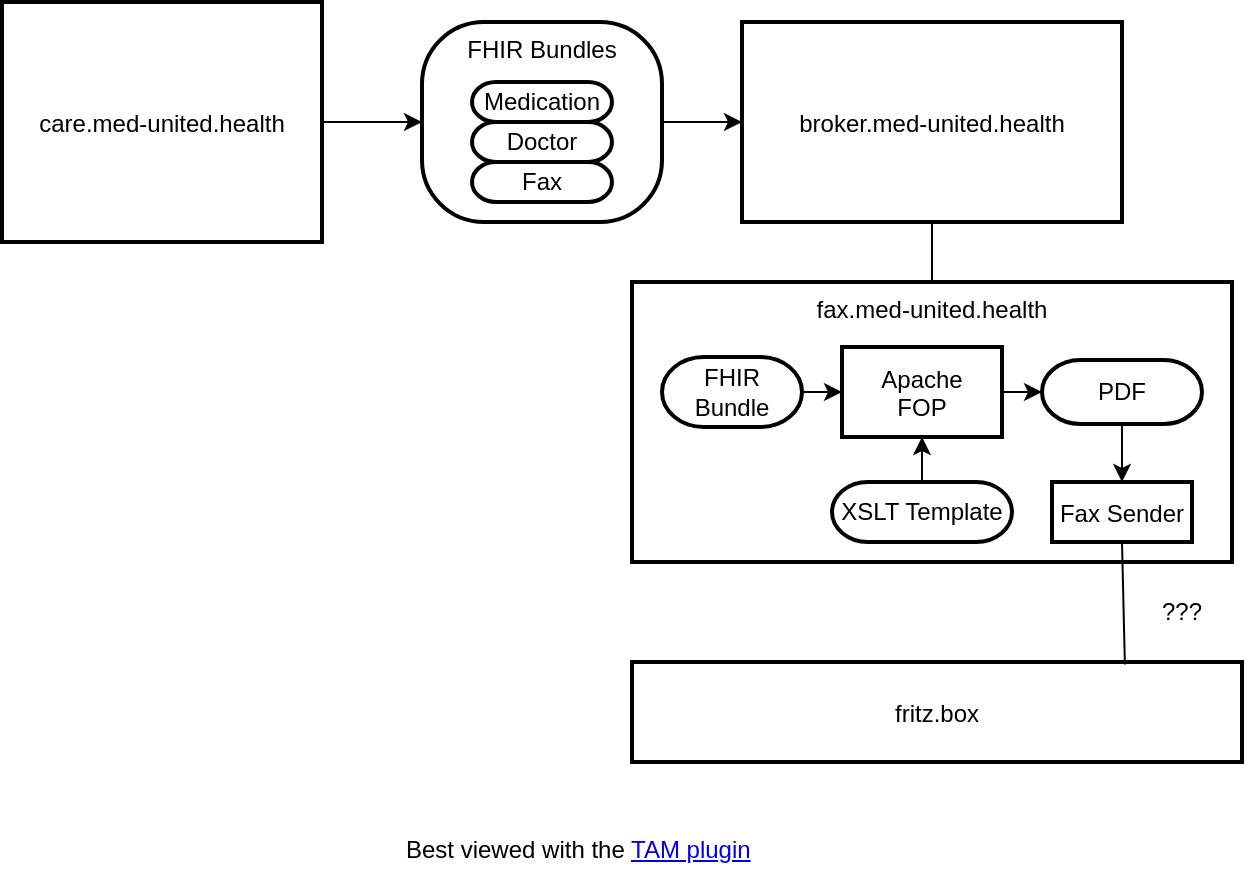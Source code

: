 <mxfile>
    <diagram id="CErgoeSCgGxnlFyyO2bi" name="fax-request">
        <mxGraphModel dx="1012" dy="737" grid="1" gridSize="10" guides="1" tooltips="1" connect="1" arrows="1" fold="1" page="1" pageScale="1" pageWidth="827" pageHeight="1169" math="0" shadow="0">
            <root>
                <mxCell id="iTENggd0An4B0XTx7eog-0"/>
                <mxCell id="iTENggd0An4B0XTx7eog-1" parent="iTENggd0An4B0XTx7eog-0"/>
                <mxCell id="iTENggd0An4B0XTx7eog-2" value="fax.med-united.health" style="shape=agent;offsetSize=8;strokeWidth=2;verticalAlign=top;" vertex="1" parent="iTENggd0An4B0XTx7eog-1">
                    <mxGeometry x="335" y="310" width="300" height="140" as="geometry"/>
                </mxCell>
                <mxCell id="0.1" value="Best viewed with the &lt;a href=&quot;https://github.com/ariel-bentu/tam-drawio&quot;&gt;TAM plugin&lt;/a&gt;" style="text;html=1;shape=tamPluginMissing;" vertex="1" connectable="0" parent="iTENggd0An4B0XTx7eog-1">
                    <mxGeometry x="220" y="580" width="200" height="25" as="geometry"/>
                </mxCell>
                <mxCell id="iTENggd0An4B0XTx7eog-3" value="broker.med-united.health" style="shape=agent;offsetSize=8;strokeWidth=2;" vertex="1" parent="iTENggd0An4B0XTx7eog-1">
                    <mxGeometry x="390" y="180" width="190" height="100" as="geometry"/>
                </mxCell>
                <mxCell id="iTENggd0An4B0XTx7eog-6" style="edgeStyle=none;html=1;entryX=0;entryY=0.5;entryDx=0;entryDy=0;" edge="1" parent="iTENggd0An4B0XTx7eog-1" source="iTENggd0An4B0XTx7eog-4" target="iTENggd0An4B0XTx7eog-5">
                    <mxGeometry relative="1" as="geometry"/>
                </mxCell>
                <mxCell id="iTENggd0An4B0XTx7eog-4" value="care.med-united.health" style="shape=agent;offsetSize=8;strokeWidth=2;" vertex="1" parent="iTENggd0An4B0XTx7eog-1">
                    <mxGeometry x="20" y="170" width="160" height="120" as="geometry"/>
                </mxCell>
                <mxCell id="iTENggd0An4B0XTx7eog-7" style="edgeStyle=none;html=1;entryX=0;entryY=0.5;entryDx=0;entryDy=0;" edge="1" parent="iTENggd0An4B0XTx7eog-1" source="iTENggd0An4B0XTx7eog-5" target="iTENggd0An4B0XTx7eog-3">
                    <mxGeometry relative="1" as="geometry"/>
                </mxCell>
                <mxCell id="iTENggd0An4B0XTx7eog-5" value="FHIR Bundles" style="rounded=1;whiteSpace=wrap;html=1;arcSize=31;strokeWidth=2;verticalAlign=top;" vertex="1" parent="iTENggd0An4B0XTx7eog-1">
                    <mxGeometry x="230" y="180" width="120" height="100" as="geometry"/>
                </mxCell>
                <mxCell id="iTENggd0An4B0XTx7eog-8" value="Medication" style="rounded=1;whiteSpace=wrap;html=1;arcSize=60;strokeWidth=2;" vertex="1" parent="iTENggd0An4B0XTx7eog-1">
                    <mxGeometry x="255" y="210" width="70" height="20" as="geometry"/>
                </mxCell>
                <mxCell id="iTENggd0An4B0XTx7eog-9" value="Doctor" style="rounded=1;whiteSpace=wrap;html=1;arcSize=60;strokeWidth=2;" vertex="1" parent="iTENggd0An4B0XTx7eog-1">
                    <mxGeometry x="255" y="230" width="70" height="20" as="geometry"/>
                </mxCell>
                <mxCell id="iTENggd0An4B0XTx7eog-10" value="Fax" style="rounded=1;whiteSpace=wrap;html=1;arcSize=60;strokeWidth=2;" vertex="1" parent="iTENggd0An4B0XTx7eog-1">
                    <mxGeometry x="255" y="250" width="70" height="20" as="geometry"/>
                </mxCell>
                <mxCell id="iTENggd0An4B0XTx7eog-11" value="" style="shape=useedge;vertical=true;edgeStyle=none;endArrow=none;useSignPosition=left;useSignDirection=none;entryX=0.5;entryY=1;entryDx=0;entryDy=0;exitX=0.5;exitY=0;exitDx=0;exitDy=0;" edge="1" parent="iTENggd0An4B0XTx7eog-1" source="iTENggd0An4B0XTx7eog-2" target="iTENggd0An4B0XTx7eog-3">
                    <mxGeometry height="160" relative="1" as="geometry">
                        <mxPoint x="430" y="490" as="sourcePoint"/>
                        <mxPoint x="430" y="330" as="targetPoint"/>
                    </mxGeometry>
                </mxCell>
                <mxCell id="iTENggd0An4B0XTx7eog-14" style="edgeStyle=none;html=1;entryX=0;entryY=0.5;entryDx=0;entryDy=0;" edge="1" parent="iTENggd0An4B0XTx7eog-1" source="iTENggd0An4B0XTx7eog-12" target="iTENggd0An4B0XTx7eog-13">
                    <mxGeometry relative="1" as="geometry"/>
                </mxCell>
                <mxCell id="iTENggd0An4B0XTx7eog-12" value="FHIR Bundle" style="rounded=1;whiteSpace=wrap;html=1;arcSize=60;strokeWidth=2;" vertex="1" parent="iTENggd0An4B0XTx7eog-1">
                    <mxGeometry x="350" y="347.5" width="70" height="35" as="geometry"/>
                </mxCell>
                <mxCell id="iTENggd0An4B0XTx7eog-16" style="edgeStyle=none;html=1;entryX=0;entryY=0.5;entryDx=0;entryDy=0;" edge="1" parent="iTENggd0An4B0XTx7eog-1" source="iTENggd0An4B0XTx7eog-13" target="iTENggd0An4B0XTx7eog-15">
                    <mxGeometry relative="1" as="geometry"/>
                </mxCell>
                <mxCell id="iTENggd0An4B0XTx7eog-13" value="Apache&#10;FOP" style="shape=agent;offsetSize=8;strokeWidth=2;" vertex="1" parent="iTENggd0An4B0XTx7eog-1">
                    <mxGeometry x="440" y="342.5" width="80" height="45" as="geometry"/>
                </mxCell>
                <mxCell id="iTENggd0An4B0XTx7eog-20" style="edgeStyle=none;html=1;entryX=0.5;entryY=0;entryDx=0;entryDy=0;" edge="1" parent="iTENggd0An4B0XTx7eog-1" source="iTENggd0An4B0XTx7eog-15" target="iTENggd0An4B0XTx7eog-19">
                    <mxGeometry relative="1" as="geometry"/>
                </mxCell>
                <mxCell id="iTENggd0An4B0XTx7eog-15" value="PDF" style="rounded=1;whiteSpace=wrap;html=1;arcSize=60;strokeWidth=2;" vertex="1" parent="iTENggd0An4B0XTx7eog-1">
                    <mxGeometry x="540" y="349" width="80" height="32" as="geometry"/>
                </mxCell>
                <mxCell id="iTENggd0An4B0XTx7eog-18" style="edgeStyle=none;html=1;entryX=0.5;entryY=1;entryDx=0;entryDy=0;" edge="1" parent="iTENggd0An4B0XTx7eog-1" source="iTENggd0An4B0XTx7eog-17" target="iTENggd0An4B0XTx7eog-13">
                    <mxGeometry relative="1" as="geometry"/>
                </mxCell>
                <mxCell id="iTENggd0An4B0XTx7eog-17" value="XSLT Template" style="rounded=1;whiteSpace=wrap;html=1;arcSize=60;strokeWidth=2;" vertex="1" parent="iTENggd0An4B0XTx7eog-1">
                    <mxGeometry x="435" y="410" width="90" height="30" as="geometry"/>
                </mxCell>
                <mxCell id="iTENggd0An4B0XTx7eog-19" value="Fax Sender" style="shape=agent;offsetSize=8;strokeWidth=2;" vertex="1" parent="iTENggd0An4B0XTx7eog-1">
                    <mxGeometry x="545" y="410" width="70" height="30" as="geometry"/>
                </mxCell>
                <mxCell id="iTENggd0An4B0XTx7eog-21" value="fritz.box" style="shape=agent;offsetSize=8;strokeWidth=2;" vertex="1" parent="iTENggd0An4B0XTx7eog-1">
                    <mxGeometry x="335" y="500" width="305" height="50" as="geometry"/>
                </mxCell>
                <mxCell id="iTENggd0An4B0XTx7eog-23" value="" style="shape=useedge;vertical=true;edgeStyle=none;endArrow=none;useSignPosition=left;useSignDirection=none;entryX=0.5;entryY=1;entryDx=0;entryDy=0;exitX=0.808;exitY=0.024;exitDx=0;exitDy=0;exitPerimeter=0;" edge="1" parent="iTENggd0An4B0XTx7eog-1" source="iTENggd0An4B0XTx7eog-21" target="iTENggd0An4B0XTx7eog-19">
                    <mxGeometry height="160" relative="1" as="geometry">
                        <mxPoint x="570" y="640" as="sourcePoint"/>
                        <mxPoint x="570" y="480" as="targetPoint"/>
                    </mxGeometry>
                </mxCell>
                <mxCell id="iTENggd0An4B0XTx7eog-24" value="???" style="text;html=1;strokeColor=none;fillColor=none;align=center;verticalAlign=middle;whiteSpace=wrap;rounded=0;" vertex="1" parent="iTENggd0An4B0XTx7eog-1">
                    <mxGeometry x="580" y="460" width="60" height="30" as="geometry"/>
                </mxCell>
            </root>
        </mxGraphModel>
    </diagram>
    <diagram id="qXrdR3iDM90gaMFFD5wj" name="ConnectorScopeProvider">
        <mxGraphModel dx="1012" dy="737" grid="1" gridSize="10" guides="1" tooltips="1" connect="1" arrows="1" fold="1" page="1" pageScale="1" pageWidth="827" pageHeight="1169" math="0" shadow="0">
            <root>
                <mxCell id="nXRASCIo3VIEipQ2PeKK-0"/>
                <mxCell id="nXRASCIo3VIEipQ2PeKK-1" parent="nXRASCIo3VIEipQ2PeKK-0"/>
                <mxCell id="0.0" value="Best viewed with the &lt;a href=&quot;https://github.com/ariel-bentu/tam-drawio&quot;&gt;TAM plugin&lt;/a&gt;" style="text;html=1;shape=tamPluginMissing;" parent="nXRASCIo3VIEipQ2PeKK-1" vertex="1" connectable="0">
                    <mxGeometry x="275" y="690" width="200" height="25" as="geometry"/>
                </mxCell>
                <mxCell id="nXRASCIo3VIEipQ2PeKK-23" style="edgeStyle=none;html=1;entryX=0;entryY=0.5;entryDx=0;entryDy=0;exitX=0.102;exitY=0.095;exitDx=0;exitDy=0;exitPerimeter=0;" parent="nXRASCIo3VIEipQ2PeKK-1" source="nXRASCIo3VIEipQ2PeKK-3" target="nXRASCIo3VIEipQ2PeKK-21" edge="1">
                    <mxGeometry relative="1" as="geometry"/>
                </mxCell>
                <mxCell id="nXRASCIo3VIEipQ2PeKK-3" value="ConnectorScopeProvider" style="shape=ushape;dx=40;dy=210;strokeWidth=2;labelPosition=center;verticalLabelPosition=middle;align=center;verticalAlign=bottom;" parent="nXRASCIo3VIEipQ2PeKK-1" vertex="1">
                    <mxGeometry x="260" y="170" width="490" height="340" as="geometry"/>
                </mxCell>
                <mxCell id="nXRASCIo3VIEipQ2PeKK-5" style="edgeStyle=none;html=1;entryX=0;entryY=0.5;entryDx=0;entryDy=0;" parent="nXRASCIo3VIEipQ2PeKK-1" source="nXRASCIo3VIEipQ2PeKK-4" target="nXRASCIo3VIEipQ2PeKK-7" edge="1">
                    <mxGeometry relative="1" as="geometry">
                        <Array as="points">
                            <mxPoint x="185" y="440"/>
                        </Array>
                    </mxGeometry>
                </mxCell>
                <mxCell id="nXRASCIo3VIEipQ2PeKK-6" value="ContextType" style="rounded=1;whiteSpace=wrap;html=1;arcSize=60;strokeWidth=2;" parent="nXRASCIo3VIEipQ2PeKK-1" vertex="1">
                    <mxGeometry x="460" y="460" width="90" height="20" as="geometry"/>
                </mxCell>
                <mxCell id="nXRASCIo3VIEipQ2PeKK-27" style="edgeStyle=none;html=1;entryX=0;entryY=0.5;entryDx=0;entryDy=0;" parent="nXRASCIo3VIEipQ2PeKK-1" source="nXRASCIo3VIEipQ2PeKK-7" target="nXRASCIo3VIEipQ2PeKK-6" edge="1">
                    <mxGeometry relative="1" as="geometry"/>
                </mxCell>
                <mxCell id="nXRASCIo3VIEipQ2PeKK-28" style="edgeStyle=none;html=1;entryX=0;entryY=0.5;entryDx=0;entryDy=0;" parent="nXRASCIo3VIEipQ2PeKK-1" source="nXRASCIo3VIEipQ2PeKK-7" target="nXRASCIo3VIEipQ2PeKK-18" edge="1">
                    <mxGeometry relative="1" as="geometry"/>
                </mxCell>
                <mxCell id="nXRASCIo3VIEipQ2PeKK-30" style="edgeStyle=none;html=1;entryX=0;entryY=0.5;entryDx=0;entryDy=0;" parent="nXRASCIo3VIEipQ2PeKK-1" source="nXRASCIo3VIEipQ2PeKK-7" target="nXRASCIo3VIEipQ2PeKK-29" edge="1">
                    <mxGeometry relative="1" as="geometry"/>
                </mxCell>
                <mxCell id="nXRASCIo3VIEipQ2PeKK-7" value="ConnectorScopeContext" style="shape=agent;offsetSize=8;strokeWidth=2;" parent="nXRASCIo3VIEipQ2PeKK-1" vertex="1">
                    <mxGeometry x="300" y="400" width="140" height="80" as="geometry"/>
                </mxCell>
                <mxCell id="nXRASCIo3VIEipQ2PeKK-10" style="edgeStyle=none;html=1;entryX=0.004;entryY=0.103;entryDx=0;entryDy=0;entryPerimeter=0;" parent="nXRASCIo3VIEipQ2PeKK-1" source="nXRASCIo3VIEipQ2PeKK-8" target="nXRASCIo3VIEipQ2PeKK-3" edge="1">
                    <mxGeometry relative="1" as="geometry"/>
                </mxCell>
                <mxCell id="nXRASCIo3VIEipQ2PeKK-11" style="edgeStyle=none;html=1;entryX=0;entryY=0.5;entryDx=0;entryDy=0;" parent="nXRASCIo3VIEipQ2PeKK-1" source="nXRASCIo3VIEipQ2PeKK-9" target="nXRASCIo3VIEipQ2PeKK-8" edge="1">
                    <mxGeometry relative="1" as="geometry"/>
                </mxCell>
                <mxCell id="nXRASCIo3VIEipQ2PeKK-9" value="UI5&#10;Frontend" style="shape=agent;offsetSize=8;strokeWidth=2;" parent="nXRASCIo3VIEipQ2PeKK-1" vertex="1">
                    <mxGeometry x="15" y="170" width="100" height="60" as="geometry"/>
                </mxCell>
                <mxCell id="nXRASCIo3VIEipQ2PeKK-8" value="Request" style="rounded=1;whiteSpace=wrap;html=1;arcSize=60;strokeWidth=2;verticalAlign=top;" parent="nXRASCIo3VIEipQ2PeKK-1" vertex="1">
                    <mxGeometry x="130" y="165" width="110" height="70" as="geometry"/>
                </mxCell>
                <mxCell id="nXRASCIo3VIEipQ2PeKK-4" value="HTTP&lt;br&gt;Headers" style="rounded=1;whiteSpace=wrap;html=1;arcSize=60;strokeWidth=2;" parent="nXRASCIo3VIEipQ2PeKK-1" vertex="1">
                    <mxGeometry x="140" y="190" width="90" height="40" as="geometry"/>
                </mxCell>
                <mxCell id="nXRASCIo3VIEipQ2PeKK-13" value="" style="rounded=1;whiteSpace=wrap;html=1;arcSize=60;strokeWidth=1;fillColor=#f5f5f5;fontColor=#333333;strokeColor=#000000;dashed=1;" parent="nXRASCIo3VIEipQ2PeKK-1" vertex="1">
                    <mxGeometry x="320" y="297.5" width="360" height="55" as="geometry"/>
                </mxCell>
                <mxCell id="nXRASCIo3VIEipQ2PeKK-12" value="CardService" style="shape=agent;offsetSize=8;strokeWidth=2;" parent="nXRASCIo3VIEipQ2PeKK-1" vertex="1">
                    <mxGeometry x="350" y="305" width="100" height="40" as="geometry"/>
                </mxCell>
                <mxCell id="nXRASCIo3VIEipQ2PeKK-14" value="TerminalService" style="shape=agent;offsetSize=8;strokeWidth=2;" parent="nXRASCIo3VIEipQ2PeKK-1" vertex="1">
                    <mxGeometry x="460" y="305" width="100" height="40" as="geometry"/>
                </mxCell>
                <mxCell id="nXRASCIo3VIEipQ2PeKK-25" style="edgeStyle=none;html=1;entryX=1;entryY=0.5;entryDx=0;entryDy=0;" parent="nXRASCIo3VIEipQ2PeKK-1" source="nXRASCIo3VIEipQ2PeKK-15" target="nXRASCIo3VIEipQ2PeKK-24" edge="1">
                    <mxGeometry relative="1" as="geometry"/>
                </mxCell>
                <mxCell id="nXRASCIo3VIEipQ2PeKK-15" value="StatusResource" style="shape=agent;offsetSize=8;strokeWidth=2;" parent="nXRASCIo3VIEipQ2PeKK-1" vertex="1">
                    <mxGeometry x="390" y="180" width="255" height="77.5" as="geometry"/>
                </mxCell>
                <mxCell id="nXRASCIo3VIEipQ2PeKK-16" value="" style="shape=useedge;vertical=true;edgeStyle=none;endArrow=none;useSignPosition=left;useSignDirection=none;entryX=0.165;entryY=1.045;entryDx=0;entryDy=0;entryPerimeter=0;exitX=0.5;exitY=0;exitDx=0;exitDy=0;" parent="nXRASCIo3VIEipQ2PeKK-1" source="nXRASCIo3VIEipQ2PeKK-12" target="nXRASCIo3VIEipQ2PeKK-15" edge="1">
                    <mxGeometry height="160" relative="1" as="geometry">
                        <mxPoint x="380" y="430" as="sourcePoint"/>
                        <mxPoint x="380" y="270" as="targetPoint"/>
                    </mxGeometry>
                </mxCell>
                <mxCell id="nXRASCIo3VIEipQ2PeKK-17" value="" style="shape=useedge;vertical=true;edgeStyle=none;endArrow=none;useSignPosition=left;useSignDirection=none;entryX=0.5;entryY=1;entryDx=0;entryDy=0;exitX=0.5;exitY=0;exitDx=0;exitDy=0;" parent="nXRASCIo3VIEipQ2PeKK-1" source="nXRASCIo3VIEipQ2PeKK-14" target="nXRASCIo3VIEipQ2PeKK-15" edge="1">
                    <mxGeometry height="160" relative="1" as="geometry">
                        <mxPoint x="480" y="420" as="sourcePoint"/>
                        <mxPoint x="480" y="260" as="targetPoint"/>
                    </mxGeometry>
                </mxCell>
                <mxCell id="nXRASCIo3VIEipQ2PeKK-18" value="Credentials + SSL Certificates" style="rounded=1;whiteSpace=wrap;html=1;arcSize=60;strokeWidth=2;" parent="nXRASCIo3VIEipQ2PeKK-1" vertex="1">
                    <mxGeometry x="460" y="425" width="90" height="30" as="geometry"/>
                </mxCell>
                <mxCell id="nXRASCIo3VIEipQ2PeKK-19" value="" style="shape=updateedge;endArrow=none;vertical=true;exitX=0.5;exitY=1;exitDx=0;exitDy=0;" parent="nXRASCIo3VIEipQ2PeKK-1" source="nXRASCIo3VIEipQ2PeKK-13" edge="1">
                    <mxGeometry width="30" height="80" relative="1" as="geometry">
                        <mxPoint x="495" y="370" as="sourcePoint"/>
                        <mxPoint x="500" y="380" as="targetPoint"/>
                    </mxGeometry>
                </mxCell>
                <mxCell id="nXRASCIo3VIEipQ2PeKK-22" style="edgeStyle=none;html=1;entryX=0;entryY=0.25;entryDx=0;entryDy=0;" parent="nXRASCIo3VIEipQ2PeKK-1" source="nXRASCIo3VIEipQ2PeKK-21" target="nXRASCIo3VIEipQ2PeKK-15" edge="1">
                    <mxGeometry relative="1" as="geometry"/>
                </mxCell>
                <mxCell id="nXRASCIo3VIEipQ2PeKK-21" value="Req" style="rounded=1;whiteSpace=wrap;html=1;arcSize=60;strokeWidth=2;" parent="nXRASCIo3VIEipQ2PeKK-1" vertex="1">
                    <mxGeometry x="320" y="180" width="60" height="40" as="geometry"/>
                </mxCell>
                <mxCell id="nXRASCIo3VIEipQ2PeKK-26" style="edgeStyle=none;html=1;entryX=0.097;entryY=0.261;entryDx=0;entryDy=0;entryPerimeter=0;" parent="nXRASCIo3VIEipQ2PeKK-1" source="nXRASCIo3VIEipQ2PeKK-24" target="nXRASCIo3VIEipQ2PeKK-3" edge="1">
                    <mxGeometry relative="1" as="geometry"/>
                </mxCell>
                <mxCell id="nXRASCIo3VIEipQ2PeKK-24" value="Res" style="rounded=1;whiteSpace=wrap;html=1;arcSize=60;strokeWidth=2;" parent="nXRASCIo3VIEipQ2PeKK-1" vertex="1">
                    <mxGeometry x="320" y="230" width="60" height="40" as="geometry"/>
                </mxCell>
                <mxCell id="nXRASCIo3VIEipQ2PeKK-29" value="URL" style="rounded=1;whiteSpace=wrap;html=1;arcSize=60;strokeWidth=2;" parent="nXRASCIo3VIEipQ2PeKK-1" vertex="1">
                    <mxGeometry x="460" y="400" width="90" height="20" as="geometry"/>
                </mxCell>
                <mxCell id="nXRASCIo3VIEipQ2PeKK-31" value="Connector" style="shape=agent;offsetSize=8;strokeWidth=2;verticalAlign=bottom;" parent="nXRASCIo3VIEipQ2PeKK-1" vertex="1">
                    <mxGeometry x="305" y="570" width="130" height="90" as="geometry"/>
                </mxCell>
                <mxCell id="nXRASCIo3VIEipQ2PeKK-32" value="connector.sds" style="rounded=1;whiteSpace=wrap;html=1;arcSize=60;strokeWidth=2;" parent="nXRASCIo3VIEipQ2PeKK-1" vertex="1">
                    <mxGeometry x="325" y="590" width="90" height="40" as="geometry"/>
                </mxCell>
                <mxCell id="nXRASCIo3VIEipQ2PeKK-34" value="" style="shape=useedge;vertical=true;edgeStyle=none;endArrow=none;useSignPosition=left;useSignDirection=none;entryX=0.225;entryY=1.003;entryDx=0;entryDy=0;entryPerimeter=0;exitX=0.5;exitY=0;exitDx=0;exitDy=0;" parent="nXRASCIo3VIEipQ2PeKK-1" source="nXRASCIo3VIEipQ2PeKK-31" target="nXRASCIo3VIEipQ2PeKK-3" edge="1">
                    <mxGeometry height="160" relative="1" as="geometry">
                        <mxPoint x="400" y="700" as="sourcePoint"/>
                        <mxPoint x="400" y="540" as="targetPoint"/>
                    </mxGeometry>
                </mxCell>
                <mxCell id="nXRASCIo3VIEipQ2PeKK-38" style="edgeStyle=none;html=1;entryX=0.5;entryY=0;entryDx=0;entryDy=0;" parent="nXRASCIo3VIEipQ2PeKK-1" source="nXRASCIo3VIEipQ2PeKK-35" target="nXRASCIo3VIEipQ2PeKK-37" edge="1">
                    <mxGeometry relative="1" as="geometry">
                        <Array as="points">
                            <mxPoint x="65" y="50"/>
                        </Array>
                    </mxGeometry>
                </mxCell>
                <mxCell id="nXRASCIo3VIEipQ2PeKK-35" value="ODataService" style="shape=agent;offsetSize=8;strokeWidth=2;" parent="nXRASCIo3VIEipQ2PeKK-1" vertex="1">
                    <mxGeometry x="260" y="20" width="100" height="60" as="geometry"/>
                </mxCell>
                <mxCell id="nXRASCIo3VIEipQ2PeKK-39" style="edgeStyle=none;html=1;entryX=0.5;entryY=0;entryDx=0;entryDy=0;" parent="nXRASCIo3VIEipQ2PeKK-1" source="nXRASCIo3VIEipQ2PeKK-37" target="nXRASCIo3VIEipQ2PeKK-9" edge="1">
                    <mxGeometry relative="1" as="geometry"/>
                </mxCell>
                <mxCell id="nXRASCIo3VIEipQ2PeKK-37" value="Configuration" style="rounded=1;whiteSpace=wrap;html=1;arcSize=60;strokeWidth=2;" parent="nXRASCIo3VIEipQ2PeKK-1" vertex="1">
                    <mxGeometry x="20" y="90" width="90" height="40" as="geometry"/>
                </mxCell>
            </root>
        </mxGraphModel>
    </diagram>
    <diagram id="x5FVjCKdPlYmbStI3rBu" name="isynet-vos">
        <mxGraphModel dx="1307" dy="928" grid="1" gridSize="10" guides="1" tooltips="1" connect="1" arrows="1" fold="1" page="1" pageScale="1" pageWidth="827" pageHeight="1169" math="0" shadow="0">
            <root>
                <mxCell id="XfxMypwXLp8URa_67QbX-0"/>
                <mxCell id="XfxMypwXLp8URa_67QbX-1" parent="XfxMypwXLp8URa_67QbX-0"/>
                <mxCell id="XfxMypwXLp8URa_67QbX-18" style="edgeStyle=none;html=1;entryX=0.5;entryY=0;entryDx=0;entryDy=0;exitX=0.5;exitY=1;exitDx=0;exitDy=0;" parent="XfxMypwXLp8URa_67QbX-1" source="XfxMypwXLp8URa_67QbX-14" target="XfxMypwXLp8URa_67QbX-17" edge="1">
                    <mxGeometry relative="1" as="geometry"/>
                </mxCell>
                <mxCell id="XfxMypwXLp8URa_67QbX-2" value="MCS-ISYNET" style="shape=agent;offsetSize=8;strokeWidth=2;verticalAlign=top;" parent="XfxMypwXLp8URa_67QbX-1" vertex="1">
                    <mxGeometry x="390" y="170" width="300" height="70" as="geometry"/>
                </mxCell>
                <mxCell id="0.2" value="Best viewed with the &lt;a href=&quot;https://github.com/ariel-bentu/tam-drawio&quot;&gt;TAM plugin&lt;/a&gt;" style="text;html=1;shape=tamPluginMissing;" parent="XfxMypwXLp8URa_67QbX-1" vertex="1" connectable="0">
                    <mxGeometry x="245" y="520" width="200" height="25" as="geometry"/>
                </mxCell>
                <mxCell id="XfxMypwXLp8URa_67QbX-3" value="MSQL" style="shape=agent;offsetSize=8;strokeWidth=2;verticalAlign=top;" parent="XfxMypwXLp8URa_67QbX-1" vertex="1">
                    <mxGeometry x="390" y="40" width="300" height="90" as="geometry"/>
                </mxCell>
                <mxCell id="XfxMypwXLp8URa_67QbX-4" value="" style="shape=useedge;vertical=true;edgeStyle=none;endArrow=none;useSignPosition=left;useSignDirection=none;entryX=0.5;entryY=1;entryDx=0;entryDy=0;exitX=0.5;exitY=0;exitDx=0;exitDy=0;" parent="XfxMypwXLp8URa_67QbX-1" source="XfxMypwXLp8URa_67QbX-2" target="XfxMypwXLp8URa_67QbX-3" edge="1">
                    <mxGeometry height="160" relative="1" as="geometry">
                        <mxPoint x="530" y="320" as="sourcePoint"/>
                        <mxPoint x="530" y="160" as="targetPoint"/>
                    </mxGeometry>
                </mxCell>
                <mxCell id="XfxMypwXLp8URa_67QbX-5" value="1433" style="text;html=1;strokeColor=none;fillColor=none;align=center;verticalAlign=middle;whiteSpace=wrap;rounded=0;" parent="XfxMypwXLp8URa_67QbX-1" vertex="1">
                    <mxGeometry x="550" y="140" width="60" height="30" as="geometry"/>
                </mxCell>
                <mxCell id="XfxMypwXLp8URa_67QbX-6" value="C:\ProgramData\medatixx GmbH &amp;amp; Co. KG\MedDbSuchIndex\1.3.238.0.db\mem.db" style="rounded=1;whiteSpace=wrap;html=1;arcSize=60;strokeWidth=2;" parent="XfxMypwXLp8URa_67QbX-1" vertex="1">
                    <mxGeometry x="10" y="382.5" width="340" height="40" as="geometry"/>
                </mxCell>
                <mxCell id="XfxMypwXLp8URa_67QbX-7" value="" style="rounded=1;whiteSpace=wrap;html=1;arcSize=23;strokeWidth=1;fillColor=#f5f5f5;fontColor=#333333;strokeColor=#666666;dashed=1;" parent="XfxMypwXLp8URa_67QbX-1" vertex="1">
                    <mxGeometry x="390" y="350" width="290" height="100" as="geometry"/>
                </mxCell>
                <mxCell id="XfxMypwXLp8URa_67QbX-9" value="" style="shape=updateedge;endArrow=none;vertical=true;exitX=0.5;exitY=1;exitDx=0;exitDy=0;entryX=0.5;entryY=0;entryDx=0;entryDy=0;" parent="XfxMypwXLp8URa_67QbX-1" source="XfxMypwXLp8URa_67QbX-2" target="XfxMypwXLp8URa_67QbX-7" edge="1">
                    <mxGeometry width="30" height="80" relative="1" as="geometry">
                        <mxPoint x="555" y="270" as="sourcePoint"/>
                        <mxPoint x="555" y="350" as="targetPoint"/>
                    </mxGeometry>
                </mxCell>
                <mxCell id="XfxMypwXLp8URa_67QbX-23" style="edgeStyle=none;html=1;entryX=0.5;entryY=1;entryDx=0;entryDy=0;exitX=0.111;exitY=-0.021;exitDx=0;exitDy=0;exitPerimeter=0;" parent="XfxMypwXLp8URa_67QbX-1" source="XfxMypwXLp8URa_67QbX-10" target="XfxMypwXLp8URa_67QbX-21" edge="1">
                    <mxGeometry relative="1" as="geometry"/>
                </mxCell>
                <mxCell id="XfxMypwXLp8URa_67QbX-10" value="VoS" style="shape=agent;offsetSize=8;strokeWidth=2;" parent="XfxMypwXLp8URa_67QbX-1" vertex="1">
                    <mxGeometry x="420" y="373" width="230" height="60" as="geometry"/>
                </mxCell>
                <mxCell id="XfxMypwXLp8URa_67QbX-12" value="Patient" style="rounded=1;whiteSpace=wrap;html=1;arcSize=60;strokeWidth=2;" parent="XfxMypwXLp8URa_67QbX-1" vertex="1">
                    <mxGeometry x="420" y="70" width="90" height="40" as="geometry"/>
                </mxCell>
                <mxCell id="XfxMypwXLp8URa_67QbX-13" value="Presciption" style="rounded=1;whiteSpace=wrap;html=1;arcSize=60;strokeWidth=2;" parent="XfxMypwXLp8URa_67QbX-1" vertex="1">
                    <mxGeometry x="565" y="70" width="90" height="40" as="geometry"/>
                </mxCell>
                <mxCell id="XfxMypwXLp8URa_67QbX-14" value="HTTP 25648" style="shape=agent;offsetSize=8;strokeWidth=2;" parent="XfxMypwXLp8URa_67QbX-1" vertex="1">
                    <mxGeometry x="560" y="200" width="100" height="30" as="geometry"/>
                </mxCell>
                <mxCell id="XfxMypwXLp8URa_67QbX-19" style="edgeStyle=none;html=1;entryX=0.827;entryY=-0.021;entryDx=0;entryDy=0;entryPerimeter=0;" parent="XfxMypwXLp8URa_67QbX-1" source="XfxMypwXLp8URa_67QbX-17" target="XfxMypwXLp8URa_67QbX-10" edge="1">
                    <mxGeometry relative="1" as="geometry"/>
                </mxCell>
                <mxCell id="XfxMypwXLp8URa_67QbX-17" value="Meddatix&lt;br&gt;Vos Bundle" style="rounded=1;whiteSpace=wrap;html=1;arcSize=60;strokeWidth=2;" parent="XfxMypwXLp8URa_67QbX-1" vertex="1">
                    <mxGeometry x="565" y="260" width="90" height="40" as="geometry"/>
                </mxCell>
                <mxCell id="XfxMypwXLp8URa_67QbX-11" style="edgeStyle=none;html=1;entryX=0;entryY=0.5;entryDx=0;entryDy=0;" parent="XfxMypwXLp8URa_67QbX-1" source="XfxMypwXLp8URa_67QbX-6" target="XfxMypwXLp8URa_67QbX-10" edge="1">
                    <mxGeometry relative="1" as="geometry"/>
                </mxCell>
                <mxCell id="XfxMypwXLp8URa_67QbX-24" style="edgeStyle=none;html=1;entryX=0.178;entryY=0.997;entryDx=0;entryDy=0;entryPerimeter=0;" parent="XfxMypwXLp8URa_67QbX-1" source="XfxMypwXLp8URa_67QbX-21" target="XfxMypwXLp8URa_67QbX-2" edge="1">
                    <mxGeometry relative="1" as="geometry"/>
                </mxCell>
                <mxCell id="XfxMypwXLp8URa_67QbX-21" value="Bundle" style="rounded=1;whiteSpace=wrap;html=1;arcSize=29;strokeWidth=2;verticalAlign=top;" parent="XfxMypwXLp8URa_67QbX-1" vertex="1">
                    <mxGeometry x="370" y="260" width="150" height="70" as="geometry"/>
                </mxCell>
                <mxCell id="XfxMypwXLp8URa_67QbX-20" value="Medication&lt;br&gt;" style="rounded=1;whiteSpace=wrap;html=1;arcSize=60;strokeWidth=2;" parent="XfxMypwXLp8URa_67QbX-1" vertex="1">
                    <mxGeometry x="380" y="280" width="130" height="20" as="geometry"/>
                </mxCell>
                <mxCell id="XfxMypwXLp8URa_67QbX-22" value="MedicationStatement" style="rounded=1;whiteSpace=wrap;html=1;arcSize=60;strokeWidth=2;" parent="XfxMypwXLp8URa_67QbX-1" vertex="1">
                    <mxGeometry x="380" y="305" width="130" height="20" as="geometry"/>
                </mxCell>
            </root>
        </mxGraphModel>
    </diagram>
    <diagram id="fGyudXZb3XTFM8NqSxJa" name="SSH-Key-Fingerprint">
        <mxGraphModel dx="886" dy="737" grid="1" gridSize="10" guides="1" tooltips="1" connect="1" arrows="1" fold="1" page="1" pageScale="1" pageWidth="827" pageHeight="1169" math="0" shadow="0">
            <root>
                <mxCell id="Y_F95sBfKYJzR7t35WSD-0"/>
                <mxCell id="Y_F95sBfKYJzR7t35WSD-1" parent="Y_F95sBfKYJzR7t35WSD-0"/>
                <mxCell id="Y_F95sBfKYJzR7t35WSD-2" value="ssh-tunnel" style="shape=agent;offsetSize=8;strokeWidth=2;verticalAlign=bottom;" parent="Y_F95sBfKYJzR7t35WSD-1" vertex="1">
                    <mxGeometry x="280" y="240" width="200" height="260" as="geometry"/>
                </mxCell>
                <mxCell id="0.1" value="Best viewed with the &lt;a href=&quot;https://github.com/ariel-bentu/tam-drawio&quot;&gt;TAM plugin&lt;/a&gt;" style="text;html=1;shape=tamPluginMissing;" parent="Y_F95sBfKYJzR7t35WSD-1" vertex="1" connectable="0">
                    <mxGeometry x="230" y="530" width="200" height="25" as="geometry"/>
                </mxCell>
                <mxCell id="Y_F95sBfKYJzR7t35WSD-12" style="edgeStyle=none;html=1;entryX=0.5;entryY=1;entryDx=0;entryDy=0;" parent="Y_F95sBfKYJzR7t35WSD-1" source="Y_F95sBfKYJzR7t35WSD-3" target="Y_F95sBfKYJzR7t35WSD-11" edge="1">
                    <mxGeometry relative="1" as="geometry"/>
                </mxCell>
                <mxCell id="Y_F95sBfKYJzR7t35WSD-3" value="authorized_keys" style="rounded=1;whiteSpace=wrap;html=1;arcSize=44;strokeWidth=2;verticalAlign=top;" parent="Y_F95sBfKYJzR7t35WSD-1" vertex="1">
                    <mxGeometry x="290" y="330" width="180" height="70" as="geometry"/>
                </mxCell>
                <mxCell id="Y_F95sBfKYJzR7t35WSD-6" style="edgeStyle=none;html=1;entryX=0.5;entryY=1;entryDx=0;entryDy=0;" parent="Y_F95sBfKYJzR7t35WSD-1" source="Y_F95sBfKYJzR7t35WSD-4" target="Y_F95sBfKYJzR7t35WSD-5" edge="1">
                    <mxGeometry relative="1" as="geometry"/>
                </mxCell>
                <mxCell id="Y_F95sBfKYJzR7t35WSD-4" value="SSHService" style="shape=agent;offsetSize=8;strokeWidth=2;" parent="Y_F95sBfKYJzR7t35WSD-1" vertex="1">
                    <mxGeometry x="300" y="430" width="160" height="40" as="geometry"/>
                </mxCell>
                <mxCell id="Y_F95sBfKYJzR7t35WSD-5" value="public key" style="rounded=1;whiteSpace=wrap;html=1;arcSize=60;strokeWidth=2;align=left;" parent="Y_F95sBfKYJzR7t35WSD-1" vertex="1">
                    <mxGeometry x="310" y="360" width="140" height="30" as="geometry"/>
                </mxCell>
                <mxCell id="Y_F95sBfKYJzR7t35WSD-7" value="care.med-united.health" style="shape=agent;offsetSize=8;strokeWidth=2;" parent="Y_F95sBfKYJzR7t35WSD-1" vertex="1">
                    <mxGeometry x="280" y="150" width="200" height="40" as="geometry"/>
                </mxCell>
                <mxCell id="Y_F95sBfKYJzR7t35WSD-8" value="Person name" style="rounded=1;whiteSpace=wrap;html=1;arcSize=60;strokeWidth=2;" parent="Y_F95sBfKYJzR7t35WSD-1" vertex="1">
                    <mxGeometry x="365" y="365" width="80" height="20" as="geometry"/>
                </mxCell>
                <mxCell id="Y_F95sBfKYJzR7t35WSD-10" style="edgeStyle=none;html=1;entryX=1;entryY=0.5;entryDx=0;entryDy=0;" parent="Y_F95sBfKYJzR7t35WSD-1" source="Y_F95sBfKYJzR7t35WSD-9" target="Y_F95sBfKYJzR7t35WSD-8" edge="1">
                    <mxGeometry relative="1" as="geometry"/>
                </mxCell>
                <mxCell id="Y_F95sBfKYJzR7t35WSD-9" value="Incentergy Employee" style="shape=actor;horizontalLabelPosition=right;align=left;labelPosition=right;strokeWidth=2;" parent="Y_F95sBfKYJzR7t35WSD-1" vertex="1">
                    <mxGeometry x="530" y="350" width="35" height="50" as="geometry"/>
                </mxCell>
                <mxCell id="Y_F95sBfKYJzR7t35WSD-11" value="PublicKeyService&#10;JAX-RS Resource" style="shape=agent;offsetSize=8;strokeWidth=2;" parent="Y_F95sBfKYJzR7t35WSD-1" vertex="1">
                    <mxGeometry x="330" y="260" width="100" height="40" as="geometry"/>
                </mxCell>
                <mxCell id="Y_F95sBfKYJzR7t35WSD-13" value="" style="shape=useedge;vertical=true;edgeStyle=none;endArrow=none;useSignPosition=left;useSignDirection=none;entryX=0.5;entryY=1;entryDx=0;entryDy=0;exitX=0.5;exitY=0;exitDx=0;exitDy=0;dx=0;dy=20;" parent="Y_F95sBfKYJzR7t35WSD-1" source="Y_F95sBfKYJzR7t35WSD-11" target="Y_F95sBfKYJzR7t35WSD-7" edge="1">
                    <mxGeometry height="160" relative="1" as="geometry">
                        <mxPoint x="390" y="350" as="sourcePoint"/>
                        <mxPoint x="390" y="190" as="targetPoint"/>
                    </mxGeometry>
                </mxCell>
                <mxCell id="Y_F95sBfKYJzR7t35WSD-14" value="Simple fetch" style="text;html=1;strokeColor=none;fillColor=none;align=center;verticalAlign=middle;whiteSpace=wrap;rounded=0;" parent="Y_F95sBfKYJzR7t35WSD-1" vertex="1">
                    <mxGeometry x="382.5" y="200" width="90" height="30" as="geometry"/>
                </mxCell>
                <mxCell id="Y_F95sBfKYJzR7t35WSD-15" value="" style="shape=agent;offsetSize=8;strokeWidth=2;" parent="Y_F95sBfKYJzR7t35WSD-1" vertex="1">
                    <mxGeometry x="280" y="20" width="200" height="80" as="geometry"/>
                </mxCell>
                <mxCell id="Y_F95sBfKYJzR7t35WSD-16" value="Pratitioner" style="rounded=1;whiteSpace=wrap;html=1;arcSize=60;strokeWidth=2;verticalAlign=top;" parent="Y_F95sBfKYJzR7t35WSD-1" vertex="1">
                    <mxGeometry x="300" y="30" width="170" height="60" as="geometry"/>
                </mxCell>
                <mxCell id="Y_F95sBfKYJzR7t35WSD-18" value="" style="shape=useedge;vertical=true;edgeStyle=none;endArrow=none;useSignPosition=left;useSignDirection=none;exitX=0.5;exitY=1;exitDx=0;exitDy=0;entryX=0.5;entryY=0;entryDx=0;entryDy=0;" parent="Y_F95sBfKYJzR7t35WSD-1" source="Y_F95sBfKYJzR7t35WSD-15" target="Y_F95sBfKYJzR7t35WSD-7" edge="1">
                    <mxGeometry height="160" relative="1" as="geometry">
                        <mxPoint x="380" y="260" as="sourcePoint"/>
                        <mxPoint x="380" y="260" as="targetPoint"/>
                    </mxGeometry>
                </mxCell>
                <mxCell id="Y_F95sBfKYJzR7t35WSD-19" value="SSH Key Fingerprint" style="rounded=1;whiteSpace=wrap;html=1;arcSize=60;strokeWidth=2;" parent="Y_F95sBfKYJzR7t35WSD-1" vertex="1">
                    <mxGeometry x="324" y="60" width="126" height="20" as="geometry"/>
                </mxCell>
                <mxCell id="Y_F95sBfKYJzR7t35WSD-20" value="On the first connect public key is saved and Person name will be ISO 8601 timestamp" style="text;html=1;strokeColor=none;fillColor=none;align=center;verticalAlign=middle;whiteSpace=wrap;rounded=0;" parent="Y_F95sBfKYJzR7t35WSD-1" vertex="1">
                    <mxGeometry x="490" y="422.5" width="170" height="55" as="geometry"/>
                </mxCell>
            </root>
        </mxGraphModel>
    </diagram>
    <diagram id="uA7LgonhxrNs00KxUhxP" name="Broker-Architecture-Final">
        <mxGraphModel dx="1011" dy="737" grid="1" gridSize="10" guides="1" tooltips="1" connect="1" arrows="1" fold="1" page="1" pageScale="1" pageWidth="827" pageHeight="1169" math="0" shadow="0">
            <root>
                <mxCell id="2xtV3bb1l8mE2X_jPRqX-0"/>
                <mxCell id="2xtV3bb1l8mE2X_jPRqX-1" parent="2xtV3bb1l8mE2X_jPRqX-0"/>
                <mxCell id="2xtV3bb1l8mE2X_jPRqX-2" value="Care Giver" style="shape=actor;horizontalLabelPosition=right;align=left;labelPosition=right;strokeWidth=2;" parent="2xtV3bb1l8mE2X_jPRqX-1" vertex="1">
                    <mxGeometry x="110" y="310" width="35" height="50" as="geometry"/>
                </mxCell>
                <mxCell id="_XhprzY51pRQ2SSBy3AX-0" value="Best viewed with the &lt;a href=&quot;https://github.com/ariel-bentu/tam-drawio&quot;&gt;TAM plugin&lt;/a&gt;" style="text;html=1;shape=tamPluginMissing;" parent="2xtV3bb1l8mE2X_jPRqX-1" vertex="1" connectable="0">
                    <mxGeometry x="320" y="1055" width="200" height="25" as="geometry"/>
                </mxCell>
                <mxCell id="2xtV3bb1l8mE2X_jPRqX-3" value="care.med-united.health" style="shape=agent;offsetSize=8;strokeWidth=2;verticalAlign=top;" parent="2xtV3bb1l8mE2X_jPRqX-1" vertex="1">
                    <mxGeometry x="220" y="305" width="170" height="60" as="geometry"/>
                </mxCell>
                <mxCell id="2xtV3bb1l8mE2X_jPRqX-4" value="" style="shape=useedge;endArrow=none;edgeStyle=none;useSignPosition=up;useSignDirection=none;exitX=1;exitY=0.25;exitDx=0;exitDy=0;entryX=0;entryY=0.25;entryDx=0;entryDy=0;" parent="2xtV3bb1l8mE2X_jPRqX-1" source="2xtV3bb1l8mE2X_jPRqX-2" target="2xtV3bb1l8mE2X_jPRqX-3" edge="1">
                    <mxGeometry width="160" relative="1" as="geometry">
                        <mxPoint x="180" y="280" as="sourcePoint"/>
                        <mxPoint x="340" y="280" as="targetPoint"/>
                    </mxGeometry>
                </mxCell>
                <mxCell id="2xtV3bb1l8mE2X_jPRqX-5" value="stomp.med-united.health" style="shape=agent;offsetSize=8;strokeWidth=2;verticalAlign=top;" parent="2xtV3bb1l8mE2X_jPRqX-1" vertex="1">
                    <mxGeometry x="430" y="302.5" width="170" height="107.5" as="geometry"/>
                </mxCell>
                <mxCell id="2xtV3bb1l8mE2X_jPRqX-6" value="" style="shape=useedge;endArrow=none;edgeStyle=none;useSignPosition=up;useSignDirection=none;entryX=0;entryY=0.5;entryDx=0;entryDy=0;" parent="2xtV3bb1l8mE2X_jPRqX-1" source="2xtV3bb1l8mE2X_jPRqX-3" target="2xtV3bb1l8mE2X_jPRqX-5" edge="1">
                    <mxGeometry width="160" relative="1" as="geometry">
                        <mxPoint x="390" y="335" as="sourcePoint"/>
                        <mxPoint x="550" y="335" as="targetPoint"/>
                    </mxGeometry>
                </mxCell>
                <mxCell id="2xtV3bb1l8mE2X_jPRqX-7" value="StompPrescriptionSender" style="shape=agent;offsetSize=8;strokeWidth=2;" parent="2xtV3bb1l8mE2X_jPRqX-1" vertex="1">
                    <mxGeometry x="230" y="330" width="150" height="30" as="geometry"/>
                </mxCell>
                <mxCell id="_XhprzY51pRQ2SSBy3AX-1" value="WebSocket" style="text;html=1;strokeColor=none;fillColor=none;align=center;verticalAlign=middle;whiteSpace=wrap;rounded=0;" parent="2xtV3bb1l8mE2X_jPRqX-1" vertex="1">
                    <mxGeometry x="160" y="275" width="60" height="30" as="geometry"/>
                </mxCell>
                <mxCell id="_XhprzY51pRQ2SSBy3AX-2" value="WebSocket" style="text;html=1;strokeColor=none;fillColor=none;align=center;verticalAlign=middle;whiteSpace=wrap;rounded=0;" parent="2xtV3bb1l8mE2X_jPRqX-1" vertex="1">
                    <mxGeometry x="390" y="270" width="60" height="30" as="geometry"/>
                </mxCell>
                <mxCell id="_XhprzY51pRQ2SSBy3AX-3" value="https://stomp.github.io/stomp-specification-1.2.html" style="text;html=1;strokeColor=none;fillColor=none;align=center;verticalAlign=middle;whiteSpace=wrap;rounded=0;" parent="2xtV3bb1l8mE2X_jPRqX-1" vertex="1">
                    <mxGeometry x="430" y="230" width="290" height="30" as="geometry"/>
                </mxCell>
                <mxCell id="_XhprzY51pRQ2SSBy3AX-5" value="JWTWebSocketValidator" style="shape=agent;offsetSize=8;strokeWidth=2;" parent="2xtV3bb1l8mE2X_jPRqX-1" vertex="1">
                    <mxGeometry x="445" y="327.5" width="140" height="30" as="geometry"/>
                </mxCell>
                <mxCell id="_XhprzY51pRQ2SSBy3AX-6" value="broker.med-united.health" style="shape=agent;offsetSize=8;strokeWidth=2;" parent="2xtV3bb1l8mE2X_jPRqX-1" vertex="1">
                    <mxGeometry x="650" y="307.5" width="150" height="60" as="geometry"/>
                </mxCell>
                <mxCell id="_XhprzY51pRQ2SSBy3AX-7" value="" style="shape=useedge;endArrow=none;edgeStyle=none;useSignPosition=up;useSignDirection=none;exitX=1;exitY=0.5;exitDx=0;exitDy=0;entryX=0;entryY=0.5;entryDx=0;entryDy=0;" parent="2xtV3bb1l8mE2X_jPRqX-1" source="2xtV3bb1l8mE2X_jPRqX-5" target="_XhprzY51pRQ2SSBy3AX-6" edge="1">
                    <mxGeometry width="160" relative="1" as="geometry">
                        <mxPoint x="600" y="360" as="sourcePoint"/>
                        <mxPoint x="760" y="360" as="targetPoint"/>
                    </mxGeometry>
                </mxCell>
                <mxCell id="_XhprzY51pRQ2SSBy3AX-8" value="SSL Certificate" style="rounded=1;whiteSpace=wrap;html=1;arcSize=60;strokeWidth=2;" parent="2xtV3bb1l8mE2X_jPRqX-1" vertex="1">
                    <mxGeometry x="470" y="370" width="90" height="30" as="geometry"/>
                </mxCell>
                <mxCell id="_XhprzY51pRQ2SSBy3AX-10" style="edgeStyle=none;html=1;" parent="2xtV3bb1l8mE2X_jPRqX-1" source="_XhprzY51pRQ2SSBy3AX-9" target="_XhprzY51pRQ2SSBy3AX-8" edge="1">
                    <mxGeometry relative="1" as="geometry"/>
                </mxCell>
                <mxCell id="_XhprzY51pRQ2SSBy3AX-9" value="cert-manager" style="shape=agent;offsetSize=8;strokeWidth=2;" parent="2xtV3bb1l8mE2X_jPRqX-1" vertex="1">
                    <mxGeometry x="465" y="450" width="100" height="40" as="geometry"/>
                </mxCell>
                <mxCell id="_XhprzY51pRQ2SSBy3AX-11" value="https://activemq.apache.org/components/artemis/documentation/latest/security.html#dual-authentication" style="text;html=1;strokeColor=none;fillColor=none;align=center;verticalAlign=middle;whiteSpace=wrap;rounded=0;" parent="2xtV3bb1l8mE2X_jPRqX-1" vertex="1">
                    <mxGeometry x="190" y="500" width="570" height="30" as="geometry"/>
                </mxCell>
                <mxCell id="_XhprzY51pRQ2SSBy3AX-12" value="" style="endArrow=none;dashed=1;html=1;dashPattern=1 3;strokeWidth=2;" parent="2xtV3bb1l8mE2X_jPRqX-1" source="_XhprzY51pRQ2SSBy3AX-11" edge="1">
                    <mxGeometry width="50" height="50" relative="1" as="geometry">
                        <mxPoint x="610" y="520" as="sourcePoint"/>
                        <mxPoint x="620" y="370" as="targetPoint"/>
                        <Array as="points">
                            <mxPoint x="610" y="500"/>
                        </Array>
                    </mxGeometry>
                </mxCell>
                <mxCell id="_XhprzY51pRQ2SSBy3AX-13" value="https://kubernetes.io/docs/concepts/configuration/secret/#using-secrets-as-files-from-a-pod" style="text;html=1;strokeColor=none;fillColor=none;align=center;verticalAlign=middle;whiteSpace=wrap;rounded=0;" parent="2xtV3bb1l8mE2X_jPRqX-1" vertex="1">
                    <mxGeometry x="10" y="420" width="490" height="30" as="geometry"/>
                </mxCell>
                <mxCell id="_XhprzY51pRQ2SSBy3AX-14" value="" style="endArrow=none;dashed=1;html=1;dashPattern=1 3;strokeWidth=2;entryX=0;entryY=0.5;entryDx=0;entryDy=0;" parent="2xtV3bb1l8mE2X_jPRqX-1" source="_XhprzY51pRQ2SSBy3AX-13" target="_XhprzY51pRQ2SSBy3AX-8" edge="1">
                    <mxGeometry width="50" height="50" relative="1" as="geometry">
                        <mxPoint x="280" y="490" as="sourcePoint"/>
                        <mxPoint x="330" y="440" as="targetPoint"/>
                    </mxGeometry>
                </mxCell>
                <mxCell id="_XhprzY51pRQ2SSBy3AX-15" value="ssh-tunnel.med-united.health" style="shape=agent;offsetSize=8;strokeWidth=2;verticalAlign=top;" parent="2xtV3bb1l8mE2X_jPRqX-1" vertex="1">
                    <mxGeometry x="480" y="570" width="320" height="200" as="geometry"/>
                </mxCell>
                <mxCell id="QbpK2SY0UGaYb3rXsjuN-0" value="" style="shape=useedge;vertical=true;edgeStyle=none;endArrow=none;useSignPosition=left;useSignDirection=none;entryX=0.867;entryY=1.042;entryDx=0;entryDy=0;entryPerimeter=0;exitX=0.921;exitY=0.002;exitDx=0;exitDy=0;exitPerimeter=0;" parent="2xtV3bb1l8mE2X_jPRqX-1" source="_XhprzY51pRQ2SSBy3AX-15" target="_XhprzY51pRQ2SSBy3AX-6" edge="1">
                    <mxGeometry height="160" relative="1" as="geometry">
                        <mxPoint x="780" y="610" as="sourcePoint"/>
                        <mxPoint x="780" y="450" as="targetPoint"/>
                    </mxGeometry>
                </mxCell>
                <mxCell id="QbpK2SY0UGaYb3rXsjuN-1" value="https://quarkus.io/guides/jms#artemis-jms" style="text;html=1;strokeColor=none;fillColor=none;align=center;verticalAlign=middle;whiteSpace=wrap;rounded=0;" parent="2xtV3bb1l8mE2X_jPRqX-1" vertex="1">
                    <mxGeometry x="530" y="180" width="260" height="30" as="geometry"/>
                </mxCell>
                <mxCell id="QbpK2SY0UGaYb3rXsjuN-2" value="" style="endArrow=none;dashed=1;html=1;dashPattern=1 3;strokeWidth=2;entryX=0.5;entryY=1;entryDx=0;entryDy=0;" parent="2xtV3bb1l8mE2X_jPRqX-1" target="QbpK2SY0UGaYb3rXsjuN-1" edge="1">
                    <mxGeometry width="50" height="50" relative="1" as="geometry">
                        <mxPoint x="630" y="350" as="sourcePoint"/>
                        <mxPoint x="770" y="270" as="targetPoint"/>
                    </mxGeometry>
                </mxCell>
                <mxCell id="QbpK2SY0UGaYb3rXsjuN-3" value="" style="endArrow=none;dashed=1;html=1;dashPattern=1 3;strokeWidth=2;entryX=0.5;entryY=1;entryDx=0;entryDy=0;" parent="2xtV3bb1l8mE2X_jPRqX-1" target="QbpK2SY0UGaYb3rXsjuN-1" edge="1">
                    <mxGeometry width="50" height="50" relative="1" as="geometry">
                        <mxPoint x="780" y="460" as="sourcePoint"/>
                        <mxPoint x="810" y="380" as="targetPoint"/>
                    </mxGeometry>
                </mxCell>
                <mxCell id="QbpK2SY0UGaYb3rXsjuN-4" value="ReadMessagesSentToPublicKeyFingerprint" style="shape=agent;offsetSize=8;strokeWidth=2;" parent="2xtV3bb1l8mE2X_jPRqX-1" vertex="1">
                    <mxGeometry x="505" y="600" width="270" height="50" as="geometry"/>
                </mxCell>
                <mxCell id="nLwX4UNLTRFuxtg0XXYw-4" style="edgeStyle=none;html=1;entryX=0.5;entryY=0;entryDx=0;entryDy=0;endArrow=none;endFill=0;strokeWidth=1;" parent="2xtV3bb1l8mE2X_jPRqX-1" source="QbpK2SY0UGaYb3rXsjuN-5" target="nLwX4UNLTRFuxtg0XXYw-3" edge="1">
                    <mxGeometry relative="1" as="geometry">
                        <Array as="points">
                            <mxPoint x="830" y="695"/>
                        </Array>
                    </mxGeometry>
                </mxCell>
                <mxCell id="QbpK2SY0UGaYb3rXsjuN-5" value="T2MedTranslator" style="shape=agent;offsetSize=8;strokeWidth=2;" parent="2xtV3bb1l8mE2X_jPRqX-1" vertex="1">
                    <mxGeometry x="505" y="680" width="275" height="30" as="geometry"/>
                </mxCell>
                <mxCell id="QbpK2SY0UGaYb3rXsjuN-6" value="" style="shape=useedge;vertical=true;edgeStyle=none;endArrow=none;useSignPosition=left;useSignDirection=none;entryX=0.5;entryY=1;entryDx=0;entryDy=0;exitX=0.5;exitY=0;exitDx=0;exitDy=0;" parent="2xtV3bb1l8mE2X_jPRqX-1" source="QbpK2SY0UGaYb3rXsjuN-5" target="QbpK2SY0UGaYb3rXsjuN-4" edge="1">
                    <mxGeometry height="160" relative="1" as="geometry">
                        <mxPoint x="630" y="830" as="sourcePoint"/>
                        <mxPoint x="630" y="670" as="targetPoint"/>
                    </mxGeometry>
                </mxCell>
                <mxCell id="QbpK2SY0UGaYb3rXsjuN-8" value="PVS (t2med)" style="shape=agent;offsetSize=8;strokeWidth=2;" parent="2xtV3bb1l8mE2X_jPRqX-1" vertex="1">
                    <mxGeometry x="590" y="985" width="100" height="40" as="geometry"/>
                </mxCell>
                <mxCell id="QbpK2SY0UGaYb3rXsjuN-9" value="ssh" style="shape=agent;offsetSize=8;strokeWidth=2;" parent="2xtV3bb1l8mE2X_jPRqX-1" vertex="1">
                    <mxGeometry x="590" y="915" width="100" height="30" as="geometry"/>
                </mxCell>
                <mxCell id="QbpK2SY0UGaYb3rXsjuN-11" value="" style="shape=useedge;vertical=true;edgeStyle=none;endArrow=none;useSignPosition=left;useSignDirection=none;entryX=0.5;entryY=1;entryDx=0;entryDy=0;exitX=0.5;exitY=0;exitDx=0;exitDy=0;" parent="2xtV3bb1l8mE2X_jPRqX-1" source="QbpK2SY0UGaYb3rXsjuN-8" target="QbpK2SY0UGaYb3rXsjuN-9" edge="1">
                    <mxGeometry height="160" relative="1" as="geometry">
                        <mxPoint x="660" y="1165" as="sourcePoint"/>
                        <mxPoint x="660" y="1005" as="targetPoint"/>
                    </mxGeometry>
                </mxCell>
                <mxCell id="QbpK2SY0UGaYb3rXsjuN-12" value="https://github.com/apache/mina-sshd/blob/master/sshd-core/src/main/java/org/apache/sshd/server/auth/pubkey/PublickeyAuthenticator.java" style="text;html=1;strokeColor=none;fillColor=none;align=center;verticalAlign=middle;whiteSpace=wrap;rounded=0;" parent="2xtV3bb1l8mE2X_jPRqX-1" vertex="1">
                    <mxGeometry x="90" y="590" width="304" height="30" as="geometry"/>
                </mxCell>
                <mxCell id="QbpK2SY0UGaYb3rXsjuN-13" value="" style="endArrow=none;dashed=1;html=1;dashPattern=1 3;strokeWidth=2;entryX=0;entryY=0.5;entryDx=0;entryDy=0;exitX=1;exitY=0.5;exitDx=0;exitDy=0;" parent="2xtV3bb1l8mE2X_jPRqX-1" source="QbpK2SY0UGaYb3rXsjuN-12" target="QbpK2SY0UGaYb3rXsjuN-4" edge="1">
                    <mxGeometry width="50" height="50" relative="1" as="geometry">
                        <mxPoint x="420" y="670" as="sourcePoint"/>
                        <mxPoint x="470" y="620" as="targetPoint"/>
                    </mxGeometry>
                </mxCell>
                <mxCell id="QbpK2SY0UGaYb3rXsjuN-15" style="edgeStyle=none;html=1;" parent="2xtV3bb1l8mE2X_jPRqX-1" source="QbpK2SY0UGaYb3rXsjuN-14" target="QbpK2SY0UGaYb3rXsjuN-9" edge="1">
                    <mxGeometry relative="1" as="geometry"/>
                </mxCell>
                <mxCell id="QbpK2SY0UGaYb3rXsjuN-14" value="public key" style="rounded=1;whiteSpace=wrap;html=1;arcSize=60;strokeWidth=2;" parent="2xtV3bb1l8mE2X_jPRqX-1" vertex="1">
                    <mxGeometry x="450" y="910" width="90" height="40" as="geometry"/>
                </mxCell>
                <mxCell id="QbpK2SY0UGaYb3rXsjuN-16" value="Kubernetes Load Balancer" style="shape=agent;offsetSize=8;strokeWidth=2;" parent="2xtV3bb1l8mE2X_jPRqX-1" vertex="1">
                    <mxGeometry x="480" y="820" width="320" height="50" as="geometry"/>
                </mxCell>
                <mxCell id="QbpK2SY0UGaYb3rXsjuN-17" value="" style="shape=useedge;vertical=true;edgeStyle=none;endArrow=none;useSignPosition=left;useSignDirection=none;entryX=0.5;entryY=1;entryDx=0;entryDy=0;exitX=0.5;exitY=0;exitDx=0;exitDy=0;" parent="2xtV3bb1l8mE2X_jPRqX-1" source="QbpK2SY0UGaYb3rXsjuN-9" target="QbpK2SY0UGaYb3rXsjuN-16" edge="1">
                    <mxGeometry height="160" relative="1" as="geometry">
                        <mxPoint x="650" y="1060" as="sourcePoint"/>
                        <mxPoint x="650" y="900" as="targetPoint"/>
                    </mxGeometry>
                </mxCell>
                <mxCell id="QbpK2SY0UGaYb3rXsjuN-18" value="" style="shape=useedge;vertical=true;edgeStyle=none;endArrow=none;useSignPosition=left;useSignDirection=none;entryX=0.5;entryY=1;entryDx=0;entryDy=0;exitX=0.5;exitY=0;exitDx=0;exitDy=0;" parent="2xtV3bb1l8mE2X_jPRqX-1" source="QbpK2SY0UGaYb3rXsjuN-16" target="nLwX4UNLTRFuxtg0XXYw-0" edge="1">
                    <mxGeometry height="160" relative="1" as="geometry">
                        <mxPoint x="660" y="890" as="sourcePoint"/>
                        <mxPoint x="660" y="730" as="targetPoint"/>
                    </mxGeometry>
                </mxCell>
                <mxCell id="QbpK2SY0UGaYb3rXsjuN-19" value="https://blog.lapw.at/how-to-enable-ssh-into-a-kubernetes-pod/#create-the-service" style="text;html=1;strokeColor=none;fillColor=none;align=center;verticalAlign=middle;whiteSpace=wrap;rounded=0;" parent="2xtV3bb1l8mE2X_jPRqX-1" vertex="1">
                    <mxGeometry y="730" width="440" height="30" as="geometry"/>
                </mxCell>
                <mxCell id="QbpK2SY0UGaYb3rXsjuN-20" value="" style="endArrow=none;dashed=1;html=1;dashPattern=1 3;strokeWidth=2;entryX=0.5;entryY=1;entryDx=0;entryDy=0;exitX=0;exitY=0.5;exitDx=0;exitDy=0;" parent="2xtV3bb1l8mE2X_jPRqX-1" source="QbpK2SY0UGaYb3rXsjuN-16" target="QbpK2SY0UGaYb3rXsjuN-19" edge="1">
                    <mxGeometry width="50" height="50" relative="1" as="geometry">
                        <mxPoint x="390" y="850" as="sourcePoint"/>
                        <mxPoint x="440" y="800" as="targetPoint"/>
                    </mxGeometry>
                </mxCell>
                <mxCell id="QbpK2SY0UGaYb3rXsjuN-21" value="fhir.med-united.health" style="shape=agent;offsetSize=8;strokeWidth=2;verticalAlign=top;" parent="2xtV3bb1l8mE2X_jPRqX-1" vertex="1">
                    <mxGeometry x="212" y="100" width="186" height="130" as="geometry"/>
                </mxCell>
                <mxCell id="QbpK2SY0UGaYb3rXsjuN-22" value="Pratitioner" style="rounded=1;whiteSpace=wrap;html=1;arcSize=37;strokeWidth=2;verticalAlign=top;" parent="2xtV3bb1l8mE2X_jPRqX-1" vertex="1">
                    <mxGeometry x="227" y="130" width="156" height="80" as="geometry"/>
                </mxCell>
                <mxCell id="QbpK2SY0UGaYb3rXsjuN-23" value="SSH Key Fingerprint" style="rounded=1;whiteSpace=wrap;html=1;arcSize=60;strokeWidth=2;" parent="2xtV3bb1l8mE2X_jPRqX-1" vertex="1">
                    <mxGeometry x="242" y="160" width="131" height="40" as="geometry"/>
                </mxCell>
                <mxCell id="QbpK2SY0UGaYb3rXsjuN-24" value="" style="shape=useedge;vertical=true;edgeStyle=none;endArrow=none;useSignPosition=left;useSignDirection=none;entryX=0.5;entryY=1;entryDx=0;entryDy=0;exitX=0.5;exitY=0;exitDx=0;exitDy=0;" parent="2xtV3bb1l8mE2X_jPRqX-1" source="2xtV3bb1l8mE2X_jPRqX-3" target="QbpK2SY0UGaYb3rXsjuN-21" edge="1">
                    <mxGeometry height="160" relative="1" as="geometry">
                        <mxPoint x="290" y="410" as="sourcePoint"/>
                        <mxPoint x="290" y="250" as="targetPoint"/>
                    </mxGeometry>
                </mxCell>
                <mxCell id="QbpK2SY0UGaYb3rXsjuN-25" value="FHIR Bundle" style="text;html=1;strokeColor=none;fillColor=none;align=center;verticalAlign=middle;whiteSpace=wrap;rounded=0;" parent="2xtV3bb1l8mE2X_jPRqX-1" vertex="1">
                    <mxGeometry x="370" y="365" width="60" height="30" as="geometry"/>
                </mxCell>
                <mxCell id="nLwX4UNLTRFuxtg0XXYw-0" value="SSH Port Forward" style="shape=agent;offsetSize=8;strokeWidth=2;" parent="2xtV3bb1l8mE2X_jPRqX-1" vertex="1">
                    <mxGeometry x="585" y="725" width="110" height="40" as="geometry"/>
                </mxCell>
                <mxCell id="nLwX4UNLTRFuxtg0XXYw-5" style="edgeStyle=none;html=1;entryX=1;entryY=0.5;entryDx=0;entryDy=0;strokeWidth=1;endArrow=none;endFill=0;" parent="2xtV3bb1l8mE2X_jPRqX-1" source="nLwX4UNLTRFuxtg0XXYw-3" target="nLwX4UNLTRFuxtg0XXYw-0" edge="1">
                    <mxGeometry relative="1" as="geometry">
                        <Array as="points">
                            <mxPoint x="830" y="745"/>
                        </Array>
                    </mxGeometry>
                </mxCell>
                <mxCell id="nLwX4UNLTRFuxtg0XXYw-3" value="" style="ellipse;whiteSpace=wrap;html=1;aspect=fixed;strokeWidth=2;" parent="2xtV3bb1l8mE2X_jPRqX-1" vertex="1">
                    <mxGeometry x="820" y="710" width="20" height="20" as="geometry"/>
                </mxCell>
            </root>
        </mxGraphModel>
    </diagram>
    <diagram id="xpJ1IFj-3WETZ-S4mUoF" name="Broker-Architecture-Intermediate">
        <mxGraphModel dx="1174" dy="737" grid="1" gridSize="10" guides="1" tooltips="1" connect="1" arrows="1" fold="1" page="1" pageScale="1" pageWidth="827" pageHeight="1169" math="0" shadow="0">
            <root>
                <mxCell id="UWrDj3MPaWQ7CIc1GjLB-0"/>
                <mxCell id="UWrDj3MPaWQ7CIc1GjLB-1" parent="UWrDj3MPaWQ7CIc1GjLB-0"/>
                <mxCell id="UWrDj3MPaWQ7CIc1GjLB-5" style="edgeStyle=none;html=1;entryX=0;entryY=0.5;entryDx=0;entryDy=0;" edge="1" parent="UWrDj3MPaWQ7CIc1GjLB-1" source="UWrDj3MPaWQ7CIc1GjLB-2" target="UWrDj3MPaWQ7CIc1GjLB-4">
                    <mxGeometry relative="1" as="geometry"/>
                </mxCell>
                <mxCell id="UWrDj3MPaWQ7CIc1GjLB-2" value="JavaScript" style="shape=agent;offsetSize=8;strokeWidth=2;" vertex="1" parent="UWrDj3MPaWQ7CIc1GjLB-1">
                    <mxGeometry x="100" y="345" width="100" height="60" as="geometry"/>
                </mxCell>
                <mxCell id="kcAPsAmAzuX5hu00ooaY-0" value="Best viewed with the &lt;a href=&quot;https://github.com/ariel-bentu/tam-drawio&quot;&gt;TAM plugin&lt;/a&gt;" style="text;html=1;shape=tamPluginMissing;" vertex="1" connectable="0" parent="UWrDj3MPaWQ7CIc1GjLB-1">
                    <mxGeometry x="265" y="540" width="200" height="25" as="geometry"/>
                </mxCell>
                <mxCell id="UWrDj3MPaWQ7CIc1GjLB-3" value="broker.med-united.health" style="shape=agent;offsetSize=8;strokeWidth=2;" vertex="1" parent="UWrDj3MPaWQ7CIc1GjLB-1">
                    <mxGeometry x="350" y="345" width="160" height="60" as="geometry"/>
                </mxCell>
                <mxCell id="UWrDj3MPaWQ7CIc1GjLB-6" style="edgeStyle=none;html=1;entryX=0;entryY=0.5;entryDx=0;entryDy=0;" edge="1" parent="UWrDj3MPaWQ7CIc1GjLB-1" source="UWrDj3MPaWQ7CIc1GjLB-4" target="UWrDj3MPaWQ7CIc1GjLB-3">
                    <mxGeometry relative="1" as="geometry"/>
                </mxCell>
                <mxCell id="UWrDj3MPaWQ7CIc1GjLB-4" value="Prescription&lt;br&gt;FHIR&lt;br&gt;Bundle" style="rounded=1;whiteSpace=wrap;html=1;arcSize=60;strokeWidth=2;" vertex="1" parent="UWrDj3MPaWQ7CIc1GjLB-1">
                    <mxGeometry x="240" y="350" width="90" height="50" as="geometry"/>
                </mxCell>
                <mxCell id="UWrDj3MPaWQ7CIc1GjLB-7" value="STOMP&lt;br&gt;Websocket" style="text;html=1;strokeColor=none;fillColor=none;align=center;verticalAlign=middle;whiteSpace=wrap;rounded=0;" vertex="1" parent="UWrDj3MPaWQ7CIc1GjLB-1">
                    <mxGeometry x="255" y="300" width="60" height="30" as="geometry"/>
                </mxCell>
                <mxCell id="kcAPsAmAzuX5hu00ooaY-1" value="ssh-tunnel.med-united.health" style="shape=agent;offsetSize=8;strokeWidth=2;" vertex="1" parent="UWrDj3MPaWQ7CIc1GjLB-1">
                    <mxGeometry x="560" y="345" width="170" height="60" as="geometry"/>
                </mxCell>
                <mxCell id="kcAPsAmAzuX5hu00ooaY-2" value="" style="shape=useedge;endArrow=none;edgeStyle=none;useSignPosition=up;useSignDirection=none;exitX=1;exitY=0.5;exitDx=0;exitDy=0;entryX=0;entryY=0.5;entryDx=0;entryDy=0;" edge="1" parent="UWrDj3MPaWQ7CIc1GjLB-1" source="UWrDj3MPaWQ7CIc1GjLB-3" target="kcAPsAmAzuX5hu00ooaY-1">
                    <mxGeometry width="160" relative="1" as="geometry">
                        <mxPoint x="550" y="380" as="sourcePoint"/>
                        <mxPoint x="580" y="375" as="targetPoint"/>
                    </mxGeometry>
                </mxCell>
                <mxCell id="ZQi5b4fp-CDZLSvtoQo2-0" value="T2Med" style="shape=agent;offsetSize=8;strokeWidth=2;" vertex="1" parent="UWrDj3MPaWQ7CIc1GjLB-1">
                    <mxGeometry x="595" y="450" width="100" height="60" as="geometry"/>
                </mxCell>
                <mxCell id="ZQi5b4fp-CDZLSvtoQo2-1" value="" style="shape=useedge;vertical=true;edgeStyle=none;endArrow=none;useSignPosition=left;useSignDirection=none;entryX=0.5;entryY=1;entryDx=0;entryDy=0;exitX=0.5;exitY=0;exitDx=0;exitDy=0;" edge="1" parent="UWrDj3MPaWQ7CIc1GjLB-1" source="ZQi5b4fp-CDZLSvtoQo2-0" target="kcAPsAmAzuX5hu00ooaY-1">
                    <mxGeometry height="160" relative="1" as="geometry">
                        <mxPoint x="650" y="590" as="sourcePoint"/>
                        <mxPoint x="650" y="430" as="targetPoint"/>
                    </mxGeometry>
                </mxCell>
            </root>
        </mxGraphModel>
    </diagram>
    <diagram id="b7vLGrDr38fJcuF2maRj" name="SSH Tunnel">
        <mxGraphModel dx="1174" dy="737" grid="1" gridSize="10" guides="1" tooltips="1" connect="1" arrows="1" fold="1" page="1" pageScale="1" pageWidth="827" pageHeight="1169" math="0" shadow="0">
            <root>
                <mxCell id="FrQP9MEczs1_0JeC1-e6-0"/>
                <mxCell id="FrQP9MEczs1_0JeC1-e6-1" parent="FrQP9MEczs1_0JeC1-e6-0"/>
                <mxCell id="FrQP9MEczs1_0JeC1-e6-2" value="Server&#10;in Intranet&#10;intra-server" style="shape=agent;offsetSize=8;strokeWidth=2;fillColor=#d5e8d4;strokeColor=#82b366;" vertex="1" parent="FrQP9MEczs1_0JeC1-e6-1">
                    <mxGeometry x="490" y="405" width="100" height="60" as="geometry"/>
                </mxCell>
                <mxCell id="ZlISWqWngD0J0ehDpe_b-0" value="Best viewed with the &lt;a href=&quot;https://github.com/ariel-bentu/tam-drawio&quot;&gt;TAM plugin&lt;/a&gt;" style="text;html=1;shape=tamPluginMissing;" vertex="1" connectable="0" parent="FrQP9MEczs1_0JeC1-e6-1">
                    <mxGeometry x="250" y="600" width="200" height="25" as="geometry"/>
                </mxCell>
                <mxCell id="FrQP9MEczs1_0JeC1-e6-3" value="Server in the&#10;Internet" style="shape=agent;offsetSize=8;strokeWidth=2;" vertex="1" parent="FrQP9MEczs1_0JeC1-e6-1">
                    <mxGeometry x="220" y="70" width="100" height="60" as="geometry"/>
                </mxCell>
                <mxCell id="FrQP9MEczs1_0JeC1-e6-4" value="" style="endArrow=none;dashed=1;html=1;dashPattern=1 3;strokeWidth=2;" edge="1" parent="FrQP9MEczs1_0JeC1-e6-1">
                    <mxGeometry width="50" height="50" relative="1" as="geometry">
                        <mxPoint x="40" y="270" as="sourcePoint"/>
                        <mxPoint x="820" y="270" as="targetPoint"/>
                    </mxGeometry>
                </mxCell>
                <mxCell id="FrQP9MEczs1_0JeC1-e6-5" value="SSH" style="shape=agent;offsetSize=8;strokeWidth=2;" vertex="1" parent="FrQP9MEczs1_0JeC1-e6-1">
                    <mxGeometry x="220" y="340" width="100" height="35" as="geometry"/>
                </mxCell>
                <mxCell id="FrQP9MEczs1_0JeC1-e6-6" value="" style="rounded=1;shape=useedge;edgeStyle=elbowEdgeStyle;elbow=horizontal;endArrow=none;useSignPosition=left;useSignDirection=none;entryX=1;entryY=0.5;entryDx=0;entryDy=0;exitX=0;exitY=0.5;exitDx=0;exitDy=0;" edge="1" parent="FrQP9MEczs1_0JeC1-e6-1" source="FrQP9MEczs1_0JeC1-e6-2" target="FrQP9MEczs1_0JeC1-e6-5">
                    <mxGeometry width="160" height="70" relative="1" as="geometry">
                        <mxPoint x="380" y="440" as="sourcePoint"/>
                        <mxPoint x="540" y="370" as="targetPoint"/>
                    </mxGeometry>
                </mxCell>
                <mxCell id="FrQP9MEczs1_0JeC1-e6-7" value="" style="shape=useedge;vertical=true;edgeStyle=none;endArrow=none;useSignPosition=left;useSignDirection=none;entryX=0.5;entryY=1;entryDx=0;entryDy=0;exitX=0.5;exitY=0;exitDx=0;exitDy=0;" edge="1" parent="FrQP9MEczs1_0JeC1-e6-1" source="FrQP9MEczs1_0JeC1-e6-5" target="FrQP9MEczs1_0JeC1-e6-3">
                    <mxGeometry height="160" relative="1" as="geometry">
                        <mxPoint x="260" y="370" as="sourcePoint"/>
                        <mxPoint x="260" y="210" as="targetPoint"/>
                    </mxGeometry>
                </mxCell>
                <mxCell id="FrQP9MEczs1_0JeC1-e6-8" value="Server in Intranet Client" style="shape=agent;offsetSize=8;strokeWidth=2;fillColor=#d5e8d4;strokeColor=#82b366;" vertex="1" parent="FrQP9MEczs1_0JeC1-e6-1">
                    <mxGeometry x="460" y="70" width="160" height="60" as="geometry"/>
                </mxCell>
                <mxCell id="FrQP9MEczs1_0JeC1-e6-9" value="" style="shape=useedge;endArrow=none;edgeStyle=none;useSignPosition=up;useSignDirection=none;exitX=1;exitY=0.5;exitDx=0;exitDy=0;entryX=0;entryY=0.5;entryDx=0;entryDy=0;" edge="1" parent="FrQP9MEczs1_0JeC1-e6-1" source="FrQP9MEczs1_0JeC1-e6-3" target="FrQP9MEczs1_0JeC1-e6-8">
                    <mxGeometry width="160" relative="1" as="geometry">
                        <mxPoint x="350" y="110" as="sourcePoint"/>
                        <mxPoint x="510" y="110" as="targetPoint"/>
                    </mxGeometry>
                </mxCell>
                <mxCell id="FrQP9MEczs1_0JeC1-e6-10" value="Connected" style="shape=agent;offsetSize=8;strokeWidth=2;fillColor=#d5e8d4;strokeColor=#82b366;" vertex="1" parent="FrQP9MEczs1_0JeC1-e6-1">
                    <mxGeometry x="30" y="530" width="100" height="40" as="geometry"/>
                </mxCell>
                <mxCell id="FrQP9MEczs1_0JeC1-e6-11" value="ssh -o StrictHostKeyChecking=no -o GlobalKnownHostsFile=/dev/null -o UserKnownHostsFile=/dev/null -R 127.0.0.1:8443:intra-server:443 manuel@localhost" style="text;html=1;strokeColor=none;fillColor=none;align=center;verticalAlign=middle;whiteSpace=wrap;rounded=0;" vertex="1" parent="FrQP9MEczs1_0JeC1-e6-1">
                    <mxGeometry x="100" y="430" width="600" height="130" as="geometry"/>
                </mxCell>
                <mxCell id="FrQP9MEczs1_0JeC1-e6-12" value="Port: 443" style="text;html=1;strokeColor=none;fillColor=none;align=center;verticalAlign=middle;whiteSpace=wrap;rounded=0;" vertex="1" parent="FrQP9MEczs1_0JeC1-e6-1">
                    <mxGeometry x="420" y="380" width="60" height="30" as="geometry"/>
                </mxCell>
                <mxCell id="FrQP9MEczs1_0JeC1-e6-13" value="Port: 8443" style="text;html=1;strokeColor=none;fillColor=none;align=center;verticalAlign=middle;whiteSpace=wrap;rounded=0;" vertex="1" parent="FrQP9MEczs1_0JeC1-e6-1">
                    <mxGeometry x="360" y="60" width="60" height="30" as="geometry"/>
                </mxCell>
            </root>
        </mxGraphModel>
    </diagram>
    <diagram id="a2F593IjR46NP9TueuO_" name="broker">
        <mxGraphModel dx="1011" dy="737" grid="1" gridSize="10" guides="1" tooltips="1" connect="1" arrows="1" fold="1" page="1" pageScale="1" pageWidth="827" pageHeight="1169" math="0" shadow="0">
            <root>
                <mxCell id="k3uMl7guRk-RYH5lTrAl-0"/>
                <mxCell id="k3uMl7guRk-RYH5lTrAl-1" parent="k3uMl7guRk-RYH5lTrAl-0"/>
                <mxCell id="k3uMl7guRk-RYH5lTrAl-2" value="Doctor" style="shape=actor;horizontalLabelPosition=right;align=left;labelPosition=right;strokeWidth=2;" parent="k3uMl7guRk-RYH5lTrAl-1" vertex="1">
                    <mxGeometry x="982.5" y="400" width="35" height="50" as="geometry"/>
                </mxCell>
                <mxCell id="0.1" value="Best viewed with the &lt;a href=&quot;https://github.com/ariel-bentu/tam-drawio&quot;&gt;TAM plugin&lt;/a&gt;" style="text;html=1;shape=tamPluginMissing;" parent="k3uMl7guRk-RYH5lTrAl-1" vertex="1" connectable="0">
                    <mxGeometry x="515" y="520" width="200" height="25" as="geometry"/>
                </mxCell>
                <mxCell id="k3uMl7guRk-RYH5lTrAl-3" value="Nurse" style="shape=actor;horizontalLabelPosition=right;align=left;labelPosition=right;strokeWidth=2;" parent="k3uMl7guRk-RYH5lTrAl-1" vertex="1">
                    <mxGeometry x="40" y="260" width="35" height="50" as="geometry"/>
                </mxCell>
                <mxCell id="k3uMl7guRk-RYH5lTrAl-4" value="Pharmacy" style="shape=actor;horizontalLabelPosition=right;align=left;labelPosition=right;strokeWidth=2;" parent="k3uMl7guRk-RYH5lTrAl-1" vertex="1">
                    <mxGeometry x="40" y="350" width="35" height="50" as="geometry"/>
                </mxCell>
                <mxCell id="k3uMl7guRk-RYH5lTrAl-5" value="Patient" style="shape=actor;horizontalLabelPosition=right;align=left;labelPosition=right;strokeWidth=2;" parent="k3uMl7guRk-RYH5lTrAl-1" vertex="1">
                    <mxGeometry x="40" y="440" width="35" height="50" as="geometry"/>
                </mxCell>
                <mxCell id="k3uMl7guRk-RYH5lTrAl-6" value="broker.med-united.health" style="shape=agent;offsetSize=8;strokeWidth=2;" parent="k3uMl7guRk-RYH5lTrAl-1" vertex="1">
                    <mxGeometry x="530" y="255" width="160" height="220" as="geometry"/>
                </mxCell>
                <mxCell id="k3uMl7guRk-RYH5lTrAl-7" value="Browser&#10;care.med-united.health" style="shape=agent;offsetSize=8;strokeWidth=2;" parent="k3uMl7guRk-RYH5lTrAl-1" vertex="1">
                    <mxGeometry x="130" y="255" width="130" height="60" as="geometry"/>
                </mxCell>
                <mxCell id="k3uMl7guRk-RYH5lTrAl-8" value="stomp.med-united.health" style="shape=agent;offsetSize=8;strokeWidth=2;" parent="k3uMl7guRk-RYH5lTrAl-1" vertex="1">
                    <mxGeometry x="320" y="255" width="170" height="60" as="geometry"/>
                </mxCell>
                <mxCell id="k3uMl7guRk-RYH5lTrAl-9" value="" style="shape=useedge;endArrow=none;edgeStyle=none;useSignPosition=up;useSignDirection=none;exitX=1;exitY=0.5;exitDx=0;exitDy=0;entryX=0;entryY=0.5;entryDx=0;entryDy=0;" parent="k3uMl7guRk-RYH5lTrAl-1" source="k3uMl7guRk-RYH5lTrAl-3" target="k3uMl7guRk-RYH5lTrAl-7" edge="1">
                    <mxGeometry width="160" relative="1" as="geometry">
                        <mxPoint x="100" y="310" as="sourcePoint"/>
                        <mxPoint x="260" y="310" as="targetPoint"/>
                    </mxGeometry>
                </mxCell>
                <mxCell id="k3uMl7guRk-RYH5lTrAl-10" value="" style="shape=useedge;endArrow=none;edgeStyle=none;useSignPosition=up;useSignDirection=none;exitX=1;exitY=0.5;exitDx=0;exitDy=0;entryX=0;entryY=0.5;entryDx=0;entryDy=0;" parent="k3uMl7guRk-RYH5lTrAl-1" source="k3uMl7guRk-RYH5lTrAl-7" target="k3uMl7guRk-RYH5lTrAl-8" edge="1">
                    <mxGeometry width="160" relative="1" as="geometry">
                        <mxPoint x="350" y="330" as="sourcePoint"/>
                        <mxPoint x="510" y="330" as="targetPoint"/>
                    </mxGeometry>
                </mxCell>
                <mxCell id="k3uMl7guRk-RYH5lTrAl-11" value="" style="shape=useedge;endArrow=none;edgeStyle=none;useSignPosition=up;useSignDirection=none;exitX=1;exitY=0.5;exitDx=0;exitDy=0;entryX=0;entryY=0.146;entryDx=0;entryDy=0;entryPerimeter=0;" parent="k3uMl7guRk-RYH5lTrAl-1" source="k3uMl7guRk-RYH5lTrAl-8" target="k3uMl7guRk-RYH5lTrAl-6" edge="1">
                    <mxGeometry width="160" relative="1" as="geometry">
                        <mxPoint x="510" y="320" as="sourcePoint"/>
                        <mxPoint x="670" y="320" as="targetPoint"/>
                    </mxGeometry>
                </mxCell>
                <mxCell id="k3uMl7guRk-RYH5lTrAl-12" value="ActiveMQ" style="shape=agent;offsetSize=8;strokeWidth=2;" parent="k3uMl7guRk-RYH5lTrAl-1" vertex="1">
                    <mxGeometry x="560" y="280" width="100" height="60" as="geometry"/>
                </mxCell>
                <mxCell id="k3uMl7guRk-RYH5lTrAl-13" value="ssh-tunnel.med-united.health" style="shape=agent;offsetSize=8;strokeWidth=2;verticalAlign=top;" parent="k3uMl7guRk-RYH5lTrAl-1" vertex="1">
                    <mxGeometry x="740" y="280" width="170" height="80" as="geometry"/>
                </mxCell>
                <mxCell id="k3uMl7guRk-RYH5lTrAl-14" value="PVS" style="shape=agent;offsetSize=8;strokeWidth=2;" parent="k3uMl7guRk-RYH5lTrAl-1" vertex="1">
                    <mxGeometry x="1130" y="280" width="100" height="60" as="geometry"/>
                </mxCell>
                <mxCell id="k3uMl7guRk-RYH5lTrAl-16" value="" style="rounded=1;whiteSpace=wrap;html=1;fillColor=#f5f5f5;fontColor=#333333;strokeColor=#666666;dashed=1;" parent="k3uMl7guRk-RYH5lTrAl-1" vertex="1">
                    <mxGeometry x="940" y="280" width="120" height="60" as="geometry"/>
                </mxCell>
                <mxCell id="k3uMl7guRk-RYH5lTrAl-17" value="SSH Tunnel" style="rounded=0;whiteSpace=wrap;html=1;verticalAlign=middle;strokeWidth=2;" parent="k3uMl7guRk-RYH5lTrAl-1" vertex="1">
                    <mxGeometry x="960" y="286.25" width="80" height="47.5" as="geometry"/>
                </mxCell>
                <mxCell id="k3uMl7guRk-RYH5lTrAl-18" value="" style="shape=updateedge;endArrow=none;vertical=true;exitX=0.5;exitY=1;exitDx=0;exitDy=0;entryX=0.5;entryY=0;entryDx=0;entryDy=0;" parent="k3uMl7guRk-RYH5lTrAl-1" source="k3uMl7guRk-RYH5lTrAl-16" target="k3uMl7guRk-RYH5lTrAl-2" edge="1">
                    <mxGeometry width="30" height="80" relative="1" as="geometry">
                        <mxPoint x="995" y="380" as="sourcePoint"/>
                        <mxPoint x="995" y="460" as="targetPoint"/>
                    </mxGeometry>
                </mxCell>
                <mxCell id="k3uMl7guRk-RYH5lTrAl-19" value="" style="rounded=1;shape=useedge;edgeStyle=elbowEdgeStyle;elbow=horizontal;endArrow=none;useSignPosition=left;useSignDirection=none;entryX=0;entryY=0.75;entryDx=0;entryDy=0;exitX=1;exitY=0.25;exitDx=0;exitDy=0;" parent="k3uMl7guRk-RYH5lTrAl-1" source="k3uMl7guRk-RYH5lTrAl-2" target="k3uMl7guRk-RYH5lTrAl-14" edge="1">
                    <mxGeometry width="160" height="70" relative="1" as="geometry">
                        <mxPoint x="1070" y="420" as="sourcePoint"/>
                        <mxPoint x="1230" y="350" as="targetPoint"/>
                    </mxGeometry>
                </mxCell>
                <mxCell id="k3uMl7guRk-RYH5lTrAl-20" value="" style="shape=useedge;endArrow=none;edgeStyle=none;useSignPosition=up;useSignDirection=none;exitX=1;exitY=0.25;exitDx=0;exitDy=0;entryX=0;entryY=0.5;entryDx=0;entryDy=0;" parent="k3uMl7guRk-RYH5lTrAl-1" source="k3uMl7guRk-RYH5lTrAl-6" target="k3uMl7guRk-RYH5lTrAl-13" edge="1">
                    <mxGeometry width="160" relative="1" as="geometry">
                        <mxPoint x="700" y="320" as="sourcePoint"/>
                        <mxPoint x="860" y="320" as="targetPoint"/>
                    </mxGeometry>
                </mxCell>
                <mxCell id="k3uMl7guRk-RYH5lTrAl-21" value="" style="shape=useedge;endArrow=none;edgeStyle=none;useSignPosition=up;useSignDirection=none;exitX=1;exitY=0.5;exitDx=0;exitDy=0;entryX=0;entryY=0.5;entryDx=0;entryDy=0;dx=20;dy=0;" parent="k3uMl7guRk-RYH5lTrAl-1" source="k3uMl7guRk-RYH5lTrAl-13" target="k3uMl7guRk-RYH5lTrAl-17" edge="1">
                    <mxGeometry width="160" relative="1" as="geometry">
                        <mxPoint x="900" y="360" as="sourcePoint"/>
                        <mxPoint x="1060" y="360" as="targetPoint"/>
                    </mxGeometry>
                </mxCell>
                <mxCell id="k3uMl7guRk-RYH5lTrAl-22" value="" style="shape=useedge;endArrow=none;edgeStyle=none;useSignPosition=up;useSignDirection=none;exitX=1;exitY=0.5;exitDx=0;exitDy=0;entryX=0;entryY=0.5;entryDx=0;entryDy=0;" parent="k3uMl7guRk-RYH5lTrAl-1" source="k3uMl7guRk-RYH5lTrAl-17" target="k3uMl7guRk-RYH5lTrAl-14" edge="1">
                    <mxGeometry width="160" relative="1" as="geometry">
                        <mxPoint x="1070" y="300" as="sourcePoint"/>
                        <mxPoint x="1230" y="300" as="targetPoint"/>
                    </mxGeometry>
                </mxCell>
                <mxCell id="k3uMl7guRk-RYH5lTrAl-23" value="T2Med" style="shape=agent;offsetSize=8;strokeWidth=2;" parent="k3uMl7guRk-RYH5lTrAl-1" vertex="1">
                    <mxGeometry x="765" y="310" width="120" height="20" as="geometry"/>
                </mxCell>
                <mxCell id="k3uMl7guRk-RYH5lTrAl-24" value="..." style="shape=agent;offsetSize=8;strokeWidth=2;" parent="k3uMl7guRk-RYH5lTrAl-1" vertex="1">
                    <mxGeometry x="765" y="333.75" width="120" height="20" as="geometry"/>
                </mxCell>
                <mxCell id="k3uMl7guRk-RYH5lTrAl-25" value="mailsender.med-united.health" style="shape=agent;offsetSize=8;strokeWidth=2;" parent="k3uMl7guRk-RYH5lTrAl-1" vertex="1">
                    <mxGeometry x="740" y="380" width="170" height="40" as="geometry"/>
                </mxCell>
                <mxCell id="k3uMl7guRk-RYH5lTrAl-27" value="" style="shape=useedge;endArrow=none;edgeStyle=none;useSignPosition=up;useSignDirection=none;exitX=1.012;exitY=0.66;exitDx=0;exitDy=0;exitPerimeter=0;entryX=0;entryY=0.5;entryDx=0;entryDy=0;" parent="k3uMl7guRk-RYH5lTrAl-1" source="k3uMl7guRk-RYH5lTrAl-6" target="k3uMl7guRk-RYH5lTrAl-25" edge="1">
                    <mxGeometry width="160" relative="1" as="geometry">
                        <mxPoint x="730" y="420" as="sourcePoint"/>
                        <mxPoint x="890" y="420" as="targetPoint"/>
                    </mxGeometry>
                </mxCell>
                <mxCell id="k3uMl7guRk-RYH5lTrAl-28" value="earztbrief.med-united.health" style="shape=agent;offsetSize=8;strokeWidth=2;" parent="k3uMl7guRk-RYH5lTrAl-1" vertex="1">
                    <mxGeometry x="320" y="440" width="170" height="40" as="geometry"/>
                </mxCell>
                <mxCell id="k3uMl7guRk-RYH5lTrAl-29" value="" style="shape=useedge;endArrow=none;edgeStyle=none;useSignPosition=up;useSignDirection=none;entryX=0;entryY=0.5;entryDx=0;entryDy=0;exitX=1;exitY=0.5;exitDx=0;exitDy=0;" parent="k3uMl7guRk-RYH5lTrAl-1" source="k3uMl7guRk-RYH5lTrAl-28" target="k3uMl7guRk-RYH5lTrAl-6" edge="1">
                    <mxGeometry width="160" relative="1" as="geometry">
                        <mxPoint x="290" y="530" as="sourcePoint"/>
                        <mxPoint x="450" y="530" as="targetPoint"/>
                    </mxGeometry>
                </mxCell>
                <mxCell id="k3uMl7guRk-RYH5lTrAl-30" value="" style="shape=useedge;endArrow=none;edgeStyle=none;useSignPosition=up;useSignDirection=none;entryX=0;entryY=0.5;entryDx=0;entryDy=0;exitX=1;exitY=0.5;exitDx=0;exitDy=0;" parent="k3uMl7guRk-RYH5lTrAl-1" source="k3uMl7guRk-RYH5lTrAl-5" target="k3uMl7guRk-RYH5lTrAl-28" edge="1">
                    <mxGeometry width="160" relative="1" as="geometry">
                        <mxPoint x="90" y="370" as="sourcePoint"/>
                        <mxPoint x="260" y="460" as="targetPoint"/>
                    </mxGeometry>
                </mxCell>
                <mxCell id="k3uMl7guRk-RYH5lTrAl-31" value="Blister&#10;Software" style="shape=agent;offsetSize=8;strokeWidth=2;" parent="k3uMl7guRk-RYH5lTrAl-1" vertex="1">
                    <mxGeometry x="130" y="345" width="130" height="60" as="geometry"/>
                </mxCell>
                <mxCell id="k3uMl7guRk-RYH5lTrAl-32" value="" style="shape=useedge;endArrow=none;edgeStyle=none;useSignPosition=up;useSignDirection=none;exitX=1;exitY=0.5;exitDx=0;exitDy=0;entryX=0;entryY=0.5;entryDx=0;entryDy=0;" parent="k3uMl7guRk-RYH5lTrAl-1" source="k3uMl7guRk-RYH5lTrAl-4" target="k3uMl7guRk-RYH5lTrAl-31" edge="1">
                    <mxGeometry width="160" relative="1" as="geometry">
                        <mxPoint x="100" y="360" as="sourcePoint"/>
                        <mxPoint x="260" y="360" as="targetPoint"/>
                    </mxGeometry>
                </mxCell>
                <mxCell id="k3uMl7guRk-RYH5lTrAl-33" value="fhir-message.med-united.health" style="shape=agent;offsetSize=8;strokeWidth=2;" parent="k3uMl7guRk-RYH5lTrAl-1" vertex="1">
                    <mxGeometry x="320" y="345" width="170" height="60" as="geometry"/>
                </mxCell>
                <mxCell id="k3uMl7guRk-RYH5lTrAl-34" value="" style="shape=useedge;endArrow=none;edgeStyle=none;useSignPosition=up;useSignDirection=none;exitX=1;exitY=0.5;exitDx=0;exitDy=0;entryX=-0.004;entryY=0.546;entryDx=0;entryDy=0;entryPerimeter=0;" parent="k3uMl7guRk-RYH5lTrAl-1" source="k3uMl7guRk-RYH5lTrAl-33" target="k3uMl7guRk-RYH5lTrAl-6" edge="1">
                    <mxGeometry width="160" relative="1" as="geometry">
                        <mxPoint x="500" y="370" as="sourcePoint"/>
                        <mxPoint x="660" y="370" as="targetPoint"/>
                    </mxGeometry>
                </mxCell>
                <mxCell id="k3uMl7guRk-RYH5lTrAl-35" value="" style="shape=useedge;endArrow=none;edgeStyle=none;useSignPosition=up;useSignDirection=none;exitX=1;exitY=0.5;exitDx=0;exitDy=0;entryX=0;entryY=0.5;entryDx=0;entryDy=0;" parent="k3uMl7guRk-RYH5lTrAl-1" source="k3uMl7guRk-RYH5lTrAl-31" target="k3uMl7guRk-RYH5lTrAl-33" edge="1">
                    <mxGeometry width="160" relative="1" as="geometry">
                        <mxPoint x="300" y="380" as="sourcePoint"/>
                        <mxPoint x="460" y="380" as="targetPoint"/>
                    </mxGeometry>
                </mxCell>
            </root>
        </mxGraphModel>
    </diagram>
    <diagram id="1i9OoMR9ZEBS6UeRymSd" name="medication-plan">
        <mxGraphModel dx="935" dy="737" grid="1" gridSize="10" guides="1" tooltips="1" connect="1" arrows="1" fold="1" page="1" pageScale="1" pageWidth="827" pageHeight="1169" math="0" shadow="0">
            <root>
                <mxCell id="jW9u2tYTzdpi24Q_ddxb-0"/>
                <mxCell id="jW9u2tYTzdpi24Q_ddxb-1" parent="jW9u2tYTzdpi24Q_ddxb-0"/>
                <mxCell id="jW9u2tYTzdpi24Q_ddxb-2" value="UI5 Frontend" style="shape=agent;offsetSize=8;strokeWidth=2;verticalAlign=bottom;" parent="jW9u2tYTzdpi24Q_ddxb-1" vertex="1">
                    <mxGeometry x="185" y="435" width="390" height="105" as="geometry"/>
                </mxCell>
                <mxCell id="0.1" value="Best viewed with the &lt;a href=&quot;https://github.com/ariel-bentu/tam-drawio&quot;&gt;TAM plugin&lt;/a&gt;" style="text;html=1;shape=tamPluginMissing;" parent="jW9u2tYTzdpi24Q_ddxb-1" vertex="1" connectable="0">
                    <mxGeometry x="330" y="680" width="200" height="25" as="geometry"/>
                </mxCell>
                <mxCell id="jW9u2tYTzdpi24Q_ddxb-3" value="medicationplan.med-united.health" style="shape=agent;offsetSize=8;strokeWidth=2;verticalAlign=top;" parent="jW9u2tYTzdpi24Q_ddxb-1" vertex="1">
                    <mxGeometry x="220" y="140" width="365" height="190" as="geometry"/>
                </mxCell>
                <mxCell id="jW9u2tYTzdpi24Q_ddxb-14" style="edgeStyle=none;html=1;entryX=0.085;entryY=1.035;entryDx=0;entryDy=0;entryPerimeter=0;" parent="jW9u2tYTzdpi24Q_ddxb-1" source="jW9u2tYTzdpi24Q_ddxb-4" target="jW9u2tYTzdpi24Q_ddxb-13" edge="1">
                    <mxGeometry relative="1" as="geometry"/>
                </mxCell>
                <mxCell id="jW9u2tYTzdpi24Q_ddxb-4" value="Medication Plan&lt;br&gt;XML" style="rounded=1;whiteSpace=wrap;html=1;arcSize=60;strokeWidth=2;" parent="jW9u2tYTzdpi24Q_ddxb-1" vertex="1">
                    <mxGeometry x="207" y="370" width="103" height="40" as="geometry"/>
                </mxCell>
                <mxCell id="jW9u2tYTzdpi24Q_ddxb-5" value="https://www.vesta-gematik.de/standard/formhandler/324/gemSpec_Info_AMTS_V1_5_0.pdf" style="text;html=1;strokeColor=none;fillColor=none;align=center;verticalAlign=middle;whiteSpace=wrap;rounded=0;" parent="jW9u2tYTzdpi24Q_ddxb-1" vertex="1">
                    <mxGeometry x="310" y="405" width="520" height="30" as="geometry"/>
                </mxCell>
                <mxCell id="jW9u2tYTzdpi24Q_ddxb-6" value="FHIR Server" style="shape=agent;offsetSize=8;strokeWidth=2;" parent="jW9u2tYTzdpi24Q_ddxb-1" vertex="1">
                    <mxGeometry x="180" y="590" width="395" height="60" as="geometry"/>
                </mxCell>
                <mxCell id="jW9u2tYTzdpi24Q_ddxb-7" value="" style="shape=useedge;vertical=true;edgeStyle=none;endArrow=none;useSignPosition=left;useSignDirection=none;entryX=0.5;entryY=1;entryDx=0;entryDy=0;exitX=0.5;exitY=0;exitDx=0;exitDy=0;" parent="jW9u2tYTzdpi24Q_ddxb-1" source="jW9u2tYTzdpi24Q_ddxb-6" target="jW9u2tYTzdpi24Q_ddxb-2" edge="1">
                    <mxGeometry height="160" relative="1" as="geometry">
                        <mxPoint x="390" y="720" as="sourcePoint"/>
                        <mxPoint x="390" y="560" as="targetPoint"/>
                    </mxGeometry>
                </mxCell>
                <mxCell id="jW9u2tYTzdpi24Q_ddxb-9" style="edgeStyle=none;html=1;entryX=0.5;entryY=1;entryDx=0;entryDy=0;exitX=0.21;exitY=-0.017;exitDx=0;exitDy=0;exitPerimeter=0;" parent="jW9u2tYTzdpi24Q_ddxb-1" source="jW9u2tYTzdpi24Q_ddxb-8" target="jW9u2tYTzdpi24Q_ddxb-4" edge="1">
                    <mxGeometry relative="1" as="geometry"/>
                </mxCell>
                <mxCell id="jW9u2tYTzdpi24Q_ddxb-8" value="patient/Details.controller.js&#10;getMedicationPlanXml" style="shape=agent;offsetSize=8;strokeWidth=2;" parent="jW9u2tYTzdpi24Q_ddxb-1" vertex="1">
                    <mxGeometry x="220" y="457.5" width="187" height="60" as="geometry"/>
                </mxCell>
                <mxCell id="jW9u2tYTzdpi24Q_ddxb-10" value="MedicationPlanService" style="shape=agent;offsetSize=8;strokeWidth=2;" parent="jW9u2tYTzdpi24Q_ddxb-1" vertex="1">
                    <mxGeometry x="245" y="192.5" width="130.5" height="47.5" as="geometry"/>
                </mxCell>
                <mxCell id="jW9u2tYTzdpi24Q_ddxb-12" style="edgeStyle=none;html=1;entryX=1;entryY=0.5;entryDx=0;entryDy=0;" parent="jW9u2tYTzdpi24Q_ddxb-1" source="jW9u2tYTzdpi24Q_ddxb-11" target="jW9u2tYTzdpi24Q_ddxb-10" edge="1">
                    <mxGeometry relative="1" as="geometry"/>
                </mxCell>
                <mxCell id="jW9u2tYTzdpi24Q_ddxb-11" value="XSL:FO&lt;br&gt;Medication Plan&lt;br&gt;Template" style="rounded=1;whiteSpace=wrap;html=1;arcSize=60;strokeWidth=2;" parent="jW9u2tYTzdpi24Q_ddxb-1" vertex="1">
                    <mxGeometry x="455" y="183.75" width="120" height="65" as="geometry"/>
                </mxCell>
                <mxCell id="jW9u2tYTzdpi24Q_ddxb-21" style="edgeStyle=none;html=1;entryX=0.5;entryY=0;entryDx=0;entryDy=0;exitX=0.913;exitY=1.012;exitDx=0;exitDy=0;exitPerimeter=0;" parent="jW9u2tYTzdpi24Q_ddxb-1" source="jW9u2tYTzdpi24Q_ddxb-13" target="jW9u2tYTzdpi24Q_ddxb-20" edge="1">
                    <mxGeometry relative="1" as="geometry"/>
                </mxCell>
                <mxCell id="jW9u2tYTzdpi24Q_ddxb-13" value="MedicationPlanResource" style="shape=agent;offsetSize=8;strokeWidth=2;" parent="jW9u2tYTzdpi24Q_ddxb-1" vertex="1">
                    <mxGeometry x="245" y="290" width="135" height="30" as="geometry"/>
                </mxCell>
                <mxCell id="jW9u2tYTzdpi24Q_ddxb-15" value="" style="shape=useedge;vertical=true;edgeStyle=none;endArrow=none;useSignPosition=left;useSignDirection=none;entryX=0.5;entryY=1;entryDx=0;entryDy=0;exitX=0.5;exitY=0;exitDx=0;exitDy=0;" parent="jW9u2tYTzdpi24Q_ddxb-1" source="jW9u2tYTzdpi24Q_ddxb-13" target="jW9u2tYTzdpi24Q_ddxb-10" edge="1">
                    <mxGeometry height="160" relative="1" as="geometry">
                        <mxPoint x="290" y="440" as="sourcePoint"/>
                        <mxPoint x="290" y="280" as="targetPoint"/>
                    </mxGeometry>
                </mxCell>
                <mxCell id="jW9u2tYTzdpi24Q_ddxb-16" value="https://github.com/ere-health/ere-ps-app/blob/main/src/main/java/health/ere/ps/service/pdf/DocumentService.java" style="text;html=1;strokeColor=none;fillColor=none;align=center;verticalAlign=middle;whiteSpace=wrap;rounded=0;" parent="jW9u2tYTzdpi24Q_ddxb-1" vertex="1">
                    <mxGeometry x="109" y="40" width="609" height="30" as="geometry"/>
                </mxCell>
                <mxCell id="jW9u2tYTzdpi24Q_ddxb-17" value="" style="endArrow=none;dashed=1;html=1;dashPattern=1 3;strokeWidth=2;exitX=0.5;exitY=0;exitDx=0;exitDy=0;" parent="jW9u2tYTzdpi24Q_ddxb-1" source="jW9u2tYTzdpi24Q_ddxb-10" target="jW9u2tYTzdpi24Q_ddxb-16" edge="1">
                    <mxGeometry width="50" height="50" relative="1" as="geometry">
                        <mxPoint x="280" y="210" as="sourcePoint"/>
                        <mxPoint x="330" y="160" as="targetPoint"/>
                    </mxGeometry>
                </mxCell>
                <mxCell id="jW9u2tYTzdpi24Q_ddxb-18" value="https://github.com/ere-health/ere-ps-app/blob/main/src/main/resources/fop/ERezeptTemplate.xsl" style="text;html=1;strokeColor=none;fillColor=none;align=center;verticalAlign=middle;whiteSpace=wrap;rounded=0;" parent="jW9u2tYTzdpi24Q_ddxb-1" vertex="1">
                    <mxGeometry x="280" y="90" width="580" height="30" as="geometry"/>
                </mxCell>
                <mxCell id="jW9u2tYTzdpi24Q_ddxb-19" value="" style="endArrow=none;dashed=1;html=1;dashPattern=1 3;strokeWidth=2;exitX=0.5;exitY=0;exitDx=0;exitDy=0;" parent="jW9u2tYTzdpi24Q_ddxb-1" source="jW9u2tYTzdpi24Q_ddxb-11" target="jW9u2tYTzdpi24Q_ddxb-18" edge="1">
                    <mxGeometry width="50" height="50" relative="1" as="geometry">
                        <mxPoint x="580" y="230" as="sourcePoint"/>
                        <mxPoint x="630" y="180" as="targetPoint"/>
                    </mxGeometry>
                </mxCell>
                <mxCell id="jW9u2tYTzdpi24Q_ddxb-22" style="edgeStyle=none;html=1;entryX=0.819;entryY=0.006;entryDx=0;entryDy=0;entryPerimeter=0;" parent="jW9u2tYTzdpi24Q_ddxb-1" source="jW9u2tYTzdpi24Q_ddxb-20" target="jW9u2tYTzdpi24Q_ddxb-8" edge="1">
                    <mxGeometry relative="1" as="geometry"/>
                </mxCell>
                <mxCell id="jW9u2tYTzdpi24Q_ddxb-20" value="Medication Plan&lt;br&gt;PDF" style="rounded=1;whiteSpace=wrap;html=1;arcSize=60;strokeWidth=2;" parent="jW9u2tYTzdpi24Q_ddxb-1" vertex="1">
                    <mxGeometry x="320" y="370" width="103" height="40" as="geometry"/>
                </mxCell>
                <mxCell id="jW9u2tYTzdpi24Q_ddxb-23" value="https://ui5.sap.com/#/api/sap.m.PDFViewer" style="text;html=1;strokeColor=none;fillColor=none;align=center;verticalAlign=middle;whiteSpace=wrap;rounded=0;" parent="jW9u2tYTzdpi24Q_ddxb-1" vertex="1">
                    <mxGeometry x="455" y="350" width="235" height="30" as="geometry"/>
                </mxCell>
                <mxCell id="jW9u2tYTzdpi24Q_ddxb-24" value="" style="endArrow=none;dashed=1;html=1;dashPattern=1 3;strokeWidth=2;exitX=1;exitY=0;exitDx=0;exitDy=0;" parent="jW9u2tYTzdpi24Q_ddxb-1" source="jW9u2tYTzdpi24Q_ddxb-8" target="jW9u2tYTzdpi24Q_ddxb-23" edge="1">
                    <mxGeometry width="50" height="50" relative="1" as="geometry">
                        <mxPoint x="400" y="450" as="sourcePoint"/>
                        <mxPoint x="450" y="400" as="targetPoint"/>
                    </mxGeometry>
                </mxCell>
            </root>
        </mxGraphModel>
    </diagram>
    <diagram id="2_l_h_j-iT2VPbK5O-tt" name="create-base64-png-from-datamatrix">
        <mxGraphModel dx="935" dy="737" grid="1" gridSize="10" guides="1" tooltips="1" connect="1" arrows="1" fold="1" page="1" pageScale="1" pageWidth="827" pageHeight="1169" math="0" shadow="0">
            <root>
                <mxCell id="IoGcr4xMKJ2-zkQc-V2x-0"/>
                <mxCell id="IoGcr4xMKJ2-zkQc-V2x-1" parent="IoGcr4xMKJ2-zkQc-V2x-0"/>
                <mxCell id="IoGcr4xMKJ2-zkQc-V2x-4" style="edgeStyle=none;html=1;" parent="IoGcr4xMKJ2-zkQc-V2x-1" source="IoGcr4xMKJ2-zkQc-V2x-2" target="IoGcr4xMKJ2-zkQc-V2x-3" edge="1">
                    <mxGeometry relative="1" as="geometry"/>
                </mxCell>
                <mxCell id="IoGcr4xMKJ2-zkQc-V2x-2" value="SVG XML" style="rounded=1;whiteSpace=wrap;html=1;arcSize=60;strokeWidth=2;" parent="IoGcr4xMKJ2-zkQc-V2x-1" vertex="1">
                    <mxGeometry x="479" y="225" width="90" height="40" as="geometry"/>
                </mxCell>
                <mxCell id="09rfJfLerJxE_oHU5dWx-0" value="Best viewed with the &lt;a href=&quot;https://github.com/ariel-bentu/tam-drawio&quot;&gt;TAM plugin&lt;/a&gt;" style="text;html=1;shape=tamPluginMissing;" parent="IoGcr4xMKJ2-zkQc-V2x-1" vertex="1" connectable="0">
                    <mxGeometry x="187" y="530" width="200" height="25" as="geometry"/>
                </mxCell>
                <mxCell id="09rfJfLerJxE_oHU5dWx-3" style="edgeStyle=none;html=1;entryX=0.5;entryY=0;entryDx=0;entryDy=0;" parent="IoGcr4xMKJ2-zkQc-V2x-1" source="IoGcr4xMKJ2-zkQc-V2x-3" target="09rfJfLerJxE_oHU5dWx-2" edge="1">
                    <mxGeometry relative="1" as="geometry"/>
                </mxCell>
                <mxCell id="IoGcr4xMKJ2-zkQc-V2x-3" value="createBlob" style="shape=agent;offsetSize=8;strokeWidth=2;" parent="IoGcr4xMKJ2-zkQc-V2x-1" vertex="1">
                    <mxGeometry x="474" y="285" width="100" height="40" as="geometry"/>
                </mxCell>
                <mxCell id="IoGcr4xMKJ2-zkQc-V2x-6" style="edgeStyle=none;html=1;entryX=0.5;entryY=0;entryDx=0;entryDy=0;" parent="IoGcr4xMKJ2-zkQc-V2x-1" source="IoGcr4xMKJ2-zkQc-V2x-5" target="IoGcr4xMKJ2-zkQc-V2x-2" edge="1">
                    <mxGeometry relative="1" as="geometry"/>
                </mxCell>
                <mxCell id="IoGcr4xMKJ2-zkQc-V2x-5" value="DataMatrixCode" style="shape=agent;offsetSize=8;strokeWidth=2;verticalAlign=top;" parent="IoGcr4xMKJ2-zkQc-V2x-1" vertex="1">
                    <mxGeometry x="474" y="115" width="100" height="90" as="geometry"/>
                </mxCell>
                <mxCell id="IoGcr4xMKJ2-zkQc-V2x-7" value="getSVGXml" style="shape=agent;offsetSize=8;strokeWidth=2;" parent="IoGcr4xMKJ2-zkQc-V2x-1" vertex="1">
                    <mxGeometry x="489" y="165" width="70" height="30" as="geometry"/>
                </mxCell>
                <mxCell id="09rfJfLerJxE_oHU5dWx-15" style="edgeStyle=none;html=1;entryX=0;entryY=0.5;entryDx=0;entryDy=0;" parent="IoGcr4xMKJ2-zkQc-V2x-1" source="IoGcr4xMKJ2-zkQc-V2x-8" target="09rfJfLerJxE_oHU5dWx-12" edge="1">
                    <mxGeometry relative="1" as="geometry"/>
                </mxCell>
                <mxCell id="09rfJfLerJxE_oHU5dWx-16" style="edgeStyle=none;html=1;entryX=0;entryY=0.5;entryDx=0;entryDy=0;" parent="IoGcr4xMKJ2-zkQc-V2x-1" source="IoGcr4xMKJ2-zkQc-V2x-8" target="09rfJfLerJxE_oHU5dWx-13" edge="1">
                    <mxGeometry relative="1" as="geometry"/>
                </mxCell>
                <mxCell id="IoGcr4xMKJ2-zkQc-V2x-8" value="FHIRModel" style="shape=agent;offsetSize=8;strokeWidth=2;" parent="IoGcr4xMKJ2-zkQc-V2x-1" vertex="1">
                    <mxGeometry x="5" y="115" width="100" height="60" as="geometry"/>
                </mxCell>
                <mxCell id="09rfJfLerJxE_oHU5dWx-1" value="Image" style="shape=agent;offsetSize=8;strokeWidth=2;verticalAlign=top;" parent="IoGcr4xMKJ2-zkQc-V2x-1" vertex="1">
                    <mxGeometry x="474" y="415" width="100" height="80" as="geometry"/>
                </mxCell>
                <mxCell id="09rfJfLerJxE_oHU5dWx-20" style="edgeStyle=none;html=1;entryX=0.5;entryY=0;entryDx=0;entryDy=0;" parent="IoGcr4xMKJ2-zkQc-V2x-1" source="09rfJfLerJxE_oHU5dWx-2" target="09rfJfLerJxE_oHU5dWx-1" edge="1">
                    <mxGeometry relative="1" as="geometry"/>
                </mxCell>
                <mxCell id="09rfJfLerJxE_oHU5dWx-2" value="src of the image" style="rounded=1;whiteSpace=wrap;html=1;arcSize=60;strokeWidth=2;" parent="IoGcr4xMKJ2-zkQc-V2x-1" vertex="1">
                    <mxGeometry x="479" y="355" width="90" height="40" as="geometry"/>
                </mxCell>
                <mxCell id="09rfJfLerJxE_oHU5dWx-6" style="edgeStyle=none;html=1;" parent="IoGcr4xMKJ2-zkQc-V2x-1" source="09rfJfLerJxE_oHU5dWx-4" target="09rfJfLerJxE_oHU5dWx-5" edge="1">
                    <mxGeometry relative="1" as="geometry"/>
                </mxCell>
                <mxCell id="09rfJfLerJxE_oHU5dWx-4" value="onload" style="shape=agent;offsetSize=8;strokeWidth=2;" parent="IoGcr4xMKJ2-zkQc-V2x-1" vertex="1">
                    <mxGeometry x="489" y="455" width="75" height="30" as="geometry"/>
                </mxCell>
                <mxCell id="09rfJfLerJxE_oHU5dWx-8" style="edgeStyle=none;html=1;" parent="IoGcr4xMKJ2-zkQc-V2x-1" source="09rfJfLerJxE_oHU5dWx-5" target="09rfJfLerJxE_oHU5dWx-7" edge="1">
                    <mxGeometry relative="1" as="geometry"/>
                </mxCell>
                <mxCell id="09rfJfLerJxE_oHU5dWx-5" value="Canvas" style="rounded=1;whiteSpace=wrap;html=1;arcSize=60;strokeWidth=2;" parent="IoGcr4xMKJ2-zkQc-V2x-1" vertex="1">
                    <mxGeometry x="364" y="450" width="90" height="40" as="geometry"/>
                </mxCell>
                <mxCell id="09rfJfLerJxE_oHU5dWx-19" style="edgeStyle=none;html=1;entryX=0.5;entryY=1;entryDx=0;entryDy=0;" parent="IoGcr4xMKJ2-zkQc-V2x-1" source="09rfJfLerJxE_oHU5dWx-7" target="09rfJfLerJxE_oHU5dWx-9" edge="1">
                    <mxGeometry relative="1" as="geometry"/>
                </mxCell>
                <mxCell id="09rfJfLerJxE_oHU5dWx-7" value="toDataURL&#10;base64" style="shape=agent;offsetSize=8;strokeWidth=2;" parent="IoGcr4xMKJ2-zkQc-V2x-1" vertex="1">
                    <mxGeometry x="254" y="440" width="100" height="60" as="geometry"/>
                </mxCell>
                <mxCell id="09rfJfLerJxE_oHU5dWx-9" value="base64 String" style="rounded=1;whiteSpace=wrap;html=1;arcSize=60;strokeWidth=2;" parent="IoGcr4xMKJ2-zkQc-V2x-1" vertex="1">
                    <mxGeometry x="259" y="375" width="90" height="40" as="geometry"/>
                </mxCell>
                <mxCell id="09rfJfLerJxE_oHU5dWx-10" value="Master" style="shape=agent;offsetSize=8;strokeWidth=2;" parent="IoGcr4xMKJ2-zkQc-V2x-1" vertex="1">
                    <mxGeometry x="284" y="120" width="100" height="60" as="geometry"/>
                </mxCell>
                <mxCell id="09rfJfLerJxE_oHU5dWx-11" value="XML" style="rounded=1;whiteSpace=wrap;html=1;arcSize=60;strokeWidth=2;" parent="IoGcr4xMKJ2-zkQc-V2x-1" vertex="1">
                    <mxGeometry x="389" y="135" width="80" height="30" as="geometry"/>
                </mxCell>
                <mxCell id="09rfJfLerJxE_oHU5dWx-18" style="edgeStyle=none;html=1;entryX=0;entryY=0.25;entryDx=0;entryDy=0;" parent="IoGcr4xMKJ2-zkQc-V2x-1" source="09rfJfLerJxE_oHU5dWx-12" target="09rfJfLerJxE_oHU5dWx-10" edge="1">
                    <mxGeometry relative="1" as="geometry"/>
                </mxCell>
                <mxCell id="09rfJfLerJxE_oHU5dWx-12" value="Medication&lt;br&gt;Statement" style="rounded=1;whiteSpace=wrap;html=1;arcSize=60;strokeWidth=2;" parent="IoGcr4xMKJ2-zkQc-V2x-1" vertex="1">
                    <mxGeometry x="130" y="110" width="90" height="40" as="geometry"/>
                </mxCell>
                <mxCell id="09rfJfLerJxE_oHU5dWx-17" style="edgeStyle=none;html=1;entryX=0;entryY=0.75;entryDx=0;entryDy=0;" parent="IoGcr4xMKJ2-zkQc-V2x-1" source="09rfJfLerJxE_oHU5dWx-13" target="09rfJfLerJxE_oHU5dWx-10" edge="1">
                    <mxGeometry relative="1" as="geometry"/>
                </mxCell>
                <mxCell id="09rfJfLerJxE_oHU5dWx-13" value="Patient" style="rounded=1;whiteSpace=wrap;html=1;arcSize=60;strokeWidth=2;" parent="IoGcr4xMKJ2-zkQc-V2x-1" vertex="1">
                    <mxGeometry x="130" y="160" width="90" height="40" as="geometry"/>
                </mxCell>
            </root>
        </mxGraphModel>
    </diagram>
    <diagram id="g1T9UIP0l7Mi-f7iFWI1" name="medication-plan-datamatrix-attachement">
        <mxGraphModel dx="488" dy="737" grid="1" gridSize="10" guides="1" tooltips="1" connect="1" arrows="1" fold="1" page="1" pageScale="1" pageWidth="827" pageHeight="1169" math="0" shadow="0">
            <root>
                <mxCell id="zS3cmPBmVH5DRhwiXFnd-0"/>
                <mxCell id="zS3cmPBmVH5DRhwiXFnd-1" parent="zS3cmPBmVH5DRhwiXFnd-0"/>
                <mxCell id="jBgsedYsuay7oy2z_rT4-19" value="" style="rounded=1;whiteSpace=wrap;html=1;arcSize=60;strokeWidth=2;" vertex="1" parent="zS3cmPBmVH5DRhwiXFnd-1">
                    <mxGeometry x="570" y="800" width="110" height="40" as="geometry"/>
                </mxCell>
                <mxCell id="jBgsedYsuay7oy2z_rT4-4" style="edgeStyle=none;html=1;entryX=0;entryY=0.5;entryDx=0;entryDy=0;" edge="1" parent="zS3cmPBmVH5DRhwiXFnd-1" source="jBgsedYsuay7oy2z_rT4-0" target="jBgsedYsuay7oy2z_rT4-3">
                    <mxGeometry relative="1" as="geometry"/>
                </mxCell>
                <mxCell id="jBgsedYsuay7oy2z_rT4-0" value="medcation/Master" style="shape=agent;offsetSize=8;strokeWidth=2;" vertex="1" parent="zS3cmPBmVH5DRhwiXFnd-1">
                    <mxGeometry x="120" y="460" width="130" height="90" as="geometry"/>
                </mxCell>
                <mxCell id="T6GxWZxfBRGwQSytYTF9-0" value="Best viewed with the &lt;a href=&quot;https://github.com/ariel-bentu/tam-drawio&quot;&gt;TAM plugin&lt;/a&gt;" style="text;html=1;shape=tamPluginMissing;" vertex="1" connectable="0" parent="zS3cmPBmVH5DRhwiXFnd-1">
                    <mxGeometry x="300" y="880" width="200" height="25" as="geometry"/>
                </mxCell>
                <mxCell id="jBgsedYsuay7oy2z_rT4-2" style="edgeStyle=none;html=1;entryX=0.5;entryY=0;entryDx=0;entryDy=0;" edge="1" parent="zS3cmPBmVH5DRhwiXFnd-1" source="jBgsedYsuay7oy2z_rT4-1" target="jBgsedYsuay7oy2z_rT4-0">
                    <mxGeometry relative="1" as="geometry"/>
                </mxCell>
                <mxCell id="jBgsedYsuay7oy2z_rT4-1" value="FHIRModel" style="rounded=1;whiteSpace=wrap;html=1;arcSize=60;strokeWidth=2;" vertex="1" parent="zS3cmPBmVH5DRhwiXFnd-1">
                    <mxGeometry x="140" y="390" width="90" height="40" as="geometry"/>
                </mxCell>
                <mxCell id="jBgsedYsuay7oy2z_rT4-6" style="edgeStyle=none;html=1;" edge="1" parent="zS3cmPBmVH5DRhwiXFnd-1" source="jBgsedYsuay7oy2z_rT4-3" target="jBgsedYsuay7oy2z_rT4-5">
                    <mxGeometry relative="1" as="geometry"/>
                </mxCell>
                <mxCell id="jBgsedYsuay7oy2z_rT4-3" value="MedicationStatements" style="rounded=1;whiteSpace=wrap;html=1;arcSize=60;strokeWidth=2;" vertex="1" parent="zS3cmPBmVH5DRhwiXFnd-1">
                    <mxGeometry x="280" y="485" width="130" height="40" as="geometry"/>
                </mxCell>
                <mxCell id="jBgsedYsuay7oy2z_rT4-8" style="edgeStyle=none;html=1;entryX=0;entryY=0.5;entryDx=0;entryDy=0;" edge="1" parent="zS3cmPBmVH5DRhwiXFnd-1" source="jBgsedYsuay7oy2z_rT4-5" target="jBgsedYsuay7oy2z_rT4-7">
                    <mxGeometry relative="1" as="geometry"/>
                </mxCell>
                <mxCell id="jBgsedYsuay7oy2z_rT4-5" value="filter by selected" style="shape=agent;offsetSize=8;strokeWidth=2;" vertex="1" parent="zS3cmPBmVH5DRhwiXFnd-1">
                    <mxGeometry x="430" y="487.5" width="100" height="35" as="geometry"/>
                </mxCell>
                <mxCell id="jBgsedYsuay7oy2z_rT4-10" style="edgeStyle=none;html=1;entryX=0.5;entryY=0;entryDx=0;entryDy=0;" edge="1" parent="zS3cmPBmVH5DRhwiXFnd-1" source="jBgsedYsuay7oy2z_rT4-7" target="jBgsedYsuay7oy2z_rT4-9">
                    <mxGeometry relative="1" as="geometry"/>
                </mxCell>
                <mxCell id="jBgsedYsuay7oy2z_rT4-7" value="Group by Doctor" style="rounded=1;whiteSpace=wrap;html=1;arcSize=60;strokeWidth=2;" vertex="1" parent="zS3cmPBmVH5DRhwiXFnd-1">
                    <mxGeometry x="560" y="485" width="110" height="40" as="geometry"/>
                </mxCell>
                <mxCell id="jBgsedYsuay7oy2z_rT4-12" style="edgeStyle=none;html=1;entryX=0.5;entryY=0;entryDx=0;entryDy=0;" edge="1" parent="zS3cmPBmVH5DRhwiXFnd-1" source="jBgsedYsuay7oy2z_rT4-9" target="jBgsedYsuay7oy2z_rT4-11">
                    <mxGeometry relative="1" as="geometry"/>
                </mxCell>
                <mxCell id="jBgsedYsuay7oy2z_rT4-9" value="Go through all&#10;Doctors" style="shape=agent;offsetSize=8;strokeWidth=2;" vertex="1" parent="zS3cmPBmVH5DRhwiXFnd-1">
                    <mxGeometry x="565" y="555" width="100" height="60" as="geometry"/>
                </mxCell>
                <mxCell id="jBgsedYsuay7oy2z_rT4-15" style="edgeStyle=none;html=1;entryX=0.5;entryY=0;entryDx=0;entryDy=0;" edge="1" parent="zS3cmPBmVH5DRhwiXFnd-1" source="jBgsedYsuay7oy2z_rT4-11" target="jBgsedYsuay7oy2z_rT4-13">
                    <mxGeometry relative="1" as="geometry"/>
                </mxCell>
                <mxCell id="jBgsedYsuay7oy2z_rT4-11" value="Group by Patient" style="rounded=1;whiteSpace=wrap;html=1;arcSize=60;strokeWidth=2;" vertex="1" parent="zS3cmPBmVH5DRhwiXFnd-1">
                    <mxGeometry x="570" y="640" width="90" height="40" as="geometry"/>
                </mxCell>
                <mxCell id="jBgsedYsuay7oy2z_rT4-13" value="Patient&#10;Datamatrix&#10;Code&#10;Creator" style="shape=agent;offsetSize=8;strokeWidth=2;" vertex="1" parent="zS3cmPBmVH5DRhwiXFnd-1">
                    <mxGeometry x="565" y="700" width="100" height="60" as="geometry"/>
                </mxCell>
                <mxCell id="jBgsedYsuay7oy2z_rT4-14" value="Datamatrix&lt;br&gt;Code" style="rounded=1;whiteSpace=wrap;html=1;arcSize=60;strokeWidth=2;" vertex="1" parent="zS3cmPBmVH5DRhwiXFnd-1">
                    <mxGeometry x="710" y="710" width="90" height="40" as="geometry"/>
                </mxCell>
                <mxCell id="jBgsedYsuay7oy2z_rT4-16" value="" style="shape=updateedge;endArrow=none;exitX=1;exitY=0.5;exitDx=0;exitDy=0;entryX=0;entryY=0.5;entryDx=0;entryDy=0;" edge="1" parent="zS3cmPBmVH5DRhwiXFnd-1" source="jBgsedYsuay7oy2z_rT4-13" target="jBgsedYsuay7oy2z_rT4-14">
                    <mxGeometry width="80" height="30" relative="1" as="geometry">
                        <mxPoint x="680" y="795" as="sourcePoint"/>
                        <mxPoint x="760" y="795" as="targetPoint"/>
                    </mxGeometry>
                </mxCell>
                <mxCell id="jBgsedYsuay7oy2z_rT4-18" value="E-Mail&lt;br&gt;with attachments" style="rounded=1;whiteSpace=wrap;html=1;arcSize=60;strokeWidth=2;" vertex="1" parent="zS3cmPBmVH5DRhwiXFnd-1">
                    <mxGeometry x="560" y="810" width="110" height="40" as="geometry"/>
                </mxCell>
                <mxCell id="jBgsedYsuay7oy2z_rT4-20" value="" style="shape=updateedge;endArrow=none;vertical=true;exitX=0.5;exitY=1;exitDx=0;exitDy=0;entryX=0.5;entryY=0;entryDx=0;entryDy=0;" edge="1" parent="zS3cmPBmVH5DRhwiXFnd-1" source="jBgsedYsuay7oy2z_rT4-13" target="jBgsedYsuay7oy2z_rT4-18">
                    <mxGeometry width="30" height="80" relative="1" as="geometry">
                        <mxPoint x="585" y="810" as="sourcePoint"/>
                        <mxPoint x="585" y="890" as="targetPoint"/>
                    </mxGeometry>
                </mxCell>
            </root>
        </mxGraphModel>
    </diagram>
    <diagram id="MY4w7Cn-UuEvM6XS3-Vx" name="medication-architecture">
        <mxGraphModel dx="942" dy="737" grid="1" gridSize="10" guides="1" tooltips="1" connect="1" arrows="1" fold="1" page="1" pageScale="1" pageWidth="827" pageHeight="1169" math="0" shadow="0">
            <root>
                <mxCell id="rOzb5RrUKIBxZYnn55No-0"/>
                <mxCell id="rOzb5RrUKIBxZYnn55No-1" parent="rOzb5RrUKIBxZYnn55No-0"/>
                <mxCell id="rOzb5RrUKIBxZYnn55No-2" value="www.apotheken-umschau.de" style="shape=agent;offsetSize=8;strokeWidth=2;" parent="rOzb5RrUKIBxZYnn55No-1" vertex="1">
                    <mxGeometry x="655" y="390" width="165" height="50" as="geometry"/>
                </mxCell>
                <mxCell id="0.1" value="Best viewed with the &lt;a href=&quot;https://github.com/ariel-bentu/tam-drawio&quot;&gt;TAM plugin&lt;/a&gt;" style="text;html=1;shape=tamPluginMissing;" parent="rOzb5RrUKIBxZYnn55No-1" vertex="1" connectable="0">
                    <mxGeometry x="310" y="530" width="200" height="25" as="geometry"/>
                </mxCell>
                <mxCell id="rOzb5RrUKIBxZYnn55No-3" value="medication.med-united.health" style="shape=agent;offsetSize=8;strokeWidth=2;" parent="rOzb5RrUKIBxZYnn55No-1" vertex="1">
                    <mxGeometry x="415" y="390" width="170" height="50" as="geometry"/>
                </mxCell>
                <mxCell id="rOzb5RrUKIBxZYnn55No-5" style="edgeStyle=none;html=1;entryX=0.5;entryY=0;entryDx=0;entryDy=0;" parent="rOzb5RrUKIBxZYnn55No-1" source="rOzb5RrUKIBxZYnn55No-4" target="rOzb5RrUKIBxZYnn55No-3" edge="1">
                    <mxGeometry relative="1" as="geometry"/>
                </mxCell>
                <mxCell id="rOzb5RrUKIBxZYnn55No-4" value="nginx-ingress-with-cors" style="rounded=1;whiteSpace=wrap;html=1;arcSize=60;strokeWidth=2;" parent="rOzb5RrUKIBxZYnn55No-1" vertex="1">
                    <mxGeometry x="410" y="280" width="180" height="70" as="geometry"/>
                </mxCell>
                <mxCell id="rOzb5RrUKIBxZYnn55No-6" value="" style="shape=useedge;endArrow=none;edgeStyle=none;useSignPosition=up;useSignDirection=none;exitX=1;exitY=0.5;exitDx=0;exitDy=0;entryX=0;entryY=0.5;entryDx=0;entryDy=0;" parent="rOzb5RrUKIBxZYnn55No-1" source="rOzb5RrUKIBxZYnn55No-3" target="rOzb5RrUKIBxZYnn55No-2" edge="1">
                    <mxGeometry width="160" relative="1" as="geometry">
                        <mxPoint x="625" y="420" as="sourcePoint"/>
                        <mxPoint x="785" y="420" as="targetPoint"/>
                    </mxGeometry>
                </mxCell>
                <mxCell id="rOzb5RrUKIBxZYnn55No-7" value="Details&#10;Controller" style="shape=agent;offsetSize=8;strokeWidth=2;verticalAlign=top;" parent="rOzb5RrUKIBxZYnn55No-1" vertex="1">
                    <mxGeometry x="20" y="320" width="180" height="180" as="geometry"/>
                </mxCell>
                <mxCell id="rOzb5RrUKIBxZYnn55No-8" value="MedicationSearchProvider" style="shape=agent;offsetSize=8;strokeWidth=2;" parent="rOzb5RrUKIBxZYnn55No-1" vertex="1">
                    <mxGeometry x="230" y="385" width="150" height="60" as="geometry"/>
                </mxCell>
                <mxCell id="rOzb5RrUKIBxZYnn55No-9" value="PZN Field" style="shape=agent;offsetSize=8;strokeWidth=2;" parent="rOzb5RrUKIBxZYnn55No-1" vertex="1">
                    <mxGeometry x="30" y="420" width="160" height="40" as="geometry"/>
                </mxCell>
                <mxCell id="rOzb5RrUKIBxZYnn55No-10" value="Name Field" style="shape=agent;offsetSize=8;strokeWidth=2;" parent="rOzb5RrUKIBxZYnn55No-1" vertex="1">
                    <mxGeometry x="30" y="370" width="160" height="40" as="geometry"/>
                </mxCell>
                <mxCell id="rOzb5RrUKIBxZYnn55No-11" value="" style="shape=useedge;endArrow=none;edgeStyle=none;useSignPosition=up;useSignDirection=none;exitX=1;exitY=0.5;exitDx=0;exitDy=0;entryX=0;entryY=0.5;entryDx=0;entryDy=0;" parent="rOzb5RrUKIBxZYnn55No-1" source="rOzb5RrUKIBxZYnn55No-8" target="rOzb5RrUKIBxZYnn55No-3" edge="1">
                    <mxGeometry width="160" relative="1" as="geometry">
                        <mxPoint x="390" y="490" as="sourcePoint"/>
                        <mxPoint x="550" y="490" as="targetPoint"/>
                    </mxGeometry>
                </mxCell>
                <mxCell id="rOzb5RrUKIBxZYnn55No-12" value="" style="shape=useedge;endArrow=none;edgeStyle=none;useSignPosition=up;useSignDirection=none;exitX=1;exitY=0.5;exitDx=0;exitDy=0;entryX=0;entryY=0.5;entryDx=0;entryDy=0;" parent="rOzb5RrUKIBxZYnn55No-1" source="rOzb5RrUKIBxZYnn55No-7" target="rOzb5RrUKIBxZYnn55No-8" edge="1">
                    <mxGeometry width="160" relative="1" as="geometry">
                        <mxPoint x="230" y="470" as="sourcePoint"/>
                        <mxPoint x="390" y="470" as="targetPoint"/>
                    </mxGeometry>
                </mxCell>
            </root>
        </mxGraphModel>
    </diagram>
    <diagram id="gJegorQsxC9i4Mn4YBnK" name="CreateDialog">
        <mxGraphModel dx="736" dy="468" grid="1" gridSize="10" guides="1" tooltips="1" connect="1" arrows="1" fold="1" page="1" pageScale="1" pageWidth="827" pageHeight="1169" math="0" shadow="0">
            <root>
                <mxCell id="OAlmE4Z1qT-rYMr_kx4i-0"/>
                <mxCell id="OAlmE4Z1qT-rYMr_kx4i-1" parent="OAlmE4Z1qT-rYMr_kx4i-0"/>
                <mxCell id="OAlmE4Z1qT-rYMr_kx4i-2" value="practiticioner/Master.controller.js" style="shape=agent;offsetSize=8;strokeWidth=2;verticalAlign=top;" parent="OAlmE4Z1qT-rYMr_kx4i-1" vertex="1">
                    <mxGeometry x="200" y="170" width="210" height="250" as="geometry"/>
                </mxCell>
                <mxCell id="0.1" value="Best viewed with the &lt;a href=&quot;https://github.com/ariel-bentu/tam-drawio&quot;&gt;TAM plugin&lt;/a&gt;" style="text;html=1;shape=tamPluginMissing;" parent="OAlmE4Z1qT-rYMr_kx4i-1" vertex="1" connectable="0">
                    <mxGeometry x="205" y="450" width="200" height="25" as="geometry"/>
                </mxCell>
                <mxCell id="OAlmE4Z1qT-rYMr_kx4i-3" value="Master.view.xml" style="shape=agent;offsetSize=8;strokeWidth=2;verticalAlign=top;" parent="OAlmE4Z1qT-rYMr_kx4i-1" vertex="1">
                    <mxGeometry x="450" y="170" width="160" height="160" as="geometry"/>
                </mxCell>
                <mxCell id="OAlmE4Z1qT-rYMr_kx4i-4" value="Button" style="shape=agent;offsetSize=8;strokeWidth=2;" parent="OAlmE4Z1qT-rYMr_kx4i-1" vertex="1">
                    <mxGeometry x="480" y="200" width="110" height="20" as="geometry"/>
                </mxCell>
                <mxCell id="OAlmE4Z1qT-rYMr_kx4i-5" value="onAdd" style="shape=agent;offsetSize=8;strokeWidth=2;" parent="OAlmE4Z1qT-rYMr_kx4i-1" vertex="1">
                    <mxGeometry x="210" y="200" width="190" height="20" as="geometry"/>
                </mxCell>
                <mxCell id="OAlmE4Z1qT-rYMr_kx4i-6" value="" style="shape=useedge;endArrow=none;edgeStyle=none;useSignPosition=up;useSignDirection=none;entryX=0;entryY=0.5;entryDx=0;entryDy=0;exitX=1;exitY=0.5;exitDx=0;exitDy=0;dx=30;dy=0;" parent="OAlmE4Z1qT-rYMr_kx4i-1" source="OAlmE4Z1qT-rYMr_kx4i-5" target="OAlmE4Z1qT-rYMr_kx4i-4" edge="1">
                    <mxGeometry width="160" relative="1" as="geometry">
                        <mxPoint x="340" y="210" as="sourcePoint"/>
                        <mxPoint x="500" y="210" as="targetPoint"/>
                    </mxGeometry>
                </mxCell>
                <mxCell id="OAlmE4Z1qT-rYMr_kx4i-7" value="Router" style="shape=agent;offsetSize=8;strokeWidth=2;verticalAlign=top;" parent="OAlmE4Z1qT-rYMr_kx4i-1" vertex="1">
                    <mxGeometry x="100" y="50" width="310" height="60" as="geometry"/>
                </mxCell>
                <mxCell id="OAlmE4Z1qT-rYMr_kx4i-11" style="edgeStyle=none;html=1;" parent="OAlmE4Z1qT-rYMr_kx4i-1" source="OAlmE4Z1qT-rYMr_kx4i-8" target="OAlmE4Z1qT-rYMr_kx4i-10" edge="1">
                    <mxGeometry relative="1" as="geometry"/>
                </mxCell>
                <mxCell id="OAlmE4Z1qT-rYMr_kx4i-8" value="navTo" style="shape=agent;offsetSize=8;strokeWidth=2;" parent="OAlmE4Z1qT-rYMr_kx4i-1" vertex="1">
                    <mxGeometry x="255" y="80" width="100" height="20" as="geometry"/>
                </mxCell>
                <mxCell id="OAlmE4Z1qT-rYMr_kx4i-9" value="" style="shape=useedge;vertical=true;edgeStyle=none;endArrow=none;useSignPosition=left;useSignDirection=none;entryX=0.5;entryY=1;entryDx=0;entryDy=0;exitX=0.5;exitY=0;exitDx=0;exitDy=0;" parent="OAlmE4Z1qT-rYMr_kx4i-1" source="OAlmE4Z1qT-rYMr_kx4i-5" target="OAlmE4Z1qT-rYMr_kx4i-8" edge="1">
                    <mxGeometry height="160" relative="1" as="geometry">
                        <mxPoint x="320" y="290" as="sourcePoint"/>
                        <mxPoint x="320" y="130" as="targetPoint"/>
                    </mxGeometry>
                </mxCell>
                <mxCell id="OAlmE4Z1qT-rYMr_kx4i-14" style="edgeStyle=none;html=1;entryX=0;entryY=0.5;entryDx=0;entryDy=0;fontFamily=Helvetica;fontSize=12;fontColor=#000000;" parent="OAlmE4Z1qT-rYMr_kx4i-1" source="OAlmE4Z1qT-rYMr_kx4i-10" target="OAlmE4Z1qT-rYMr_kx4i-13" edge="1">
                    <mxGeometry relative="1" as="geometry">
                        <Array as="points">
                            <mxPoint x="170" y="245"/>
                        </Array>
                    </mxGeometry>
                </mxCell>
                <mxCell id="OAlmE4Z1qT-rYMr_kx4i-10" value="&lt;p&gt;practitioner-&lt;span style=&quot;background-color: rgb(255 , 255 , 255)&quot;&gt;add&lt;/span&gt;&lt;/p&gt;" style="rounded=1;whiteSpace=wrap;html=1;arcSize=60;strokeWidth=2;" parent="OAlmE4Z1qT-rYMr_kx4i-1" vertex="1">
                    <mxGeometry x="110" y="80" width="120" height="20" as="geometry"/>
                </mxCell>
                <mxCell id="OAlmE4Z1qT-rYMr_kx4i-13" value="onRouteAddMatched" style="shape=agent;offsetSize=8;strokeWidth=2;fontFamily=Helvetica;fontSize=12;fontColor=#000000;" parent="OAlmE4Z1qT-rYMr_kx4i-1" vertex="1">
                    <mxGeometry x="210" y="230" width="190" height="30" as="geometry"/>
                </mxCell>
                <mxCell id="OAlmE4Z1qT-rYMr_kx4i-15" value="" style="rounded=1;whiteSpace=wrap;html=1;fontFamily=Helvetica;fontSize=12;fontColor=#333333;fillColor=#f5f5f5;strokeColor=#666666;dashed=1;" parent="OAlmE4Z1qT-rYMr_kx4i-1" vertex="1">
                    <mxGeometry x="475" y="230" width="125" height="80" as="geometry"/>
                </mxCell>
                <mxCell id="OAlmE4Z1qT-rYMr_kx4i-16" value="CreateDialog" style="rounded=0;whiteSpace=wrap;html=1;fontFamily=Helvetica;fontSize=12;fontColor=#000000;strokeWidth=2;verticalAlign=top;" parent="OAlmE4Z1qT-rYMr_kx4i-1" vertex="1">
                    <mxGeometry x="485" y="240" width="105" height="60" as="geometry"/>
                </mxCell>
                <mxCell id="OAlmE4Z1qT-rYMr_kx4i-17" value="" style="shape=updateedge;endArrow=none;fontFamily=Helvetica;fontSize=12;fontColor=#000000;exitX=1;exitY=0.5;exitDx=0;exitDy=0;entryX=0;entryY=0.25;entryDx=0;entryDy=0;" parent="OAlmE4Z1qT-rYMr_kx4i-1" source="OAlmE4Z1qT-rYMr_kx4i-13" target="OAlmE4Z1qT-rYMr_kx4i-16" edge="1">
                    <mxGeometry width="80" height="30" relative="1" as="geometry">
                        <mxPoint x="440" y="275" as="sourcePoint"/>
                        <mxPoint x="520" y="275" as="targetPoint"/>
                    </mxGeometry>
                </mxCell>
                <mxCell id="OAlmE4Z1qT-rYMr_kx4i-18" value="_openCreateDialog" style="shape=agent;offsetSize=8;strokeWidth=2;fontFamily=Helvetica;fontSize=12;fontColor=#000000;" parent="OAlmE4Z1qT-rYMr_kx4i-1" vertex="1">
                    <mxGeometry x="210" y="300" width="190" height="45" as="geometry"/>
                </mxCell>
                <mxCell id="OAlmE4Z1qT-rYMr_kx4i-19" value="" style="shape=useedge;vertical=true;edgeStyle=none;endArrow=none;useSignPosition=left;useSignDirection=none;fontFamily=Helvetica;fontSize=12;fontColor=#000000;entryX=0.5;entryY=1;entryDx=0;entryDy=0;exitX=0.5;exitY=0;exitDx=0;exitDy=0;" parent="OAlmE4Z1qT-rYMr_kx4i-1" source="OAlmE4Z1qT-rYMr_kx4i-18" target="OAlmE4Z1qT-rYMr_kx4i-13" edge="1">
                    <mxGeometry height="160" relative="1" as="geometry">
                        <mxPoint x="270" y="440" as="sourcePoint"/>
                        <mxPoint x="270" y="280" as="targetPoint"/>
                    </mxGeometry>
                </mxCell>
                <mxCell id="OAlmE4Z1qT-rYMr_kx4i-20" value="" style="rounded=1;shape=useedge;edgeStyle=elbowEdgeStyle;elbow=horizontal;endArrow=none;useSignPosition=left;useSignDirection=none;fontFamily=Helvetica;fontSize=12;fontColor=#000000;entryX=0;entryY=0.75;entryDx=0;entryDy=0;exitX=1;exitY=0.5;exitDx=0;exitDy=0;" parent="OAlmE4Z1qT-rYMr_kx4i-1" source="OAlmE4Z1qT-rYMr_kx4i-18" target="OAlmE4Z1qT-rYMr_kx4i-16" edge="1">
                    <mxGeometry width="160" height="70" relative="1" as="geometry">
                        <mxPoint x="430" y="390" as="sourcePoint"/>
                        <mxPoint x="590" y="320" as="targetPoint"/>
                        <Array as="points">
                            <mxPoint x="430" y="300"/>
                        </Array>
                    </mxGeometry>
                </mxCell>
                <mxCell id="OAlmE4Z1qT-rYMr_kx4i-21" value="Input" style="shape=agent;offsetSize=8;strokeWidth=2;fontFamily=Helvetica;fontSize=12;fontColor=#000000;" parent="OAlmE4Z1qT-rYMr_kx4i-1" vertex="1">
                    <mxGeometry x="490" y="270" width="90" height="20" as="geometry"/>
                </mxCell>
                <mxCell id="OAlmE4Z1qT-rYMr_kx4i-22" value="Suggestions" style="rounded=1;whiteSpace=wrap;html=1;arcSize=60;strokeWidth=2;fontFamily=Helvetica;fontSize=12;fontColor=#000000;" parent="OAlmE4Z1qT-rYMr_kx4i-1" vertex="1">
                    <mxGeometry x="260" y="360" width="90" height="40" as="geometry"/>
                </mxCell>
                <mxCell id="OAlmE4Z1qT-rYMr_kx4i-23" value="Binding" style="shape=agent;offsetSize=8;strokeWidth=2;fontFamily=Helvetica;fontSize=12;fontColor=#000000;" parent="OAlmE4Z1qT-rYMr_kx4i-1" vertex="1">
                    <mxGeometry x="430" y="360" width="86" height="40" as="geometry"/>
                </mxCell>
                <mxCell id="OAlmE4Z1qT-rYMr_kx4i-24" value="" style="shape=updateedge;endArrow=none;fontFamily=Helvetica;fontSize=12;fontColor=#000000;exitX=1;exitY=0.5;exitDx=0;exitDy=0;entryX=0;entryY=0.5;entryDx=0;entryDy=0;" parent="OAlmE4Z1qT-rYMr_kx4i-1" source="OAlmE4Z1qT-rYMr_kx4i-22" target="OAlmE4Z1qT-rYMr_kx4i-23" edge="1">
                    <mxGeometry width="80" height="30" relative="1" as="geometry">
                        <mxPoint x="400" y="395" as="sourcePoint"/>
                        <mxPoint x="480" y="395" as="targetPoint"/>
                    </mxGeometry>
                </mxCell>
                <mxCell id="OAlmE4Z1qT-rYMr_kx4i-25" value="" style="rounded=1;shape=useedge;vertical=true;edgeStyle=elbowEdgeStyle;elbow=vertical;endArrow=none;useSignPosition=up;useSignDirection=none;fontFamily=Helvetica;fontSize=12;fontColor=#000000;entryX=0.5;entryY=1;entryDx=0;entryDy=0;exitX=0.5;exitY=0;exitDx=0;exitDy=0;dx=37;dy=40;" parent="OAlmE4Z1qT-rYMr_kx4i-1" source="OAlmE4Z1qT-rYMr_kx4i-23" target="OAlmE4Z1qT-rYMr_kx4i-21" edge="1">
                    <mxGeometry width="70" height="160" relative="1" as="geometry">
                        <mxPoint x="510" y="460" as="sourcePoint"/>
                        <mxPoint x="580" y="300" as="targetPoint"/>
                        <Array as="points">
                            <mxPoint x="500" y="340"/>
                        </Array>
                    </mxGeometry>
                </mxCell>
            </root>
        </mxGraphModel>
    </diagram>
    <diagram id="jqE5VTelZsHoIoG51fKv" name="FHIRModel">
        <mxGraphModel dx="736" dy="468" grid="1" gridSize="10" guides="1" tooltips="1" connect="1" arrows="1" fold="1" page="1" pageScale="1" pageWidth="827" pageHeight="1169" math="0" shadow="0">
            <root>
                <mxCell id="gBxsjlEYumtwN4e5jMdq-0"/>
                <mxCell id="gBxsjlEYumtwN4e5jMdq-1" parent="gBxsjlEYumtwN4e5jMdq-0"/>
                <mxCell id="gBxsjlEYumtwN4e5jMdq-2" value="FHIRModel" style="shape=agent;offsetSize=8;strokeWidth=2;verticalAlign=top;" parent="gBxsjlEYumtwN4e5jMdq-1" vertex="1">
                    <mxGeometry x="300" y="250" width="120" height="100" as="geometry"/>
                </mxCell>
                <mxCell id="nwEXjdSXZNPO2wKbJS4h-0" value="Best viewed with the &lt;a href=&quot;https://github.com/ariel-bentu/tam-drawio&quot;&gt;TAM plugin&lt;/a&gt;" style="text;html=1;shape=tamPluginMissing;" parent="gBxsjlEYumtwN4e5jMdq-1" vertex="1" connectable="0">
                    <mxGeometry x="225" y="565" width="200" height="25" as="geometry"/>
                </mxCell>
                <mxCell id="gBxsjlEYumtwN4e5jMdq-5" style="edgeStyle=none;html=1;entryX=1;entryY=0.5;entryDx=0;entryDy=0;" parent="gBxsjlEYumtwN4e5jMdq-1" source="gBxsjlEYumtwN4e5jMdq-3" target="gBxsjlEYumtwN4e5jMdq-4" edge="1">
                    <mxGeometry relative="1" as="geometry"/>
                </mxCell>
                <mxCell id="gBxsjlEYumtwN4e5jMdq-3" value="ChangedEntities" style="rounded=1;whiteSpace=wrap;html=1;arcSize=60;strokeWidth=2;verticalAlign=top;" parent="gBxsjlEYumtwN4e5jMdq-1" vertex="1">
                    <mxGeometry x="460" y="250" width="160" height="100" as="geometry"/>
                </mxCell>
                <mxCell id="gBxsjlEYumtwN4e5jMdq-9" style="edgeStyle=none;html=1;" parent="gBxsjlEYumtwN4e5jMdq-1" source="gBxsjlEYumtwN4e5jMdq-4" target="gBxsjlEYumtwN4e5jMdq-8" edge="1">
                    <mxGeometry relative="1" as="geometry"/>
                </mxCell>
                <mxCell id="gBxsjlEYumtwN4e5jMdq-4" value="submitChanges" style="shape=agent;offsetSize=8;strokeWidth=2;" parent="gBxsjlEYumtwN4e5jMdq-1" vertex="1">
                    <mxGeometry x="310" y="280" width="100" height="40" as="geometry"/>
                </mxCell>
                <mxCell id="gBxsjlEYumtwN4e5jMdq-6" value="FHIR Server" style="shape=agent;offsetSize=8;strokeWidth=2;" parent="gBxsjlEYumtwN4e5jMdq-1" vertex="1">
                    <mxGeometry x="90" y="270" width="100" height="60" as="geometry"/>
                </mxCell>
                <mxCell id="gBxsjlEYumtwN4e5jMdq-10" style="edgeStyle=none;html=1;" parent="gBxsjlEYumtwN4e5jMdq-1" source="gBxsjlEYumtwN4e5jMdq-8" target="gBxsjlEYumtwN4e5jMdq-6" edge="1">
                    <mxGeometry relative="1" as="geometry"/>
                </mxCell>
                <mxCell id="gBxsjlEYumtwN4e5jMdq-8" value="FHIR Resources" style="rounded=1;whiteSpace=wrap;html=1;arcSize=60;strokeWidth=2;" parent="gBxsjlEYumtwN4e5jMdq-1" vertex="1">
                    <mxGeometry x="200" y="280" width="90" height="40" as="geometry"/>
                </mxCell>
                <mxCell id="gBxsjlEYumtwN4e5jMdq-11" value="FHIRModel" style="shape=agent;offsetSize=8;strokeWidth=2;verticalAlign=top;" parent="gBxsjlEYumtwN4e5jMdq-1" vertex="1">
                    <mxGeometry x="300" y="400" width="120" height="100" as="geometry"/>
                </mxCell>
                <mxCell id="gBxsjlEYumtwN4e5jMdq-12" value="Best viewed with the &lt;a href=&quot;https://github.com/ariel-bentu/tam-drawio&quot;&gt;TAM plugin&lt;/a&gt;" style="text;html=1;shape=tamPluginMissing;" parent="gBxsjlEYumtwN4e5jMdq-1" vertex="1" connectable="0">
                    <mxGeometry x="210" y="530" width="200" height="25" as="geometry"/>
                </mxCell>
                <mxCell id="gBxsjlEYumtwN4e5jMdq-13" style="edgeStyle=none;html=1;entryX=1;entryY=0.5;entryDx=0;entryDy=0;" parent="gBxsjlEYumtwN4e5jMdq-1" source="gBxsjlEYumtwN4e5jMdq-14" target="gBxsjlEYumtwN4e5jMdq-16" edge="1">
                    <mxGeometry relative="1" as="geometry"/>
                </mxCell>
                <mxCell id="gBxsjlEYumtwN4e5jMdq-14" value="ChangedEntities" style="rounded=1;whiteSpace=wrap;html=1;arcSize=36;strokeWidth=2;verticalAlign=top;" parent="gBxsjlEYumtwN4e5jMdq-1" vertex="1">
                    <mxGeometry x="460" y="370" width="190" height="165" as="geometry"/>
                </mxCell>
                <mxCell id="gBxsjlEYumtwN4e5jMdq-15" style="edgeStyle=none;html=1;" parent="gBxsjlEYumtwN4e5jMdq-1" source="gBxsjlEYumtwN4e5jMdq-16" target="gBxsjlEYumtwN4e5jMdq-19" edge="1">
                    <mxGeometry relative="1" as="geometry"/>
                </mxCell>
                <mxCell id="gBxsjlEYumtwN4e5jMdq-16" value="submitChanges" style="shape=agent;offsetSize=8;strokeWidth=2;" parent="gBxsjlEYumtwN4e5jMdq-1" vertex="1">
                    <mxGeometry x="310" y="430" width="100" height="40" as="geometry"/>
                </mxCell>
                <mxCell id="gBxsjlEYumtwN4e5jMdq-17" value="FHIR Server" style="shape=agent;offsetSize=8;strokeWidth=2;" parent="gBxsjlEYumtwN4e5jMdq-1" vertex="1">
                    <mxGeometry x="90" y="420" width="100" height="60" as="geometry"/>
                </mxCell>
                <mxCell id="gBxsjlEYumtwN4e5jMdq-18" style="edgeStyle=none;html=1;" parent="gBxsjlEYumtwN4e5jMdq-1" source="gBxsjlEYumtwN4e5jMdq-19" target="gBxsjlEYumtwN4e5jMdq-17" edge="1">
                    <mxGeometry relative="1" as="geometry"/>
                </mxCell>
                <mxCell id="gBxsjlEYumtwN4e5jMdq-19" value="FHIR Resources" style="rounded=1;whiteSpace=wrap;html=1;arcSize=60;strokeWidth=2;" parent="gBxsjlEYumtwN4e5jMdq-1" vertex="1">
                    <mxGeometry x="200" y="430" width="90" height="40" as="geometry"/>
                </mxCell>
                <mxCell id="gBxsjlEYumtwN4e5jMdq-20" value="patientDetails" style="rounded=1;whiteSpace=wrap;html=1;arcSize=60;strokeWidth=2;" parent="gBxsjlEYumtwN4e5jMdq-1" vertex="1">
                    <mxGeometry x="485" y="400" width="140" height="30" as="geometry"/>
                </mxCell>
                <mxCell id="gBxsjlEYumtwN4e5jMdq-21" value="practitionerDetails" style="rounded=1;whiteSpace=wrap;html=1;arcSize=60;strokeWidth=2;" parent="gBxsjlEYumtwN4e5jMdq-1" vertex="1">
                    <mxGeometry x="485" y="440" width="140" height="30" as="geometry"/>
                </mxCell>
                <mxCell id="gBxsjlEYumtwN4e5jMdq-23" value="" style="shape=dot3;vertical=true;connectable=0;" parent="gBxsjlEYumtwN4e5jMdq-1" vertex="1">
                    <mxGeometry x="548" y="475" width="15" height="55" as="geometry"/>
                </mxCell>
            </root>
        </mxGraphModel>
    </diagram>
    <diagram id="NntL8hHQ3uy8E9WwVBLl" name="Component">
        <mxGraphModel dx="736" dy="468" grid="1" gridSize="10" guides="1" tooltips="1" connect="1" arrows="1" fold="1" page="1" pageScale="1" pageWidth="827" pageHeight="1169" math="0" shadow="0">
            <root>
                <mxCell id="cFCRuHOSLY_aPidtP7BS-0"/>
                <mxCell id="cFCRuHOSLY_aPidtP7BS-1" parent="cFCRuHOSLY_aPidtP7BS-0"/>
                <mxCell id="cFCRuHOSLY_aPidtP7BS-2" value="Component" style="shape=agent;offsetSize=8;strokeWidth=2;" parent="cFCRuHOSLY_aPidtP7BS-1" vertex="1">
                    <mxGeometry x="100" y="160" width="300" height="60" as="geometry"/>
                </mxCell>
                <mxCell id="VZXz7ODDypi_26H2SYmP-0" value="Best viewed with the &lt;a href=&quot;https://github.com/ariel-bentu/tam-drawio&quot;&gt;TAM plugin&lt;/a&gt;" style="text;html=1;shape=tamPluginMissing;" parent="cFCRuHOSLY_aPidtP7BS-1" vertex="1" connectable="0">
                    <mxGeometry x="252.5" y="600" width="200" height="25" as="geometry"/>
                </mxCell>
                <mxCell id="cFCRuHOSLY_aPidtP7BS-4" style="edgeStyle=none;html=1;entryX=1;entryY=0.5;entryDx=0;entryDy=0;" parent="cFCRuHOSLY_aPidtP7BS-1" source="cFCRuHOSLY_aPidtP7BS-3" target="cFCRuHOSLY_aPidtP7BS-2" edge="1">
                    <mxGeometry relative="1" as="geometry"/>
                </mxCell>
                <mxCell id="cFCRuHOSLY_aPidtP7BS-3" value="manifest.json" style="rounded=1;whiteSpace=wrap;html=1;arcSize=60;strokeWidth=2;" parent="cFCRuHOSLY_aPidtP7BS-1" vertex="1">
                    <mxGeometry x="430" y="170" width="90" height="40" as="geometry"/>
                </mxCell>
                <mxCell id="cFCRuHOSLY_aPidtP7BS-5" value="" style="rounded=1;whiteSpace=wrap;html=1;fillColor=#f5f5f5;fontColor=#333333;strokeColor=#666666;dashed=1;dashPattern=1 1;" parent="cFCRuHOSLY_aPidtP7BS-1" vertex="1">
                    <mxGeometry y="250" width="320" height="80" as="geometry"/>
                </mxCell>
                <mxCell id="cFCRuHOSLY_aPidtP7BS-7" value="" style="shape=updateedge;endArrow=none;vertical=true;exitX=0.5;exitY=1;exitDx=0;exitDy=0;entryX=0.4;entryY=0.004;entryDx=0;entryDy=0;entryPerimeter=0;" parent="cFCRuHOSLY_aPidtP7BS-1" source="cFCRuHOSLY_aPidtP7BS-2" target="cFCRuHOSLY_aPidtP7BS-5" edge="1">
                    <mxGeometry width="30" height="80" relative="1" as="geometry">
                        <mxPoint x="105" y="250" as="sourcePoint"/>
                        <mxPoint x="105" y="330" as="targetPoint"/>
                    </mxGeometry>
                </mxCell>
                <mxCell id="cFCRuHOSLY_aPidtP7BS-8" value="FHIRModel" style="shape=agent;offsetSize=8;strokeWidth=2;" parent="cFCRuHOSLY_aPidtP7BS-1" vertex="1">
                    <mxGeometry x="170" y="265" width="100" height="50" as="geometry"/>
                </mxCell>
                <mxCell id="cFCRuHOSLY_aPidtP7BS-10" value="" style="rounded=1;whiteSpace=wrap;html=1;fillColor=#f5f5f5;fontColor=#333333;strokeColor=#666666;dashed=1;dashPattern=1 1;" parent="cFCRuHOSLY_aPidtP7BS-1" vertex="1">
                    <mxGeometry x="340" y="250" width="130" height="80" as="geometry"/>
                </mxCell>
                <mxCell id="cFCRuHOSLY_aPidtP7BS-9" value="Router" style="shape=agent;offsetSize=8;strokeWidth=2;" parent="cFCRuHOSLY_aPidtP7BS-1" vertex="1">
                    <mxGeometry x="350" y="260" width="100" height="60" as="geometry"/>
                </mxCell>
                <mxCell id="cFCRuHOSLY_aPidtP7BS-11" value="" style="shape=updateedge;endArrow=none;vertical=true;exitX=0.922;exitY=1.015;exitDx=0;exitDy=0;entryX=0.315;entryY=-0.008;entryDx=0;entryDy=0;entryPerimeter=0;exitPerimeter=0;" parent="cFCRuHOSLY_aPidtP7BS-1" source="cFCRuHOSLY_aPidtP7BS-2" target="cFCRuHOSLY_aPidtP7BS-10" edge="1">
                    <mxGeometry width="30" height="80" relative="1" as="geometry">
                        <mxPoint x="260" y="230" as="sourcePoint"/>
                        <mxPoint x="138" y="260.32" as="targetPoint"/>
                    </mxGeometry>
                </mxCell>
                <mxCell id="cFCRuHOSLY_aPidtP7BS-13" style="edgeStyle=none;html=1;" parent="cFCRuHOSLY_aPidtP7BS-1" source="cFCRuHOSLY_aPidtP7BS-12" target="cFCRuHOSLY_aPidtP7BS-9" edge="1">
                    <mxGeometry relative="1" as="geometry"/>
                </mxCell>
                <mxCell id="cFCRuHOSLY_aPidtP7BS-12" value="Hash from address bar" style="rounded=1;whiteSpace=wrap;html=1;arcSize=60;strokeWidth=2;" parent="cFCRuHOSLY_aPidtP7BS-1" vertex="1">
                    <mxGeometry x="500" y="270" width="90" height="40" as="geometry"/>
                </mxCell>
                <mxCell id="cFCRuHOSLY_aPidtP7BS-15" value="fcl" style="shape=agent;offsetSize=8;strokeWidth=2;verticalAlign=top;" parent="cFCRuHOSLY_aPidtP7BS-1" vertex="1">
                    <mxGeometry x="70" y="450" width="635" height="120" as="geometry"/>
                </mxCell>
                <mxCell id="cFCRuHOSLY_aPidtP7BS-16" value="beginColumn" style="rounded=1;whiteSpace=wrap;html=1;fillColor=#f5f5f5;fontColor=#333333;strokeColor=#666666;dashed=1;dashPattern=1 1;verticalAlign=top;" parent="cFCRuHOSLY_aPidtP7BS-1" vertex="1">
                    <mxGeometry x="85" y="480" width="320" height="80" as="geometry"/>
                </mxCell>
                <mxCell id="cFCRuHOSLY_aPidtP7BS-17" value="endColumn" style="rounded=1;whiteSpace=wrap;html=1;fillColor=#f5f5f5;fontColor=#333333;strokeColor=#666666;dashed=1;dashPattern=1 1;verticalAlign=top;" parent="cFCRuHOSLY_aPidtP7BS-1" vertex="1">
                    <mxGeometry x="415" y="480" width="280" height="80" as="geometry"/>
                </mxCell>
                <mxCell id="cFCRuHOSLY_aPidtP7BS-18" value="e.g.&#10;medunited.care.view.patient.Master" style="shape=agent;offsetSize=8;strokeWidth=2;" parent="cFCRuHOSLY_aPidtP7BS-1" vertex="1">
                    <mxGeometry x="100" y="510" width="290" height="40" as="geometry"/>
                </mxCell>
                <mxCell id="cFCRuHOSLY_aPidtP7BS-19" value="e.g.&#10;medunited.care.view.patient.Detail" style="shape=agent;offsetSize=8;strokeWidth=2;" parent="cFCRuHOSLY_aPidtP7BS-1" vertex="1">
                    <mxGeometry x="425" y="510" width="260" height="40" as="geometry"/>
                </mxCell>
                <mxCell id="cFCRuHOSLY_aPidtP7BS-21" value="" style="shape=updateedge;endArrow=none;vertical=true;exitX=0.75;exitY=1;exitDx=0;exitDy=0;entryX=0.146;entryY=0.004;entryDx=0;entryDy=0;entryPerimeter=0;" parent="cFCRuHOSLY_aPidtP7BS-1" source="cFCRuHOSLY_aPidtP7BS-9" target="cFCRuHOSLY_aPidtP7BS-17" edge="1">
                    <mxGeometry width="30" height="80" relative="1" as="geometry">
                        <mxPoint x="420.0" y="341.54" as="sourcePoint"/>
                        <mxPoint x="424.35" y="370" as="targetPoint"/>
                    </mxGeometry>
                </mxCell>
                <mxCell id="cFCRuHOSLY_aPidtP7BS-22" value="" style="shape=updateedge;endArrow=none;vertical=true;exitX=0.107;exitY=1.028;exitDx=0;exitDy=0;exitPerimeter=0;entryX=0.891;entryY=-0.026;entryDx=0;entryDy=0;entryPerimeter=0;" parent="cFCRuHOSLY_aPidtP7BS-1" source="cFCRuHOSLY_aPidtP7BS-9" target="cFCRuHOSLY_aPidtP7BS-16" edge="1">
                    <mxGeometry width="30" height="80" relative="1" as="geometry">
                        <mxPoint x="325" y="350" as="sourcePoint"/>
                        <mxPoint x="325" y="430" as="targetPoint"/>
                    </mxGeometry>
                </mxCell>
                <mxCell id="VZXz7ODDypi_26H2SYmP-1" value="Bindings" style="shape=agent;offsetSize=8;strokeWidth=2;" parent="cFCRuHOSLY_aPidtP7BS-1" vertex="1">
                    <mxGeometry x="170" y="370" width="100" height="30" as="geometry"/>
                </mxCell>
                <mxCell id="VZXz7ODDypi_26H2SYmP-2" value="" style="shape=useedge;vertical=true;edgeStyle=none;endArrow=none;useSignPosition=left;useSignDirection=none;entryX=0.5;entryY=1;entryDx=0;entryDy=0;exitX=0.5;exitY=0;exitDx=0;exitDy=0;" parent="cFCRuHOSLY_aPidtP7BS-1" source="VZXz7ODDypi_26H2SYmP-1" target="cFCRuHOSLY_aPidtP7BS-8" edge="1">
                    <mxGeometry height="160" relative="1" as="geometry">
                        <mxPoint x="190" y="490" as="sourcePoint"/>
                        <mxPoint x="190" y="330" as="targetPoint"/>
                    </mxGeometry>
                </mxCell>
                <mxCell id="VZXz7ODDypi_26H2SYmP-4" value="" style="shape=useedge;vertical=true;edgeStyle=none;endArrow=none;useSignPosition=left;useSignDirection=none;entryX=0.5;entryY=1;entryDx=0;entryDy=0;exitX=0.41;exitY=-0.078;exitDx=0;exitDy=0;exitPerimeter=0;dx=1;dy=20;" parent="cFCRuHOSLY_aPidtP7BS-1" source="cFCRuHOSLY_aPidtP7BS-18" target="VZXz7ODDypi_26H2SYmP-1" edge="1">
                    <mxGeometry height="160" relative="1" as="geometry">
                        <mxPoint x="210" y="570" as="sourcePoint"/>
                        <mxPoint x="210" y="410" as="targetPoint"/>
                    </mxGeometry>
                </mxCell>
                <mxCell id="VZXz7ODDypi_26H2SYmP-5" value="" style="rounded=1;shape=useedge;vertical=true;edgeStyle=elbowEdgeStyle;elbow=vertical;endArrow=none;useSignPosition=up;useSignDirection=east;entryX=0.75;entryY=1;entryDx=0;entryDy=0;dx=55;dy=20;exitX=0.25;exitY=0;exitDx=0;exitDy=0;" parent="cFCRuHOSLY_aPidtP7BS-1" source="cFCRuHOSLY_aPidtP7BS-19" target="VZXz7ODDypi_26H2SYmP-1" edge="1">
                    <mxGeometry width="70" height="160" relative="1" as="geometry">
                        <mxPoint x="360" y="530" as="sourcePoint"/>
                        <mxPoint x="430" y="370" as="targetPoint"/>
                        <Array as="points">
                            <mxPoint x="370" y="420"/>
                        </Array>
                    </mxGeometry>
                </mxCell>
            </root>
        </mxGraphModel>
    </diagram>
    <diagram id="X9Ya3pZ7FQQIuaJ_gURt" name="Router">
        <mxGraphModel dx="736" dy="468" grid="1" gridSize="10" guides="1" tooltips="1" connect="1" arrows="1" fold="1" page="1" pageScale="1" pageWidth="827" pageHeight="1169" math="0" shadow="0">
            <root>
                <mxCell id="XWwgWu1wz5QYtWZthG5W-0"/>
                <mxCell id="XWwgWu1wz5QYtWZthG5W-1" parent="XWwgWu1wz5QYtWZthG5W-0"/>
                <mxCell id="XWwgWu1wz5QYtWZthG5W-2" value="Component" style="shape=agent;offsetSize=8;strokeWidth=2;verticalAlign=top;" parent="XWwgWu1wz5QYtWZthG5W-1" vertex="1">
                    <mxGeometry x="364" y="110" width="136" height="230" as="geometry"/>
                </mxCell>
                <mxCell id="2370cpfCNU7319AlxhB5-0" value="Best viewed with the &lt;a href=&quot;https://github.com/ariel-bentu/tam-drawio&quot;&gt;TAM plugin&lt;/a&gt;" style="text;html=1;shape=tamPluginMissing;" parent="XWwgWu1wz5QYtWZthG5W-1" vertex="1" connectable="0">
                    <mxGeometry x="295" y="520" width="200" height="25" as="geometry"/>
                </mxCell>
                <mxCell id="XWwgWu1wz5QYtWZthG5W-3" value="Router" style="shape=agent;offsetSize=8;strokeWidth=2;" parent="XWwgWu1wz5QYtWZthG5W-1" vertex="1">
                    <mxGeometry x="382" y="200" width="100" height="130" as="geometry"/>
                </mxCell>
                <mxCell id="XWwgWu1wz5QYtWZthG5W-5" style="edgeStyle=none;html=1;" parent="XWwgWu1wz5QYtWZthG5W-1" source="XWwgWu1wz5QYtWZthG5W-4" target="XWwgWu1wz5QYtWZthG5W-3" edge="1">
                    <mxGeometry relative="1" as="geometry"/>
                </mxCell>
                <mxCell id="XWwgWu1wz5QYtWZthG5W-4" value="manifest.json" style="rounded=1;whiteSpace=wrap;html=1;arcSize=60;strokeWidth=2;" parent="XWwgWu1wz5QYtWZthG5W-1" vertex="1">
                    <mxGeometry x="242" y="245" width="90" height="40" as="geometry"/>
                </mxCell>
                <mxCell id="XWwgWu1wz5QYtWZthG5W-6" value="navTo" style="shape=agent;offsetSize=8;strokeWidth=2;" parent="XWwgWu1wz5QYtWZthG5W-1" vertex="1">
                    <mxGeometry x="382" y="450" width="100" height="40" as="geometry"/>
                </mxCell>
                <mxCell id="XWwgWu1wz5QYtWZthG5W-8" value="" style="shape=useedge;vertical=true;edgeStyle=none;endArrow=none;useSignPosition=left;useSignDirection=none;entryX=0.5;entryY=1;entryDx=0;entryDy=0;exitX=0.5;exitY=0;exitDx=0;exitDy=0;" parent="XWwgWu1wz5QYtWZthG5W-1" source="XWwgWu1wz5QYtWZthG5W-6" target="XWwgWu1wz5QYtWZthG5W-3" edge="1">
                    <mxGeometry height="160" relative="1" as="geometry">
                        <mxPoint x="410" y="430" as="sourcePoint"/>
                        <mxPoint x="410" y="270" as="targetPoint"/>
                    </mxGeometry>
                </mxCell>
                <mxCell id="XWwgWu1wz5QYtWZthG5W-9" value="fcl (FlexibleColumnLayout)" style="shape=agent;offsetSize=8;strokeWidth=2;verticalAlign=top;" parent="XWwgWu1wz5QYtWZthG5W-1" vertex="1">
                    <mxGeometry x="570" y="155" width="220" height="215" as="geometry"/>
                </mxCell>
                <mxCell id="XWwgWu1wz5QYtWZthG5W-10" value="beginColumnPages" style="shape=agent;offsetSize=8;strokeWidth=2;verticalAlign=top;" parent="XWwgWu1wz5QYtWZthG5W-1" vertex="1">
                    <mxGeometry x="600" y="180" width="170" height="80" as="geometry"/>
                </mxCell>
                <mxCell id="XWwgWu1wz5QYtWZthG5W-11" value="midColumnPages" style="shape=agent;offsetSize=8;strokeWidth=2;verticalAlign=top;" parent="XWwgWu1wz5QYtWZthG5W-1" vertex="1">
                    <mxGeometry x="600" y="270" width="170" height="90" as="geometry"/>
                </mxCell>
                <mxCell id="XWwgWu1wz5QYtWZthG5W-12" value="" style="rounded=1;whiteSpace=wrap;html=1;fillColor=#f5f5f5;fontColor=#333333;strokeColor=#666666;dashed=1;" parent="XWwgWu1wz5QYtWZthG5W-1" vertex="1">
                    <mxGeometry x="625" y="205" width="120" height="50" as="geometry"/>
                </mxCell>
                <mxCell id="XWwgWu1wz5QYtWZthG5W-13" value="Master View (List)" style="rounded=0;whiteSpace=wrap;html=1;" parent="XWwgWu1wz5QYtWZthG5W-1" vertex="1">
                    <mxGeometry x="635" y="215" width="100" height="30" as="geometry"/>
                </mxCell>
                <mxCell id="XWwgWu1wz5QYtWZthG5W-14" value="" style="shape=updateedge;endArrow=none;entryX=0;entryY=0.5;entryDx=0;entryDy=0;exitX=1;exitY=0.25;exitDx=0;exitDy=0;" parent="XWwgWu1wz5QYtWZthG5W-1" source="XWwgWu1wz5QYtWZthG5W-3" target="XWwgWu1wz5QYtWZthG5W-12" edge="1">
                    <mxGeometry width="80" height="30" relative="1" as="geometry">
                        <mxPoint x="510" y="215" as="sourcePoint"/>
                        <mxPoint x="590" y="215" as="targetPoint"/>
                    </mxGeometry>
                </mxCell>
                <mxCell id="XWwgWu1wz5QYtWZthG5W-15" value="" style="rounded=1;whiteSpace=wrap;html=1;fillColor=#f5f5f5;fontColor=#333333;strokeColor=#666666;dashed=1;" parent="XWwgWu1wz5QYtWZthG5W-1" vertex="1">
                    <mxGeometry x="625" y="300" width="120" height="50" as="geometry"/>
                </mxCell>
                <mxCell id="XWwgWu1wz5QYtWZthG5W-16" value="Detail View (List)" style="rounded=0;whiteSpace=wrap;html=1;" parent="XWwgWu1wz5QYtWZthG5W-1" vertex="1">
                    <mxGeometry x="635" y="310" width="100" height="30" as="geometry"/>
                </mxCell>
                <mxCell id="XWwgWu1wz5QYtWZthG5W-17" value="" style="shape=updateedge;endArrow=none;exitX=1.017;exitY=0.912;exitDx=0;exitDy=0;entryX=0;entryY=0.25;entryDx=0;entryDy=0;exitPerimeter=0;" parent="XWwgWu1wz5QYtWZthG5W-1" source="XWwgWu1wz5QYtWZthG5W-3" target="XWwgWu1wz5QYtWZthG5W-15" edge="1">
                    <mxGeometry width="80" height="30" relative="1" as="geometry">
                        <mxPoint x="530" y="315" as="sourcePoint"/>
                        <mxPoint x="610" y="315" as="targetPoint"/>
                    </mxGeometry>
                </mxCell>
                <mxCell id="XWwgWu1wz5QYtWZthG5W-19" style="edgeStyle=none;html=1;entryX=0.002;entryY=0.098;entryDx=0;entryDy=0;entryPerimeter=0;" parent="XWwgWu1wz5QYtWZthG5W-1" source="XWwgWu1wz5QYtWZthG5W-18" target="XWwgWu1wz5QYtWZthG5W-9" edge="1">
                    <mxGeometry relative="1" as="geometry"/>
                </mxCell>
                <mxCell id="XWwgWu1wz5QYtWZthG5W-18" value="Layout" style="rounded=1;whiteSpace=wrap;html=1;arcSize=60;strokeWidth=2;" parent="XWwgWu1wz5QYtWZthG5W-1" vertex="1">
                    <mxGeometry x="382" y="140" width="90" height="40" as="geometry"/>
                </mxCell>
            </root>
        </mxGraphModel>
    </diagram>
    <diagram id="vGPnfmxhpOgCPz98Loww" name="JWT">
        <mxGraphModel dx="736" dy="468" grid="1" gridSize="10" guides="1" tooltips="1" connect="1" arrows="1" fold="1" page="1" pageScale="1" pageWidth="827" pageHeight="1169" math="0" shadow="0">
            <root>
                <mxCell id="IfvsmE2fD0ge5D4lBqBl-0"/>
                <mxCell id="IfvsmE2fD0ge5D4lBqBl-1" parent="IfvsmE2fD0ge5D4lBqBl-0"/>
                <mxCell id="IfvsmE2fD0ge5D4lBqBl-2" value="id.med-united.health" style="shape=agent;offsetSize=8;strokeWidth=2;" parent="IfvsmE2fD0ge5D4lBqBl-1" vertex="1">
                    <mxGeometry x="90" y="180" width="160" height="50" as="geometry"/>
                </mxCell>
                <mxCell id="juKI-RvYpnj9xv07Tbh1-0" value="Best viewed with the &lt;a href=&quot;https://github.com/ariel-bentu/tam-drawio&quot;&gt;TAM plugin&lt;/a&gt;" style="text;html=1;shape=tamPluginMissing;" parent="IfvsmE2fD0ge5D4lBqBl-1" vertex="1" connectable="0">
                    <mxGeometry x="280" y="290" width="200" height="25" as="geometry"/>
                </mxCell>
                <mxCell id="IfvsmE2fD0ge5D4lBqBl-3" value="medunited.care.Component" style="shape=agent;offsetSize=8;strokeWidth=2;verticalAlign=top;" parent="IfvsmE2fD0ge5D4lBqBl-1" vertex="1">
                    <mxGeometry x="440" y="140" width="320" height="120" as="geometry"/>
                </mxCell>
                <mxCell id="IfvsmE2fD0ge5D4lBqBl-4" value="Keycloak" style="shape=agent;offsetSize=8;strokeWidth=2;" parent="IfvsmE2fD0ge5D4lBqBl-1" vertex="1">
                    <mxGeometry x="455" y="190" width="160" height="30" as="geometry"/>
                </mxCell>
                <mxCell id="IfvsmE2fD0ge5D4lBqBl-5" value="" style="shape=useedge;endArrow=none;edgeStyle=none;useSignPosition=up;useSignDirection=none;entryX=0;entryY=0.5;entryDx=0;entryDy=0;" parent="IfvsmE2fD0ge5D4lBqBl-1" source="IfvsmE2fD0ge5D4lBqBl-2" target="IfvsmE2fD0ge5D4lBqBl-4" edge="1">
                    <mxGeometry width="160" relative="1" as="geometry">
                        <mxPoint x="250" y="205" as="sourcePoint"/>
                        <mxPoint x="410" y="205" as="targetPoint"/>
                    </mxGeometry>
                </mxCell>
                <mxCell id="IfvsmE2fD0ge5D4lBqBl-6" value="keycloak.json" style="rounded=1;whiteSpace=wrap;html=1;arcSize=60;strokeWidth=2;" parent="IfvsmE2fD0ge5D4lBqBl-1" vertex="1">
                    <mxGeometry x="457.5" y="230" width="155" height="20" as="geometry"/>
                </mxCell>
                <mxCell id="IfvsmE2fD0ge5D4lBqBl-7" value="JWT" style="shape=agent;offsetSize=8;strokeWidth=2;" parent="IfvsmE2fD0ge5D4lBqBl-1" vertex="1">
                    <mxGeometry x="640" y="190" width="100" height="30" as="geometry"/>
                </mxCell>
            </root>
        </mxGraphModel>
    </diagram>
    <diagram id="wLnmBMi8YgouiEktCKY9" name="CSVFhirResourceCreator">
        <mxGraphModel dx="736" dy="468" grid="1" gridSize="10" guides="1" tooltips="1" connect="1" arrows="1" fold="1" page="1" pageScale="1" pageWidth="827" pageHeight="1169" math="0" shadow="0">
            <root>
                <mxCell id="gafxBFPD3ZOX80zEPsjV-0"/>
                <mxCell id="gafxBFPD3ZOX80zEPsjV-1" parent="gafxBFPD3ZOX80zEPsjV-0"/>
                <mxCell id="gafxBFPD3ZOX80zEPsjV-2" value="care.med-united.health" style="shape=agent;offsetSize=8;strokeWidth=2;verticalAlign=top;" parent="gafxBFPD3ZOX80zEPsjV-1" vertex="1">
                    <mxGeometry x="200" y="235" width="330" height="165" as="geometry"/>
                </mxCell>
                <mxCell id="0.1" value="Best viewed with the &lt;a href=&quot;https://github.com/ariel-bentu/tam-drawio&quot;&gt;TAM plugin&lt;/a&gt;" style="text;html=1;shape=tamPluginMissing;" parent="gafxBFPD3ZOX80zEPsjV-1" vertex="1" connectable="0">
                    <mxGeometry x="295" y="730" width="200" height="25" as="geometry"/>
                </mxCell>
                <mxCell id="gafxBFPD3ZOX80zEPsjV-14" style="edgeStyle=none;html=1;entryX=0.5;entryY=0;entryDx=0;entryDy=0;exitX=0.124;exitY=1.008;exitDx=0;exitDy=0;exitPerimeter=0;" parent="gafxBFPD3ZOX80zEPsjV-1" source="gafxBFPD3ZOX80zEPsjV-3" target="gafxBFPD3ZOX80zEPsjV-9" edge="1">
                    <mxGeometry relative="1" as="geometry"/>
                </mxCell>
                <mxCell id="gafxBFPD3ZOX80zEPsjV-15" style="edgeStyle=none;html=1;entryX=0.5;entryY=0;entryDx=0;entryDy=0;exitX=0.75;exitY=1;exitDx=0;exitDy=0;" parent="gafxBFPD3ZOX80zEPsjV-1" source="gafxBFPD3ZOX80zEPsjV-3" target="gafxBFPD3ZOX80zEPsjV-10" edge="1">
                    <mxGeometry relative="1" as="geometry"/>
                </mxCell>
                <mxCell id="gafxBFPD3ZOX80zEPsjV-16" style="edgeStyle=none;html=1;" parent="gafxBFPD3ZOX80zEPsjV-1" source="gafxBFPD3ZOX80zEPsjV-3" target="gafxBFPD3ZOX80zEPsjV-11" edge="1">
                    <mxGeometry relative="1" as="geometry"/>
                </mxCell>
                <mxCell id="gafxBFPD3ZOX80zEPsjV-3" value="CSVFhirResourceCreator" style="shape=agent;offsetSize=8;strokeWidth=2;" parent="gafxBFPD3ZOX80zEPsjV-1" vertex="1">
                    <mxGeometry x="360" y="280" width="164" height="60" as="geometry"/>
                </mxCell>
                <mxCell id="gafxBFPD3ZOX80zEPsjV-5" style="edgeStyle=none;html=1;" parent="gafxBFPD3ZOX80zEPsjV-1" source="gafxBFPD3ZOX80zEPsjV-4" target="gafxBFPD3ZOX80zEPsjV-3" edge="1">
                    <mxGeometry relative="1" as="geometry"/>
                </mxCell>
                <mxCell id="gafxBFPD3ZOX80zEPsjV-4" value="medicationstatement-with-patients.csv" style="rounded=1;whiteSpace=wrap;html=1;arcSize=60;strokeWidth=2;" parent="gafxBFPD3ZOX80zEPsjV-1" vertex="1">
                    <mxGeometry x="355.5" y="160" width="173" height="40" as="geometry"/>
                </mxCell>
                <mxCell id="gafxBFPD3ZOX80zEPsjV-7" value="File comes from the file system of the local machine" style="text;html=1;strokeColor=none;fillColor=none;align=center;verticalAlign=middle;whiteSpace=wrap;rounded=0;" parent="gafxBFPD3ZOX80zEPsjV-1" vertex="1">
                    <mxGeometry x="550" y="147.5" width="130" height="65" as="geometry"/>
                </mxCell>
                <mxCell id="gafxBFPD3ZOX80zEPsjV-8" value="fhir.med-united.health" style="shape=agent;offsetSize=8;strokeWidth=2;verticalAlign=top;" parent="gafxBFPD3ZOX80zEPsjV-1" vertex="1">
                    <mxGeometry x="180" y="540" width="432" height="160" as="geometry"/>
                </mxCell>
                <mxCell id="gafxBFPD3ZOX80zEPsjV-19" style="edgeStyle=none;html=1;entryX=0.463;entryY=0;entryDx=0;entryDy=0;entryPerimeter=0;" parent="gafxBFPD3ZOX80zEPsjV-1" source="gafxBFPD3ZOX80zEPsjV-9" target="gafxBFPD3ZOX80zEPsjV-8" edge="1">
                    <mxGeometry relative="1" as="geometry"/>
                </mxCell>
                <mxCell id="gafxBFPD3ZOX80zEPsjV-9" value="Patient" style="rounded=1;whiteSpace=wrap;html=1;arcSize=60;strokeWidth=2;" parent="gafxBFPD3ZOX80zEPsjV-1" vertex="1">
                    <mxGeometry x="350" y="420" width="60" height="20" as="geometry"/>
                </mxCell>
                <mxCell id="gafxBFPD3ZOX80zEPsjV-18" style="edgeStyle=none;html=1;entryX=0.697;entryY=-0.05;entryDx=0;entryDy=0;entryPerimeter=0;" parent="gafxBFPD3ZOX80zEPsjV-1" source="gafxBFPD3ZOX80zEPsjV-10" target="gafxBFPD3ZOX80zEPsjV-8" edge="1">
                    <mxGeometry relative="1" as="geometry"/>
                </mxCell>
                <mxCell id="gafxBFPD3ZOX80zEPsjV-10" value="MedicationStatement" style="rounded=1;whiteSpace=wrap;html=1;arcSize=60;strokeWidth=2;" parent="gafxBFPD3ZOX80zEPsjV-1" vertex="1">
                    <mxGeometry x="420" y="420" width="140" height="20" as="geometry"/>
                </mxCell>
                <mxCell id="gafxBFPD3ZOX80zEPsjV-17" style="edgeStyle=none;html=1;entryX=1;entryY=0.25;entryDx=0;entryDy=0;" parent="gafxBFPD3ZOX80zEPsjV-1" source="gafxBFPD3ZOX80zEPsjV-11" target="gafxBFPD3ZOX80zEPsjV-8" edge="1">
                    <mxGeometry relative="1" as="geometry"/>
                </mxCell>
                <mxCell id="gafxBFPD3ZOX80zEPsjV-11" value="MedicationStatement" style="rounded=1;whiteSpace=wrap;html=1;arcSize=60;strokeWidth=2;" parent="gafxBFPD3ZOX80zEPsjV-1" vertex="1">
                    <mxGeometry x="570" y="420" width="140" height="20" as="geometry"/>
                </mxCell>
                <mxCell id="gafxBFPD3ZOX80zEPsjV-12" value="..." style="text;html=1;strokeColor=none;fillColor=none;align=center;verticalAlign=middle;whiteSpace=wrap;rounded=0;" parent="gafxBFPD3ZOX80zEPsjV-1" vertex="1">
                    <mxGeometry x="730" y="415" width="60" height="30" as="geometry"/>
                </mxCell>
                <mxCell id="gafxBFPD3ZOX80zEPsjV-27" style="edgeStyle=none;html=1;entryX=0.5;entryY=0;entryDx=0;entryDy=0;" parent="gafxBFPD3ZOX80zEPsjV-1" source="gafxBFPD3ZOX80zEPsjV-20" target="gafxBFPD3ZOX80zEPsjV-25" edge="1">
                    <mxGeometry relative="1" as="geometry">
                        <Array as="points">
                            <mxPoint x="130" y="310"/>
                        </Array>
                    </mxGeometry>
                </mxCell>
                <mxCell id="gafxBFPD3ZOX80zEPsjV-20" value="EArztbriefCreator" style="shape=agent;offsetSize=8;strokeWidth=2;" parent="gafxBFPD3ZOX80zEPsjV-1" vertex="1">
                    <mxGeometry x="210" y="280" width="120" height="60" as="geometry"/>
                </mxCell>
                <mxCell id="gafxBFPD3ZOX80zEPsjV-23" style="edgeStyle=none;html=1;entryX=0.5;entryY=1;entryDx=0;entryDy=0;" parent="gafxBFPD3ZOX80zEPsjV-1" source="gafxBFPD3ZOX80zEPsjV-22" target="gafxBFPD3ZOX80zEPsjV-20" edge="1">
                    <mxGeometry relative="1" as="geometry"/>
                </mxCell>
                <mxCell id="gafxBFPD3ZOX80zEPsjV-22" value="MedicationStatement" style="rounded=1;whiteSpace=wrap;html=1;arcSize=60;strokeWidth=2;" parent="gafxBFPD3ZOX80zEPsjV-1" vertex="1">
                    <mxGeometry x="200" y="585" width="140" height="20" as="geometry"/>
                </mxCell>
                <mxCell id="gafxBFPD3ZOX80zEPsjV-24" value="earztbrief.med-united.health" style="shape=agent;offsetSize=8;strokeWidth=2;" parent="gafxBFPD3ZOX80zEPsjV-1" vertex="1">
                    <mxGeometry x="20" y="440" width="220" height="60" as="geometry"/>
                </mxCell>
                <mxCell id="gafxBFPD3ZOX80zEPsjV-25" value="" style="rounded=1;whiteSpace=wrap;html=1;arcSize=60;strokeWidth=2;" parent="gafxBFPD3ZOX80zEPsjV-1" vertex="1">
                    <mxGeometry x="90" y="360" width="80" height="40" as="geometry"/>
                </mxCell>
                <mxCell id="gafxBFPD3ZOX80zEPsjV-28" style="edgeStyle=none;html=1;entryX=0.457;entryY=-0.038;entryDx=0;entryDy=0;entryPerimeter=0;" parent="gafxBFPD3ZOX80zEPsjV-1" source="gafxBFPD3ZOX80zEPsjV-26" target="gafxBFPD3ZOX80zEPsjV-24" edge="1">
                    <mxGeometry relative="1" as="geometry"/>
                </mxCell>
                <mxCell id="gafxBFPD3ZOX80zEPsjV-26" value="eArztbrief&lt;br&gt;POST" style="rounded=1;whiteSpace=wrap;html=1;arcSize=60;strokeWidth=2;" parent="gafxBFPD3ZOX80zEPsjV-1" vertex="1">
                    <mxGeometry x="80" y="370" width="80" height="40" as="geometry"/>
                </mxCell>
            </root>
        </mxGraphModel>
    </diagram>
    <diagram id="eYK0JL41zbtLAYz2g9XI" name="external-dns">
        <mxGraphModel dx="736" dy="468" grid="1" gridSize="10" guides="1" tooltips="1" connect="1" arrows="1" fold="1" page="1" pageScale="1" pageWidth="827" pageHeight="1169" math="0" shadow="0">
            <root>
                <mxCell id="x084phEh1aZnZOedXTXL-0"/>
                <mxCell id="x084phEh1aZnZOedXTXL-1" parent="x084phEh1aZnZOedXTXL-0"/>
                <mxCell id="x084phEh1aZnZOedXTXL-2" value="Kubernetes Cluster" style="shape=agent;offsetSize=8;strokeWidth=2;verticalAlign=top;" parent="x084phEh1aZnZOedXTXL-1" vertex="1">
                    <mxGeometry x="254" y="290" width="320" height="260" as="geometry"/>
                </mxCell>
                <mxCell id="0.1" value="Best viewed with the &lt;a href=&quot;https://github.com/ariel-bentu/tam-drawio&quot;&gt;TAM plugin&lt;/a&gt;" style="text;html=1;shape=tamPluginMissing;" parent="x084phEh1aZnZOedXTXL-1" vertex="1" connectable="0">
                    <mxGeometry x="260" y="725" width="200" height="25" as="geometry"/>
                </mxCell>
                <mxCell id="x084phEh1aZnZOedXTXL-21" style="edgeStyle=none;html=1;entryX=0.5;entryY=0;entryDx=0;entryDy=0;" parent="x084phEh1aZnZOedXTXL-1" source="x084phEh1aZnZOedXTXL-3" target="x084phEh1aZnZOedXTXL-15" edge="1">
                    <mxGeometry relative="1" as="geometry">
                        <Array as="points">
                            <mxPoint x="510" y="340"/>
                        </Array>
                    </mxGeometry>
                </mxCell>
                <mxCell id="x084phEh1aZnZOedXTXL-3" value="external-dns&lt;br&gt;ServiceAccount" style="rounded=1;whiteSpace=wrap;html=1;arcSize=60;strokeWidth=2;" parent="x084phEh1aZnZOedXTXL-1" vertex="1">
                    <mxGeometry x="275" y="320" width="120" height="40" as="geometry"/>
                </mxCell>
                <mxCell id="x084phEh1aZnZOedXTXL-4" value="med-united-external-dns&lt;br&gt;Role" style="rounded=1;whiteSpace=wrap;html=1;arcSize=60;strokeWidth=2;verticalAlign=top;" parent="x084phEh1aZnZOedXTXL-1" vertex="1">
                    <mxGeometry x="40" y="320" width="200" height="110" as="geometry"/>
                </mxCell>
                <mxCell id="x084phEh1aZnZOedXTXL-5" value="AllowExternalDNSUpdates" style="rounded=1;whiteSpace=wrap;html=1;arcSize=60;strokeWidth=2;" parent="x084phEh1aZnZOedXTXL-1" vertex="1">
                    <mxGeometry x="50" y="370" width="180" height="40" as="geometry"/>
                </mxCell>
                <mxCell id="x084phEh1aZnZOedXTXL-7" style="edgeStyle=none;html=1;entryX=0.5;entryY=0;entryDx=0;entryDy=0;exitX=0.821;exitY=0.993;exitDx=0;exitDy=0;exitPerimeter=0;" parent="x084phEh1aZnZOedXTXL-1" source="x084phEh1aZnZOedXTXL-9" target="x084phEh1aZnZOedXTXL-3" edge="1">
                    <mxGeometry relative="1" as="geometry"/>
                </mxCell>
                <mxCell id="x084phEh1aZnZOedXTXL-8" style="edgeStyle=none;html=1;entryX=0.5;entryY=0;entryDx=0;entryDy=0;exitX=0.284;exitY=1.062;exitDx=0;exitDy=0;exitPerimeter=0;" parent="x084phEh1aZnZOedXTXL-1" source="x084phEh1aZnZOedXTXL-9" target="x084phEh1aZnZOedXTXL-4" edge="1">
                    <mxGeometry relative="1" as="geometry"/>
                </mxCell>
                <mxCell id="x084phEh1aZnZOedXTXL-6" value="eksctl" style="shape=agent;offsetSize=8;strokeWidth=2;" parent="x084phEh1aZnZOedXTXL-1" vertex="1">
                    <mxGeometry x="40" y="120" width="360" height="40" as="geometry"/>
                </mxCell>
                <mxCell id="x084phEh1aZnZOedXTXL-9" value="CloudFormation" style="shape=agent;offsetSize=8;strokeWidth=2;" parent="x084phEh1aZnZOedXTXL-1" vertex="1">
                    <mxGeometry x="40" y="210" width="360" height="30" as="geometry"/>
                </mxCell>
                <mxCell id="x084phEh1aZnZOedXTXL-12" value="" style="shape=useedge;vertical=true;edgeStyle=none;endArrow=none;useSignPosition=left;useSignDirection=none;entryX=0.5;entryY=1;entryDx=0;entryDy=0;exitX=0.5;exitY=0;exitDx=0;exitDy=0;" parent="x084phEh1aZnZOedXTXL-1" source="x084phEh1aZnZOedXTXL-9" target="x084phEh1aZnZOedXTXL-6" edge="1">
                    <mxGeometry height="160" relative="1" as="geometry">
                        <mxPoint x="210" y="330" as="sourcePoint"/>
                        <mxPoint x="210" y="170" as="targetPoint"/>
                    </mxGeometry>
                </mxCell>
                <mxCell id="x084phEh1aZnZOedXTXL-13" value="Docker Registry" style="shape=agent;offsetSize=8;strokeWidth=2;verticalAlign=bottom;" parent="x084phEh1aZnZOedXTXL-1" vertex="1">
                    <mxGeometry x="264" y="585" width="300" height="110" as="geometry"/>
                </mxCell>
                <mxCell id="x084phEh1aZnZOedXTXL-14" value="&lt;div&gt;&lt;span&gt;k8s.gcr.io/external-dns/external-dns:v0.11.0&lt;/span&gt;&lt;br&gt;&lt;/div&gt;" style="rounded=1;whiteSpace=wrap;html=1;arcSize=60;strokeWidth=2;" parent="x084phEh1aZnZOedXTXL-1" vertex="1">
                    <mxGeometry x="282.5" y="620" width="270" height="40" as="geometry"/>
                </mxCell>
                <mxCell id="x084phEh1aZnZOedXTXL-15" value="external-dns-pod" style="shape=agent;offsetSize=8;strokeWidth=2;" parent="x084phEh1aZnZOedXTXL-1" vertex="1">
                    <mxGeometry x="460" y="410" width="100" height="60" as="geometry"/>
                </mxCell>
                <mxCell id="x084phEh1aZnZOedXTXL-16" value="Ingress" style="rounded=1;whiteSpace=wrap;html=1;arcSize=25;strokeWidth=2;verticalAlign=top;" parent="x084phEh1aZnZOedXTXL-1" vertex="1">
                    <mxGeometry x="275" y="375" width="115" height="105" as="geometry"/>
                </mxCell>
                <mxCell id="x084phEh1aZnZOedXTXL-20" style="edgeStyle=none;html=1;" parent="x084phEh1aZnZOedXTXL-1" source="x084phEh1aZnZOedXTXL-17" target="x084phEh1aZnZOedXTXL-18" edge="1">
                    <mxGeometry relative="1" as="geometry"/>
                </mxCell>
                <mxCell id="x084phEh1aZnZOedXTXL-17" value="Ingress&#10;Controller" style="shape=agent;offsetSize=8;strokeWidth=2;" parent="x084phEh1aZnZOedXTXL-1" vertex="1">
                    <mxGeometry x="282.5" y="500" width="100" height="35" as="geometry"/>
                </mxCell>
                <mxCell id="x084phEh1aZnZOedXTXL-22" style="edgeStyle=none;html=1;entryX=0;entryY=0.5;entryDx=0;entryDy=0;" parent="x084phEh1aZnZOedXTXL-1" source="x084phEh1aZnZOedXTXL-18" target="x084phEh1aZnZOedXTXL-15" edge="1">
                    <mxGeometry relative="1" as="geometry"/>
                </mxCell>
                <mxCell id="x084phEh1aZnZOedXTXL-18" value="status including&lt;br&gt;hostname" style="rounded=1;whiteSpace=wrap;html=1;arcSize=60;strokeWidth=2;" parent="x084phEh1aZnZOedXTXL-1" vertex="1">
                    <mxGeometry x="287.5" y="420" width="90" height="40" as="geometry"/>
                </mxCell>
                <mxCell id="x084phEh1aZnZOedXTXL-23" value="Route53" style="shape=agent;offsetSize=8;strokeWidth=2;" parent="x084phEh1aZnZOedXTXL-1" vertex="1">
                    <mxGeometry x="620" y="410" width="100" height="60" as="geometry"/>
                </mxCell>
                <mxCell id="x084phEh1aZnZOedXTXL-24" value="" style="shape=useedge;endArrow=none;edgeStyle=none;useSignPosition=up;useSignDirection=none;exitX=1;exitY=0.5;exitDx=0;exitDy=0;" parent="x084phEh1aZnZOedXTXL-1" source="x084phEh1aZnZOedXTXL-15" target="x084phEh1aZnZOedXTXL-23" edge="1">
                    <mxGeometry width="160" relative="1" as="geometry">
                        <mxPoint x="560" y="460" as="sourcePoint"/>
                        <mxPoint x="720" y="460" as="targetPoint"/>
                    </mxGeometry>
                </mxCell>
                <mxCell id="x084phEh1aZnZOedXTXL-25" value="" style="shape=useedge;vertical=true;edgeStyle=none;endArrow=none;useSignPosition=left;useSignDirection=none;entryX=0.5;entryY=1;entryDx=0;entryDy=0;exitX=0.5;exitY=0;exitDx=0;exitDy=0;" parent="x084phEh1aZnZOedXTXL-1" source="x084phEh1aZnZOedXTXL-13" target="x084phEh1aZnZOedXTXL-2" edge="1">
                    <mxGeometry height="160" relative="1" as="geometry">
                        <mxPoint x="370" y="730" as="sourcePoint"/>
                        <mxPoint x="370" y="570" as="targetPoint"/>
                    </mxGeometry>
                </mxCell>
            </root>
        </mxGraphModel>
    </diagram>
    <diagram id="4fb_N5bPumMPp9Z8q5qt" name="kubernetes-cluster">
        <mxGraphModel dx="736" dy="468" grid="1" gridSize="10" guides="1" tooltips="1" connect="1" arrows="1" fold="1" page="1" pageScale="1" pageWidth="827" pageHeight="1169" math="0" shadow="0">
            <root>
                <mxCell id="eydnR7-0VGW-5HnKXmTd-0"/>
                <mxCell id="eydnR7-0VGW-5HnKXmTd-1" parent="eydnR7-0VGW-5HnKXmTd-0"/>
                <mxCell id="eydnR7-0VGW-5HnKXmTd-2" value="med-united.health" style="shape=agent;offsetSize=8;strokeWidth=2;verticalAlign=top;" parent="eydnR7-0VGW-5HnKXmTd-1" vertex="1">
                    <mxGeometry x="300" y="180" width="400" height="330" as="geometry"/>
                </mxCell>
                <mxCell id="0.1" value="Best viewed with the &lt;a href=&quot;https://github.com/ariel-bentu/tam-drawio&quot;&gt;TAM plugin&lt;/a&gt;" style="text;html=1;shape=tamPluginMissing;" parent="eydnR7-0VGW-5HnKXmTd-1" vertex="1" connectable="0">
                    <mxGeometry x="305" y="640" width="200" height="25" as="geometry"/>
                </mxCell>
                <mxCell id="eydnR7-0VGW-5HnKXmTd-3" value="Ingress" style="shape=agent;offsetSize=8;strokeWidth=2;" parent="eydnR7-0VGW-5HnKXmTd-1" vertex="1">
                    <mxGeometry x="390.5" y="220" width="216" height="40" as="geometry"/>
                </mxCell>
                <mxCell id="eydnR7-0VGW-5HnKXmTd-5" style="edgeStyle=none;html=1;entryX=0.003;entryY=0.215;entryDx=0;entryDy=0;entryPerimeter=0;" parent="eydnR7-0VGW-5HnKXmTd-1" source="eydnR7-0VGW-5HnKXmTd-4" target="eydnR7-0VGW-5HnKXmTd-2" edge="1">
                    <mxGeometry relative="1" as="geometry"/>
                </mxCell>
                <mxCell id="eydnR7-0VGW-5HnKXmTd-4" value="deployment.yml" style="rounded=1;whiteSpace=wrap;html=1;arcSize=60;strokeWidth=2;" parent="eydnR7-0VGW-5HnKXmTd-1" vertex="1">
                    <mxGeometry x="40" y="230" width="100" height="40" as="geometry"/>
                </mxCell>
                <mxCell id="eydnR7-0VGW-5HnKXmTd-8" style="edgeStyle=none;html=1;entryX=0.5;entryY=0;entryDx=0;entryDy=0;" parent="eydnR7-0VGW-5HnKXmTd-1" source="eydnR7-0VGW-5HnKXmTd-6" target="eydnR7-0VGW-5HnKXmTd-7" edge="1">
                    <mxGeometry relative="1" as="geometry"/>
                </mxCell>
                <mxCell id="eydnR7-0VGW-5HnKXmTd-6" value="Docker Registry" style="shape=agent;offsetSize=8;strokeWidth=2;" parent="eydnR7-0VGW-5HnKXmTd-1" vertex="1">
                    <mxGeometry x="430" y="20" width="100" height="60" as="geometry"/>
                </mxCell>
                <mxCell id="eydnR7-0VGW-5HnKXmTd-9" style="edgeStyle=none;html=1;entryX=0.46;entryY=-0.005;entryDx=0;entryDy=0;entryPerimeter=0;" parent="eydnR7-0VGW-5HnKXmTd-1" source="eydnR7-0VGW-5HnKXmTd-7" target="eydnR7-0VGW-5HnKXmTd-2" edge="1">
                    <mxGeometry relative="1" as="geometry"/>
                </mxCell>
                <mxCell id="eydnR7-0VGW-5HnKXmTd-7" value="Image" style="rounded=1;whiteSpace=wrap;html=1;arcSize=60;strokeWidth=2;" parent="eydnR7-0VGW-5HnKXmTd-1" vertex="1">
                    <mxGeometry x="435" y="110" width="90" height="40" as="geometry"/>
                </mxCell>
                <mxCell id="eydnR7-0VGW-5HnKXmTd-10" value="GitHub" style="shape=agent;offsetSize=8;strokeWidth=2;verticalAlign=top;" parent="eydnR7-0VGW-5HnKXmTd-1" vertex="1">
                    <mxGeometry x="30" y="20" width="250" height="130" as="geometry"/>
                </mxCell>
                <mxCell id="eydnR7-0VGW-5HnKXmTd-11" value="earztbrief.med-united.health" style="shape=agent;offsetSize=8;strokeWidth=2;verticalAlign=top;" parent="eydnR7-0VGW-5HnKXmTd-1" vertex="1">
                    <mxGeometry x="40" y="55" width="220" height="85" as="geometry"/>
                </mxCell>
                <mxCell id="eydnR7-0VGW-5HnKXmTd-14" style="edgeStyle=none;html=1;entryX=0;entryY=0.5;entryDx=0;entryDy=0;" parent="eydnR7-0VGW-5HnKXmTd-1" source="eydnR7-0VGW-5HnKXmTd-12" target="eydnR7-0VGW-5HnKXmTd-13" edge="1">
                    <mxGeometry relative="1" as="geometry">
                        <Array as="points">
                            <mxPoint x="300" y="110"/>
                            <mxPoint x="300" y="50"/>
                        </Array>
                    </mxGeometry>
                </mxCell>
                <mxCell id="eydnR7-0VGW-5HnKXmTd-16" style="edgeStyle=none;html=1;entryX=0.5;entryY=0;entryDx=0;entryDy=0;exitX=0.204;exitY=1.036;exitDx=0;exitDy=0;exitPerimeter=0;" parent="eydnR7-0VGW-5HnKXmTd-1" source="eydnR7-0VGW-5HnKXmTd-12" target="eydnR7-0VGW-5HnKXmTd-4" edge="1">
                    <mxGeometry relative="1" as="geometry"/>
                </mxCell>
                <mxCell id="eydnR7-0VGW-5HnKXmTd-12" value="GitHub Action" style="shape=agent;offsetSize=8;strokeWidth=2;" parent="eydnR7-0VGW-5HnKXmTd-1" vertex="1">
                    <mxGeometry x="50" y="90" width="200" height="40" as="geometry"/>
                </mxCell>
                <mxCell id="eydnR7-0VGW-5HnKXmTd-15" style="edgeStyle=none;html=1;" parent="eydnR7-0VGW-5HnKXmTd-1" source="eydnR7-0VGW-5HnKXmTd-13" target="eydnR7-0VGW-5HnKXmTd-6" edge="1">
                    <mxGeometry relative="1" as="geometry"/>
                </mxCell>
                <mxCell id="eydnR7-0VGW-5HnKXmTd-13" value="Image" style="rounded=1;whiteSpace=wrap;html=1;arcSize=60;strokeWidth=2;" parent="eydnR7-0VGW-5HnKXmTd-1" vertex="1">
                    <mxGeometry x="324" y="30" width="90" height="40" as="geometry"/>
                </mxCell>
                <mxCell id="eydnR7-0VGW-5HnKXmTd-17" value="Service" style="shape=agent;offsetSize=8;strokeWidth=2;" parent="eydnR7-0VGW-5HnKXmTd-1" vertex="1">
                    <mxGeometry x="393.5" y="295" width="213" height="40" as="geometry"/>
                </mxCell>
                <mxCell id="eydnR7-0VGW-5HnKXmTd-18" value="" style="shape=useedge;vertical=true;edgeStyle=none;endArrow=none;useSignPosition=left;useSignDirection=none;entryX=0.5;entryY=1;entryDx=0;entryDy=0;exitX=0.5;exitY=0;exitDx=0;exitDy=0;" parent="eydnR7-0VGW-5HnKXmTd-1" source="eydnR7-0VGW-5HnKXmTd-17" target="eydnR7-0VGW-5HnKXmTd-3" edge="1">
                    <mxGeometry height="160" relative="1" as="geometry">
                        <mxPoint x="476.5" y="450" as="sourcePoint"/>
                        <mxPoint x="476.5" y="290" as="targetPoint"/>
                    </mxGeometry>
                </mxCell>
                <mxCell id="eydnR7-0VGW-5HnKXmTd-19" value="POD 1" style="shape=agent;offsetSize=8;strokeWidth=2;" parent="eydnR7-0VGW-5HnKXmTd-1" vertex="1">
                    <mxGeometry x="393.5" y="370" width="66" height="70" as="geometry"/>
                </mxCell>
                <mxCell id="eydnR7-0VGW-5HnKXmTd-20" value="" style="shape=dot3;connectable=0;" parent="eydnR7-0VGW-5HnKXmTd-1" vertex="1">
                    <mxGeometry x="476.5" y="402.5" width="55" height="15" as="geometry"/>
                </mxCell>
                <mxCell id="eydnR7-0VGW-5HnKXmTd-21" value="POD n" style="shape=agent;offsetSize=8;strokeWidth=2;" parent="eydnR7-0VGW-5HnKXmTd-1" vertex="1">
                    <mxGeometry x="543.5" y="370" width="66" height="40" as="geometry"/>
                </mxCell>
                <mxCell id="eydnR7-0VGW-5HnKXmTd-22" value="" style="shape=useedge;vertical=true;edgeStyle=none;endArrow=none;useSignPosition=left;useSignDirection=none;entryX=0.138;entryY=0.981;entryDx=0;entryDy=0;entryPerimeter=0;exitX=0.5;exitY=0;exitDx=0;exitDy=0;" parent="eydnR7-0VGW-5HnKXmTd-1" source="eydnR7-0VGW-5HnKXmTd-19" target="eydnR7-0VGW-5HnKXmTd-17" edge="1">
                    <mxGeometry height="160" relative="1" as="geometry">
                        <mxPoint x="436.5" y="500" as="sourcePoint"/>
                        <mxPoint x="436.5" y="340" as="targetPoint"/>
                    </mxGeometry>
                </mxCell>
                <mxCell id="eydnR7-0VGW-5HnKXmTd-23" value="" style="shape=useedge;vertical=true;edgeStyle=none;endArrow=none;useSignPosition=left;useSignDirection=none;exitX=0.5;exitY=0;exitDx=0;exitDy=0;" parent="eydnR7-0VGW-5HnKXmTd-1" source="eydnR7-0VGW-5HnKXmTd-21" target="eydnR7-0VGW-5HnKXmTd-17" edge="1">
                    <mxGeometry height="160" relative="1" as="geometry">
                        <mxPoint x="566.5" y="500" as="sourcePoint"/>
                        <mxPoint x="566.5" y="340" as="targetPoint"/>
                    </mxGeometry>
                </mxCell>
                <mxCell id="eydnR7-0VGW-5HnKXmTd-24" value="Amazon RDS PostgreSQL" style="shape=agent;offsetSize=8;strokeWidth=2;" parent="eydnR7-0VGW-5HnKXmTd-1" vertex="1">
                    <mxGeometry x="304" y="560" width="400" height="50" as="geometry"/>
                </mxCell>
                <mxCell id="eydnR7-0VGW-5HnKXmTd-27" value="DB Service" style="shape=agent;offsetSize=8;strokeWidth=2;" parent="eydnR7-0VGW-5HnKXmTd-1" vertex="1">
                    <mxGeometry x="394" y="480" width="216" height="20" as="geometry"/>
                </mxCell>
                <mxCell id="eydnR7-0VGW-5HnKXmTd-28" value="" style="shape=useedge;vertical=true;edgeStyle=none;endArrow=none;useSignPosition=left;useSignDirection=none;entryX=0.5;entryY=1;entryDx=0;entryDy=0;exitX=0.146;exitY=-0.101;exitDx=0;exitDy=0;exitPerimeter=0;" parent="eydnR7-0VGW-5HnKXmTd-1" source="eydnR7-0VGW-5HnKXmTd-27" target="eydnR7-0VGW-5HnKXmTd-19" edge="1">
                    <mxGeometry height="160" relative="1" as="geometry">
                        <mxPoint x="440" y="620" as="sourcePoint"/>
                        <mxPoint x="440" y="460" as="targetPoint"/>
                    </mxGeometry>
                </mxCell>
                <mxCell id="eydnR7-0VGW-5HnKXmTd-29" value="" style="shape=useedge;vertical=true;edgeStyle=none;endArrow=none;useSignPosition=left;useSignDirection=none;entryX=0.5;entryY=1;entryDx=0;entryDy=0;exitX=0.85;exitY=-0.101;exitDx=0;exitDy=0;exitPerimeter=0;" parent="eydnR7-0VGW-5HnKXmTd-1" source="eydnR7-0VGW-5HnKXmTd-27" target="eydnR7-0VGW-5HnKXmTd-21" edge="1">
                    <mxGeometry height="160" relative="1" as="geometry">
                        <mxPoint x="570" y="580" as="sourcePoint"/>
                        <mxPoint x="570" y="420" as="targetPoint"/>
                    </mxGeometry>
                </mxCell>
                <mxCell id="eydnR7-0VGW-5HnKXmTd-30" value="" style="shape=useedge;vertical=true;edgeStyle=none;endArrow=none;useSignPosition=left;useSignDirection=none;entryX=0.5;entryY=1;entryDx=0;entryDy=0;exitX=0.5;exitY=0;exitDx=0;exitDy=0;" parent="eydnR7-0VGW-5HnKXmTd-1" source="eydnR7-0VGW-5HnKXmTd-24" target="eydnR7-0VGW-5HnKXmTd-27" edge="1">
                    <mxGeometry height="160" relative="1" as="geometry">
                        <mxPoint x="490" y="690" as="sourcePoint"/>
                        <mxPoint x="490" y="530" as="targetPoint"/>
                    </mxGeometry>
                </mxCell>
                <mxCell id="eydnR7-0VGW-5HnKXmTd-31" value="SMTP&#10;Service" style="shape=agent;offsetSize=8;strokeWidth=2;" parent="eydnR7-0VGW-5HnKXmTd-1" vertex="1">
                    <mxGeometry x="640" y="370" width="50" height="130" as="geometry"/>
                </mxCell>
                <mxCell id="eydnR7-0VGW-5HnKXmTd-32" value="Amazon&#10;SES" style="shape=agent;offsetSize=8;strokeWidth=2;" parent="eydnR7-0VGW-5HnKXmTd-1" vertex="1">
                    <mxGeometry x="750" y="370" width="60" height="140" as="geometry"/>
                </mxCell>
                <mxCell id="eydnR7-0VGW-5HnKXmTd-33" value="" style="shape=useedge;endArrow=none;edgeStyle=none;useSignPosition=up;useSignDirection=none;entryX=-0.003;entryY=0.151;entryDx=0;entryDy=0;entryPerimeter=0;" parent="eydnR7-0VGW-5HnKXmTd-1" source="eydnR7-0VGW-5HnKXmTd-31" target="eydnR7-0VGW-5HnKXmTd-32" edge="1">
                    <mxGeometry width="160" relative="1" as="geometry">
                        <mxPoint x="690" y="390" as="sourcePoint"/>
                        <mxPoint x="850" y="390" as="targetPoint"/>
                    </mxGeometry>
                </mxCell>
                <mxCell id="eydnR7-0VGW-5HnKXmTd-34" value="" style="shape=useedge;endArrow=none;edgeStyle=none;useSignPosition=up;useSignDirection=none;exitX=1;exitY=0.5;exitDx=0;exitDy=0;entryX=-0.04;entryY=0.158;entryDx=0;entryDy=0;entryPerimeter=0;" parent="eydnR7-0VGW-5HnKXmTd-1" source="eydnR7-0VGW-5HnKXmTd-21" target="eydnR7-0VGW-5HnKXmTd-31" edge="1">
                    <mxGeometry width="160" relative="1" as="geometry">
                        <mxPoint x="660" y="350" as="sourcePoint"/>
                        <mxPoint x="820" y="350" as="targetPoint"/>
                    </mxGeometry>
                </mxCell>
                <mxCell id="eydnR7-0VGW-5HnKXmTd-35" value="" style="shape=useedge;endArrow=none;edgeStyle=none;useSignPosition=up;useSignDirection=none;exitX=1;exitY=0.75;exitDx=0;exitDy=0;entryX=0.029;entryY=0.569;entryDx=0;entryDy=0;entryPerimeter=0;fontStyle=4" parent="eydnR7-0VGW-5HnKXmTd-1" source="eydnR7-0VGW-5HnKXmTd-19" target="eydnR7-0VGW-5HnKXmTd-31" edge="1">
                    <mxGeometry width="160" relative="1" as="geometry">
                        <mxPoint x="510" y="450" as="sourcePoint"/>
                        <mxPoint x="670" y="450" as="targetPoint"/>
                    </mxGeometry>
                </mxCell>
            </root>
        </mxGraphModel>
    </diagram>
    <diagram id="gULmXA6TxdwBHq9sowWj" name="MVP">
        <mxGraphModel dx="736" dy="468" grid="1" gridSize="10" guides="1" tooltips="1" connect="1" arrows="1" fold="1" page="1" pageScale="1" pageWidth="827" pageHeight="1169" math="0" shadow="0">
            <root>
                <mxCell id="yhc5Q26hQd3oSc_h0A0Y-0"/>
                <mxCell id="yhc5Q26hQd3oSc_h0A0Y-1" parent="yhc5Q26hQd3oSc_h0A0Y-0"/>
                <mxCell id="0.0" value="Best viewed with the &lt;a href=&quot;https://github.com/ariel-bentu/tam-drawio&quot;&gt;TAM plugin&lt;/a&gt;" style="text;html=1;shape=tamPluginMissing;" parent="yhc5Q26hQd3oSc_h0A0Y-1" vertex="1" connectable="0">
                    <mxGeometry x="280" y="740" width="200" height="25" as="geometry"/>
                </mxCell>
                <mxCell id="yhc5Q26hQd3oSc_h0A0Y-3" value="Kubernetes (*.med-united.health)" style="shape=agent;offsetSize=8;strokeWidth=2;verticalAlign=top;" parent="yhc5Q26hQd3oSc_h0A0Y-1" vertex="1">
                    <mxGeometry x="210" y="210" width="550" height="380" as="geometry"/>
                </mxCell>
                <mxCell id="yhc5Q26hQd3oSc_h0A0Y-2" value="care.med-united.health&#10;(frontend)" style="shape=agent;offsetSize=8;strokeWidth=2;" parent="yhc5Q26hQd3oSc_h0A0Y-1" vertex="1">
                    <mxGeometry x="240" y="390" width="160" height="50" as="geometry"/>
                </mxCell>
                <mxCell id="yhc5Q26hQd3oSc_h0A0Y-4" value="Amazon RDS&#10;Aurora&#10;PostgreSQL" style="shape=agent;offsetSize=8;strokeWidth=2;" parent="yhc5Q26hQd3oSc_h0A0Y-1" vertex="1">
                    <mxGeometry x="435" y="650" width="100" height="60" as="geometry"/>
                </mxCell>
                <mxCell id="yhc5Q26hQd3oSc_h0A0Y-5" value="fhir.med-united.health" style="shape=agent;offsetSize=8;strokeWidth=2;" parent="yhc5Q26hQd3oSc_h0A0Y-1" vertex="1">
                    <mxGeometry x="410" y="530" width="150" height="40" as="geometry"/>
                </mxCell>
                <mxCell id="yhc5Q26hQd3oSc_h0A0Y-6" value="" style="shape=useedge;vertical=true;edgeStyle=none;endArrow=none;useSignPosition=left;useSignDirection=none;entryX=0.5;entryY=1;entryDx=0;entryDy=0;dx=1;dy=40;" parent="yhc5Q26hQd3oSc_h0A0Y-1" source="yhc5Q26hQd3oSc_h0A0Y-4" target="yhc5Q26hQd3oSc_h0A0Y-5" edge="1">
                    <mxGeometry height="160" relative="1" as="geometry">
                        <mxPoint x="480" y="760" as="sourcePoint"/>
                        <mxPoint x="480" y="600" as="targetPoint"/>
                    </mxGeometry>
                </mxCell>
                <mxCell id="yhc5Q26hQd3oSc_h0A0Y-7" value="earztbrief.med-united.health&#10;(frontend)" style="shape=agent;offsetSize=8;strokeWidth=2;" parent="yhc5Q26hQd3oSc_h0A0Y-1" vertex="1">
                    <mxGeometry x="400" y="460" width="170" height="50" as="geometry"/>
                </mxCell>
                <mxCell id="yhc5Q26hQd3oSc_h0A0Y-8" value="earztbrief-sender.med-united.health&#10;(frontend)" style="shape=agent;offsetSize=8;strokeWidth=2;" parent="yhc5Q26hQd3oSc_h0A0Y-1" vertex="1">
                    <mxGeometry x="540" y="390" width="200" height="50" as="geometry"/>
                </mxCell>
                <mxCell id="yhc5Q26hQd3oSc_h0A0Y-9" value="Ingress" style="shape=agent;offsetSize=8;strokeWidth=2;" parent="yhc5Q26hQd3oSc_h0A0Y-1" vertex="1">
                    <mxGeometry x="240" y="240" width="500" height="40" as="geometry"/>
                </mxCell>
                <mxCell id="yhc5Q26hQd3oSc_h0A0Y-10" value="Docker&#10;Registry" style="shape=agent;offsetSize=8;strokeWidth=2;" parent="yhc5Q26hQd3oSc_h0A0Y-1" vertex="1">
                    <mxGeometry x="10" y="385" width="100" height="60" as="geometry"/>
                </mxCell>
            </root>
        </mxGraphModel>
    </diagram>
    <diagram id="UFVRu7W0GHXEtEQYxteE" name="System">
        <mxGraphModel dx="736" dy="468" grid="1" gridSize="10" guides="1" tooltips="1" connect="1" arrows="1" fold="1" page="1" pageScale="1" pageWidth="827" pageHeight="1169" math="0" shadow="0">
            <root>
                <mxCell id="98wmgcszsLLJWeNlt4h4-0"/>
                <mxCell id="98wmgcszsLLJWeNlt4h4-1" parent="98wmgcszsLLJWeNlt4h4-0"/>
                <mxCell id="98wmgcszsLLJWeNlt4h4-2" value="HAPI FHIR (https://fhir.med-united.health)" style="shape=agent;offsetSize=8;strokeWidth=2;verticalAlign=top;" parent="98wmgcszsLLJWeNlt4h4-1" vertex="1">
                    <mxGeometry x="310" y="230" width="480" height="190" as="geometry"/>
                </mxCell>
                <mxCell id="98wmgcszsLLJWeNlt4h4-3" value="MedUnitedMultiTenancyServer" style="shape=agent;offsetSize=8;strokeWidth=2;" parent="98wmgcszsLLJWeNlt4h4-1" vertex="1">
                    <mxGeometry x="540" y="268" width="240" height="52" as="geometry"/>
                </mxCell>
                <UserObject label="https://hapifhir.io/hapi-fhir/docs/server_plain/multitenancy.html" link="https://hapifhir.io/hapi-fhir/docs/server_plain/multitenancy.html" id="98wmgcszsLLJWeNlt4h4-4">
                    <mxCell style="text;whiteSpace=wrap;html=1;" parent="98wmgcszsLLJWeNlt4h4-1" vertex="1">
                        <mxGeometry x="560" y="200" width="350" height="30" as="geometry"/>
                    </mxCell>
                </UserObject>
                <mxCell id="98wmgcszsLLJWeNlt4h4-5" value="JWTTenantExtractorStrategy" style="shape=agent;offsetSize=8;strokeWidth=2;" parent="98wmgcszsLLJWeNlt4h4-1" vertex="1">
                    <mxGeometry x="320" y="268" width="180" height="52" as="geometry"/>
                </mxCell>
                <mxCell id="98wmgcszsLLJWeNlt4h4-6" value="PostgreSQL Database" style="shape=agent;offsetSize=8;strokeWidth=2;" parent="98wmgcszsLLJWeNlt4h4-1" vertex="1">
                    <mxGeometry x="310" y="470" width="480" height="80" as="geometry"/>
                </mxCell>
                <mxCell id="98wmgcszsLLJWeNlt4h4-7" value="" style="shape=useedge;vertical=true;edgeStyle=none;endArrow=none;useSignPosition=left;useSignDirection=none;entryX=0.5;entryY=1;entryDx=0;entryDy=0;" parent="98wmgcszsLLJWeNlt4h4-1" source="98wmgcszsLLJWeNlt4h4-6" target="98wmgcszsLLJWeNlt4h4-2" edge="1">
                    <mxGeometry height="160" relative="1" as="geometry">
                        <mxPoint x="520" y="630" as="sourcePoint"/>
                        <mxPoint x="520" y="470" as="targetPoint"/>
                    </mxGeometry>
                </mxCell>
                <mxCell id="98wmgcszsLLJWeNlt4h4-11" style="edgeStyle=none;html=1;entryX=0;entryY=0.5;entryDx=0;entryDy=0;" parent="98wmgcszsLLJWeNlt4h4-1" source="98wmgcszsLLJWeNlt4h4-8" target="98wmgcszsLLJWeNlt4h4-10" edge="1">
                    <mxGeometry relative="1" as="geometry"/>
                </mxCell>
                <mxCell id="98wmgcszsLLJWeNlt4h4-8" value="id.med-united.health" style="shape=agent;offsetSize=8;strokeWidth=2;" parent="98wmgcszsLLJWeNlt4h4-1" vertex="1">
                    <mxGeometry x="70" y="90" width="140" height="80" as="geometry"/>
                </mxCell>
                <mxCell id="YlqC5ofd0TMgPBQfjxen-0" value="Best viewed with the &lt;a href=&quot;https://github.com/ariel-bentu/tam-drawio&quot;&gt;TAM plugin&lt;/a&gt;" style="text;html=1;shape=tamPluginMissing;" parent="98wmgcszsLLJWeNlt4h4-1" vertex="1" connectable="0">
                    <mxGeometry x="700" y="580" width="200" height="25" as="geometry"/>
                </mxCell>
                <mxCell id="98wmgcszsLLJWeNlt4h4-9" value="KeyCloak" style="text;html=1;strokeColor=none;fillColor=none;align=center;verticalAlign=middle;whiteSpace=wrap;rounded=0;" parent="98wmgcszsLLJWeNlt4h4-1" vertex="1">
                    <mxGeometry x="110" y="50" width="60" height="30" as="geometry"/>
                </mxCell>
                <mxCell id="98wmgcszsLLJWeNlt4h4-13" style="edgeStyle=none;html=1;entryX=0;entryY=0.5;entryDx=0;entryDy=0;" parent="98wmgcszsLLJWeNlt4h4-1" source="98wmgcszsLLJWeNlt4h4-10" target="98wmgcszsLLJWeNlt4h4-12" edge="1">
                    <mxGeometry relative="1" as="geometry"/>
                </mxCell>
                <mxCell id="98wmgcszsLLJWeNlt4h4-10" value="JWT" style="rounded=1;whiteSpace=wrap;html=1;arcSize=60;strokeWidth=2;" parent="98wmgcszsLLJWeNlt4h4-1" vertex="1">
                    <mxGeometry x="260" y="110" width="90" height="40" as="geometry"/>
                </mxCell>
                <mxCell id="98wmgcszsLLJWeNlt4h4-20" style="edgeStyle=none;html=1;" parent="98wmgcszsLLJWeNlt4h4-1" source="98wmgcszsLLJWeNlt4h4-12" target="98wmgcszsLLJWeNlt4h4-19" edge="1">
                    <mxGeometry relative="1" as="geometry"/>
                </mxCell>
                <mxCell id="98wmgcszsLLJWeNlt4h4-12" value="https://care.med-united.health&#10;medication-ordering-frontend" style="shape=agent;offsetSize=8;strokeWidth=2;" parent="98wmgcszsLLJWeNlt4h4-1" vertex="1">
                    <mxGeometry x="400" y="90" width="190" height="80" as="geometry"/>
                </mxCell>
                <mxCell id="98wmgcszsLLJWeNlt4h4-14" value="" style="shape=useedge;vertical=true;edgeStyle=none;endArrow=none;useSignPosition=left;useSignDirection=none;entryX=0.5;entryY=1;entryDx=0;entryDy=0;exitX=0.5;exitY=0;exitDx=0;exitDy=0;" parent="98wmgcszsLLJWeNlt4h4-1" source="98wmgcszsLLJWeNlt4h4-2" target="98wmgcszsLLJWeNlt4h4-12" edge="1">
                    <mxGeometry height="160" relative="1" as="geometry">
                        <mxPoint x="450" y="340" as="sourcePoint"/>
                        <mxPoint x="450" y="180" as="targetPoint"/>
                    </mxGeometry>
                </mxCell>
                <mxCell id="98wmgcszsLLJWeNlt4h4-15" value="" style="shape=useedge;endArrow=none;edgeStyle=none;useSignPosition=up;useSignDirection=none;entryX=0;entryY=0.5;entryDx=0;entryDy=0;" parent="98wmgcszsLLJWeNlt4h4-1" source="98wmgcszsLLJWeNlt4h4-5" target="98wmgcszsLLJWeNlt4h4-3" edge="1">
                    <mxGeometry width="160" relative="1" as="geometry">
                        <mxPoint x="500" y="294" as="sourcePoint"/>
                        <mxPoint x="660" y="294" as="targetPoint"/>
                    </mxGeometry>
                </mxCell>
                <mxCell id="98wmgcszsLLJWeNlt4h4-16" value="Extracts the domain of the e-mail address as the tenant ID" style="text;html=1;strokeColor=none;fillColor=none;align=center;verticalAlign=middle;whiteSpace=wrap;rounded=0;" parent="98wmgcszsLLJWeNlt4h4-1" vertex="1">
                    <mxGeometry x="325" y="320" width="170" height="50" as="geometry"/>
                </mxCell>
                <mxCell id="YlqC5ofd0TMgPBQfjxen-5" style="edgeStyle=none;html=1;entryX=0;entryY=0.5;entryDx=0;entryDy=0;" parent="98wmgcszsLLJWeNlt4h4-1" source="98wmgcszsLLJWeNlt4h4-17" target="YlqC5ofd0TMgPBQfjxen-4" edge="1">
                    <mxGeometry relative="1" as="geometry"/>
                </mxCell>
                <mxCell id="98wmgcszsLLJWeNlt4h4-17" value="earztbrief.med-united.health" style="shape=agent;offsetSize=8;strokeWidth=2;" parent="98wmgcszsLLJWeNlt4h4-1" vertex="1">
                    <mxGeometry x="890" y="250" width="170" height="60" as="geometry"/>
                </mxCell>
                <mxCell id="YlqC5ofd0TMgPBQfjxen-1" style="edgeStyle=none;html=1;entryX=0.5;entryY=0;entryDx=0;entryDy=0;" parent="98wmgcszsLLJWeNlt4h4-1" source="98wmgcszsLLJWeNlt4h4-19" target="98wmgcszsLLJWeNlt4h4-17" edge="1">
                    <mxGeometry relative="1" as="geometry">
                        <Array as="points">
                            <mxPoint x="975" y="130"/>
                        </Array>
                    </mxGeometry>
                </mxCell>
                <mxCell id="98wmgcszsLLJWeNlt4h4-19" value="XML&lt;br&gt;eArztbrief" style="rounded=1;whiteSpace=wrap;html=1;arcSize=60;strokeWidth=2;" parent="98wmgcszsLLJWeNlt4h4-1" vertex="1">
                    <mxGeometry x="730" y="110" width="90" height="40" as="geometry"/>
                </mxCell>
                <mxCell id="YlqC5ofd0TMgPBQfjxen-2" value="earztbrief-frontend" style="shape=agent;offsetSize=8;strokeWidth=2;" parent="98wmgcszsLLJWeNlt4h4-1" vertex="1">
                    <mxGeometry x="940" y="35" width="130" height="60" as="geometry"/>
                </mxCell>
                <mxCell id="YlqC5ofd0TMgPBQfjxen-3" value="" style="shape=useedge;vertical=true;edgeStyle=none;endArrow=none;useSignPosition=left;useSignDirection=none;entryX=0.5;entryY=1;entryDx=0;entryDy=0;exitX=0.75;exitY=0;exitDx=0;exitDy=0;" parent="98wmgcszsLLJWeNlt4h4-1" source="98wmgcszsLLJWeNlt4h4-17" target="YlqC5ofd0TMgPBQfjxen-2" edge="1">
                    <mxGeometry height="160" relative="1" as="geometry">
                        <mxPoint x="1030" y="350" as="sourcePoint"/>
                        <mxPoint x="1030" y="190" as="targetPoint"/>
                    </mxGeometry>
                </mxCell>
                <mxCell id="YlqC5ofd0TMgPBQfjxen-8" style="edgeStyle=none;html=1;entryX=0;entryY=0.5;entryDx=0;entryDy=0;" parent="98wmgcszsLLJWeNlt4h4-1" source="YlqC5ofd0TMgPBQfjxen-4" target="YlqC5ofd0TMgPBQfjxen-6" edge="1">
                    <mxGeometry relative="1" as="geometry"/>
                </mxCell>
                <mxCell id="YlqC5ofd0TMgPBQfjxen-4" value="E-Mail or KIM&lt;br&gt;Message" style="rounded=1;whiteSpace=wrap;html=1;arcSize=60;strokeWidth=2;" parent="98wmgcszsLLJWeNlt4h4-1" vertex="1">
                    <mxGeometry x="1100" y="260" width="90" height="40" as="geometry"/>
                </mxCell>
                <mxCell id="YlqC5ofd0TMgPBQfjxen-11" style="edgeStyle=none;html=1;entryX=0.5;entryY=0;entryDx=0;entryDy=0;" parent="98wmgcszsLLJWeNlt4h4-1" source="YlqC5ofd0TMgPBQfjxen-6" target="YlqC5ofd0TMgPBQfjxen-10" edge="1">
                    <mxGeometry relative="1" as="geometry"/>
                </mxCell>
                <mxCell id="YlqC5ofd0TMgPBQfjxen-13" style="edgeStyle=none;html=1;entryX=0;entryY=0.5;entryDx=0;entryDy=0;" parent="98wmgcszsLLJWeNlt4h4-1" source="YlqC5ofd0TMgPBQfjxen-6" target="YlqC5ofd0TMgPBQfjxen-12" edge="1">
                    <mxGeometry relative="1" as="geometry"/>
                </mxCell>
                <mxCell id="YlqC5ofd0TMgPBQfjxen-6" value="PVS" style="shape=agent;offsetSize=8;strokeWidth=2;" parent="98wmgcszsLLJWeNlt4h4-1" vertex="1">
                    <mxGeometry x="1220" y="250" width="100" height="60" as="geometry"/>
                </mxCell>
                <mxCell id="YlqC5ofd0TMgPBQfjxen-7" value="Phisician" style="shape=actor;horizontalLabelPosition=right;align=left;labelPosition=right;strokeWidth=2;" parent="98wmgcszsLLJWeNlt4h4-1" vertex="1">
                    <mxGeometry x="1250" y="170" width="35" height="50" as="geometry"/>
                </mxCell>
                <mxCell id="YlqC5ofd0TMgPBQfjxen-9" value="" style="shape=useedge;vertical=true;edgeStyle=none;endArrow=none;useSignPosition=left;useSignDirection=none;entryX=0.5;entryY=1;entryDx=0;entryDy=0;exitX=0.5;exitY=0;exitDx=0;exitDy=0;" parent="98wmgcszsLLJWeNlt4h4-1" source="YlqC5ofd0TMgPBQfjxen-6" target="YlqC5ofd0TMgPBQfjxen-7" edge="1">
                    <mxGeometry height="160" relative="1" as="geometry">
                        <mxPoint x="1270" y="400" as="sourcePoint"/>
                        <mxPoint x="1270" y="240" as="targetPoint"/>
                    </mxGeometry>
                </mxCell>
                <mxCell id="YlqC5ofd0TMgPBQfjxen-10" value="E-Prescription" style="rounded=1;whiteSpace=wrap;html=1;arcSize=60;strokeWidth=2;" parent="98wmgcszsLLJWeNlt4h4-1" vertex="1">
                    <mxGeometry x="1225" y="400" width="90" height="40" as="geometry"/>
                </mxCell>
                <mxCell id="YlqC5ofd0TMgPBQfjxen-17" style="edgeStyle=none;html=1;" parent="98wmgcszsLLJWeNlt4h4-1" source="YlqC5ofd0TMgPBQfjxen-12" target="YlqC5ofd0TMgPBQfjxen-15" edge="1">
                    <mxGeometry relative="1" as="geometry"/>
                </mxCell>
                <mxCell id="YlqC5ofd0TMgPBQfjxen-12" value="KIM Message&lt;br&gt;&amp;nbsp;&lt;br&gt;&amp;nbsp;&lt;br&gt;&amp;nbsp;" style="rounded=1;whiteSpace=wrap;html=1;arcSize=60;strokeWidth=2;" parent="98wmgcszsLLJWeNlt4h4-1" vertex="1">
                    <mxGeometry x="1350" y="245" width="120" height="70" as="geometry"/>
                </mxCell>
                <mxCell id="YlqC5ofd0TMgPBQfjxen-14" value="e-Prescription&lt;br&gt;Token" style="rounded=1;whiteSpace=wrap;html=1;arcSize=60;strokeWidth=2;" parent="98wmgcszsLLJWeNlt4h4-1" vertex="1">
                    <mxGeometry x="1365" y="268" width="90" height="40" as="geometry"/>
                </mxCell>
                <mxCell id="YlqC5ofd0TMgPBQfjxen-15" value="AVS&#10;(Pharmacy)" style="shape=agent;offsetSize=8;strokeWidth=2;" parent="98wmgcszsLLJWeNlt4h4-1" vertex="1">
                    <mxGeometry x="1500" y="250" width="100" height="60" as="geometry"/>
                </mxCell>
                <mxCell id="YlqC5ofd0TMgPBQfjxen-16" value="Pharmacust" style="shape=actor;horizontalLabelPosition=right;align=left;labelPosition=right;strokeWidth=2;" parent="98wmgcszsLLJWeNlt4h4-1" vertex="1">
                    <mxGeometry x="1532.5" y="170" width="35" height="50" as="geometry"/>
                </mxCell>
                <mxCell id="YlqC5ofd0TMgPBQfjxen-18" value="" style="shape=useedge;vertical=true;edgeStyle=none;endArrow=none;useSignPosition=left;useSignDirection=none;entryX=0.5;entryY=1;entryDx=0;entryDy=0;exitX=0.5;exitY=0;exitDx=0;exitDy=0;" parent="98wmgcszsLLJWeNlt4h4-1" source="YlqC5ofd0TMgPBQfjxen-15" target="YlqC5ofd0TMgPBQfjxen-16" edge="1">
                    <mxGeometry height="160" relative="1" as="geometry">
                        <mxPoint x="1540" y="400" as="sourcePoint"/>
                        <mxPoint x="1540" y="240" as="targetPoint"/>
                    </mxGeometry>
                </mxCell>
            </root>
        </mxGraphModel>
    </diagram>
    <diagram id="TTC9ItkF9DFmu4hpynOX" name="eArztbrief">
        <mxGraphModel dx="736" dy="468" grid="1" gridSize="10" guides="1" tooltips="1" connect="1" arrows="1" fold="1" page="1" pageScale="1" pageWidth="827" pageHeight="1169" math="0" shadow="0">
            <root>
                <mxCell id="187kaAjlqNE19iwZOsQ7-0"/>
                <mxCell id="187kaAjlqNE19iwZOsQ7-1" parent="187kaAjlqNE19iwZOsQ7-0"/>
                <mxCell id="187kaAjlqNE19iwZOsQ7-2" value="earztbrief.med-united.health" style="shape=agent;offsetSize=8;strokeWidth=2;verticalAlign=top;" parent="187kaAjlqNE19iwZOsQ7-1" vertex="1">
                    <mxGeometry x="320" y="180" width="310" height="110" as="geometry"/>
                </mxCell>
                <mxCell id="187kaAjlqNE19iwZOsQ7-11" style="edgeStyle=none;html=1;entryX=0.5;entryY=0;entryDx=0;entryDy=0;" parent="187kaAjlqNE19iwZOsQ7-1" source="187kaAjlqNE19iwZOsQ7-3" target="187kaAjlqNE19iwZOsQ7-10" edge="1">
                    <mxGeometry relative="1" as="geometry"/>
                </mxCell>
                <mxCell id="187kaAjlqNE19iwZOsQ7-3" value="eArztbrief&#10;Creator" style="shape=agent;offsetSize=8;strokeWidth=2;" parent="187kaAjlqNE19iwZOsQ7-1" vertex="1">
                    <mxGeometry x="350" y="210" width="100" height="60" as="geometry"/>
                </mxCell>
                <mxCell id="187kaAjlqNE19iwZOsQ7-4" value="XML&lt;br&gt;eArztbrief" style="rounded=1;whiteSpace=wrap;html=1;arcSize=60;strokeWidth=2;" parent="187kaAjlqNE19iwZOsQ7-1" vertex="1">
                    <mxGeometry x="520" y="220" width="90" height="40" as="geometry"/>
                </mxCell>
                <mxCell id="187kaAjlqNE19iwZOsQ7-5" value="" style="shape=updateedge;endArrow=none;exitX=1;exitY=0.5;exitDx=0;exitDy=0;entryX=0;entryY=0.5;entryDx=0;entryDy=0;" parent="187kaAjlqNE19iwZOsQ7-1" source="187kaAjlqNE19iwZOsQ7-3" target="187kaAjlqNE19iwZOsQ7-4" edge="1">
                    <mxGeometry width="80" height="30" relative="1" as="geometry">
                        <mxPoint x="490" y="265" as="sourcePoint"/>
                        <mxPoint x="570" y="265" as="targetPoint"/>
                    </mxGeometry>
                </mxCell>
                <mxCell id="187kaAjlqNE19iwZOsQ7-6" value="Quarkus Backend" style="shape=agent;offsetSize=8;strokeWidth=2;verticalAlign=top;" parent="187kaAjlqNE19iwZOsQ7-1" vertex="1">
                    <mxGeometry x="320" y="400" width="310" height="60" as="geometry"/>
                </mxCell>
                <mxCell id="5" style="edgeStyle=none;html=1;exitX=0.25;exitY=1;exitDx=0;exitDy=0;entryX=0.5;entryY=0;entryDx=0;entryDy=0;" parent="187kaAjlqNE19iwZOsQ7-1" source="187kaAjlqNE19iwZOsQ7-6" target="0" edge="1">
                    <mxGeometry relative="1" as="geometry">
                        <mxPoint x="400" y="445" as="sourcePoint"/>
                    </mxGeometry>
                </mxCell>
                <mxCell id="187kaAjlqNE19iwZOsQ7-12" style="edgeStyle=none;html=1;" parent="187kaAjlqNE19iwZOsQ7-1" source="187kaAjlqNE19iwZOsQ7-10" edge="1">
                    <mxGeometry relative="1" as="geometry">
                        <mxPoint x="400" y="400" as="targetPoint"/>
                    </mxGeometry>
                </mxCell>
                <mxCell id="187kaAjlqNE19iwZOsQ7-10" value="HTTP Post" style="rounded=1;whiteSpace=wrap;html=1;arcSize=17;strokeWidth=2;verticalAlign=top;" parent="187kaAjlqNE19iwZOsQ7-1" vertex="1">
                    <mxGeometry x="352.5" y="310" width="95" height="70" as="geometry"/>
                </mxCell>
                <mxCell id="187kaAjlqNE19iwZOsQ7-13" value="PVS" style="shape=agent;offsetSize=8;strokeWidth=2;" parent="187kaAjlqNE19iwZOsQ7-1" vertex="1">
                    <mxGeometry x="320" y="600" width="310" height="60" as="geometry"/>
                </mxCell>
                <mxCell id="187kaAjlqNE19iwZOsQ7-14" value="" style="shape=actor;horizontalLabelPosition=right;align=left;labelPosition=right;strokeWidth=2;" parent="187kaAjlqNE19iwZOsQ7-1" vertex="1">
                    <mxGeometry x="463" y="700" width="25" height="50" as="geometry"/>
                </mxCell>
                <mxCell id="187kaAjlqNE19iwZOsQ7-15" value="" style="shape=useedge;vertical=true;endArrow=none;useSignPosition=left;useSignDirection=south;entryX=0.5;entryY=1;entryDx=0;entryDy=0;exitX=0.75;exitY=0;exitDx=0;exitDy=0;" parent="187kaAjlqNE19iwZOsQ7-1" source="187kaAjlqNE19iwZOsQ7-14" target="187kaAjlqNE19iwZOsQ7-13" edge="1">
                    <mxGeometry height="160" relative="1" as="geometry">
                        <mxPoint x="500" y="810" as="sourcePoint"/>
                        <mxPoint x="500" y="650" as="targetPoint"/>
                    </mxGeometry>
                </mxCell>
                <mxCell id="187kaAjlqNE19iwZOsQ7-16" value="&lt;span&gt;XML&lt;/span&gt;&lt;br&gt;&lt;span&gt;eArztbrief&lt;/span&gt;" style="rounded=1;whiteSpace=wrap;html=1;arcSize=60;strokeWidth=2;" parent="187kaAjlqNE19iwZOsQ7-1" vertex="1">
                    <mxGeometry x="357.5" y="340" width="85" height="30" as="geometry"/>
                </mxCell>
                <mxCell id="0.14" value="Best viewed with the &lt;a href=&quot;https://github.com/ariel-bentu/tam-drawio&quot;&gt;TAM plugin&lt;/a&gt;" style="text;html=1;shape=tamPluginMissing;" parent="187kaAjlqNE19iwZOsQ7-1" vertex="1" connectable="0">
                    <mxGeometry x="215" y="780" width="200" height="25" as="geometry"/>
                </mxCell>
                <mxCell id="0" value="E-Mail" style="rounded=1;whiteSpace=wrap;html=1;arcSize=28;strokeWidth=2;verticalAlign=top;" parent="187kaAjlqNE19iwZOsQ7-1" vertex="1">
                    <mxGeometry x="350" y="495" width="95" height="70" as="geometry"/>
                </mxCell>
                <mxCell id="7" style="edgeStyle=none;html=1;exitX=0.5;exitY=1;exitDx=0;exitDy=0;entryX=0.25;entryY=0;entryDx=0;entryDy=0;" parent="187kaAjlqNE19iwZOsQ7-1" source="2" target="187kaAjlqNE19iwZOsQ7-13" edge="1">
                    <mxGeometry relative="1" as="geometry"/>
                </mxCell>
                <mxCell id="2" value="XML eArztbrief" style="rounded=1;whiteSpace=wrap;html=1;arcSize=60;strokeWidth=2;" parent="187kaAjlqNE19iwZOsQ7-1" vertex="1">
                    <mxGeometry x="361.5" y="520" width="72" height="35" as="geometry"/>
                </mxCell>
                <mxCell id="10" value="JavaMail API" style="shape=agent;offsetSize=8;strokeWidth=2;" parent="187kaAjlqNE19iwZOsQ7-1" vertex="1">
                    <mxGeometry x="333.5" y="430" width="100" height="20" as="geometry"/>
                </mxCell>
                <mxCell id="11" value="SMTP&#10;Server&#10;(Amazon SES&#10;- Simple E-Mail Service)" style="shape=agent;offsetSize=8;strokeWidth=2;" parent="187kaAjlqNE19iwZOsQ7-1" vertex="1">
                    <mxGeometry x="30" y="400" width="200" height="60" as="geometry"/>
                </mxCell>
                <mxCell id="13" value="" style="shape=useedge;endArrow=none;useSignPosition=up;useSignDirection=east;exitX=1;exitY=0.75;exitDx=0;exitDy=0;entryX=0;entryY=0.25;entryDx=0;entryDy=0;" parent="187kaAjlqNE19iwZOsQ7-1" source="11" target="10" edge="1">
                    <mxGeometry width="160" relative="1" as="geometry">
                        <mxPoint x="210" y="440" as="sourcePoint"/>
                        <mxPoint x="340" y="440" as="targetPoint"/>
                    </mxGeometry>
                </mxCell>
            </root>
        </mxGraphModel>
    </diagram>
    <diagram id="5WLaCC7f1vbAUcCXucXl" name="multi-tenancy">
        <mxGraphModel dx="736" dy="468" grid="1" gridSize="10" guides="1" tooltips="1" connect="1" arrows="1" fold="1" page="1" pageScale="1" pageWidth="827" pageHeight="1169" math="0" shadow="0">
            <root>
                <mxCell id="7ca343K3QSAkEU-Pdxtx-0"/>
                <mxCell id="7ca343K3QSAkEU-Pdxtx-1" parent="7ca343K3QSAkEU-Pdxtx-0"/>
                <mxCell id="7ca343K3QSAkEU-Pdxtx-2" value="Hapi FHIR&#10;Multi Tenancy Backend&#10;(https://fhir.med-united.health/&lt;tenand-id&gt;/" style="shape=agent;offsetSize=8;strokeWidth=2;verticalAlign=middle;" parent="7ca343K3QSAkEU-Pdxtx-1" vertex="1">
                    <mxGeometry x="290" y="200" width="440" height="150" as="geometry"/>
                </mxCell>
                <mxCell id="0.1" value="Best viewed with the &lt;a href=&quot;https://github.com/ariel-bentu/tam-drawio&quot;&gt;TAM plugin&lt;/a&gt;" style="text;html=1;shape=tamPluginMissing;" parent="7ca343K3QSAkEU-Pdxtx-1" vertex="1" connectable="0">
                    <mxGeometry x="265" y="495" width="200" height="25" as="geometry"/>
                </mxCell>
                <mxCell id="7ca343K3QSAkEU-Pdxtx-3" value="KeyCloak&#10;(https://id.med-united.health)" style="shape=agent;offsetSize=8;strokeWidth=2;" parent="7ca343K3QSAkEU-Pdxtx-1" vertex="1">
                    <mxGeometry x="20" y="230" width="200" height="80" as="geometry"/>
                </mxCell>
                <mxCell id="7ca343K3QSAkEU-Pdxtx-4" value="OpenUI5 Client&#10;(with https://github.com/SAP/openui5-fhir)" style="shape=agent;offsetSize=8;strokeWidth=2;" parent="7ca343K3QSAkEU-Pdxtx-1" vertex="1">
                    <mxGeometry x="290" y="70" width="440" height="90" as="geometry"/>
                </mxCell>
                <mxCell id="7ca343K3QSAkEU-Pdxtx-5" value="" style="shape=useedge;endArrow=none;edgeStyle=none;useSignPosition=up;useSignDirection=none;exitX=1;exitY=0.5;exitDx=0;exitDy=0;entryX=0;entryY=0.5;entryDx=0;entryDy=0;" parent="7ca343K3QSAkEU-Pdxtx-1" source="7ca343K3QSAkEU-Pdxtx-3" target="7ca343K3QSAkEU-Pdxtx-2" edge="1">
                    <mxGeometry width="160" relative="1" as="geometry">
                        <mxPoint x="160" y="190" as="sourcePoint"/>
                        <mxPoint x="320" y="190" as="targetPoint"/>
                    </mxGeometry>
                </mxCell>
                <mxCell id="7ca343K3QSAkEU-Pdxtx-6" value="OpenID&lt;br&gt;Connect" style="text;html=1;strokeColor=none;fillColor=none;align=center;verticalAlign=middle;whiteSpace=wrap;rounded=0;" parent="7ca343K3QSAkEU-Pdxtx-1" vertex="1">
                    <mxGeometry x="230" y="230" width="60" height="30" as="geometry"/>
                </mxCell>
                <mxCell id="7ca343K3QSAkEU-Pdxtx-7" value="https://github.com/opensrp/hapi-fhir-keycloak" style="text;html=1;strokeColor=none;fillColor=none;align=center;verticalAlign=middle;whiteSpace=wrap;rounded=0;" parent="7ca343K3QSAkEU-Pdxtx-1" vertex="1">
                    <mxGeometry x="5" y="190" width="260" height="30" as="geometry"/>
                </mxCell>
                <mxCell id="7ca343K3QSAkEU-Pdxtx-8" value="PostgreSQL (ACL via row-level-security)" style="shape=agent;offsetSize=8;strokeWidth=2;" parent="7ca343K3QSAkEU-Pdxtx-1" vertex="1">
                    <mxGeometry x="290" y="405" width="440" height="60" as="geometry"/>
                </mxCell>
                <mxCell id="7ca343K3QSAkEU-Pdxtx-9" value="" style="shape=useedge;vertical=true;edgeStyle=none;endArrow=none;useSignPosition=left;useSignDirection=none;entryX=0.5;entryY=1;entryDx=0;entryDy=0;exitX=0.5;exitY=0;exitDx=0;exitDy=0;" parent="7ca343K3QSAkEU-Pdxtx-1" source="7ca343K3QSAkEU-Pdxtx-8" target="7ca343K3QSAkEU-Pdxtx-2" edge="1">
                    <mxGeometry height="160" relative="1" as="geometry">
                        <mxPoint x="540" y="550" as="sourcePoint"/>
                        <mxPoint x="540" y="390" as="targetPoint"/>
                    </mxGeometry>
                </mxCell>
                <mxCell id="7ca343K3QSAkEU-Pdxtx-10" value="" style="shape=useedge;vertical=true;edgeStyle=none;endArrow=none;useSignPosition=left;useSignDirection=none;entryX=0.5;entryY=1;entryDx=0;entryDy=0;exitX=0.5;exitY=0;exitDx=0;exitDy=0;" parent="7ca343K3QSAkEU-Pdxtx-1" source="7ca343K3QSAkEU-Pdxtx-2" target="7ca343K3QSAkEU-Pdxtx-4" edge="1">
                    <mxGeometry height="160" relative="1" as="geometry">
                        <mxPoint x="470" y="320" as="sourcePoint"/>
                        <mxPoint x="470" y="160" as="targetPoint"/>
                    </mxGeometry>
                </mxCell>
            </root>
        </mxGraphModel>
    </diagram>
    <diagram id="VX6zzPoldiH-JHPRvkUI" name="Heimversorgung">
        <mxGraphModel dx="736" dy="468" grid="1" gridSize="10" guides="1" tooltips="1" connect="1" arrows="1" fold="1" page="1" pageScale="1" pageWidth="827" pageHeight="1169" math="0" shadow="0">
            <root>
                <mxCell id="0"/>
                <mxCell id="1" parent="0"/>
                <mxCell id="38" style="edgeStyle=none;html=1;entryX=0;entryY=0.5;entryDx=0;entryDy=0;exitX=0.993;exitY=0.191;exitDx=0;exitDy=0;exitPerimeter=0;" parent="1" source="2" target="33" edge="1">
                    <mxGeometry relative="1" as="geometry"/>
                </mxCell>
                <mxCell id="44" style="edgeStyle=none;html=1;entryX=0;entryY=0.5;entryDx=0;entryDy=0;" parent="1" source="2" target="40" edge="1">
                    <mxGeometry relative="1" as="geometry"/>
                </mxCell>
                <mxCell id="45" style="edgeStyle=none;html=1;entryX=0;entryY=0.5;entryDx=0;entryDy=0;exitX=1.002;exitY=0.859;exitDx=0;exitDy=0;exitPerimeter=0;" parent="1" source="2" target="37" edge="1">
                    <mxGeometry relative="1" as="geometry"/>
                </mxCell>
                <mxCell id="68" style="edgeStyle=none;html=1;entryX=1;entryY=0.5;entryDx=0;entryDy=0;exitX=-0.007;exitY=0.891;exitDx=0;exitDy=0;exitPerimeter=0;" parent="1" source="2" target="67" edge="1">
                    <mxGeometry relative="1" as="geometry"/>
                </mxCell>
                <mxCell id="2" value="Heim" style="shape=agent;offsetSize=8;strokeWidth=2;" parent="1" vertex="1">
                    <mxGeometry x="355" y="650" width="100" height="175" as="geometry"/>
                </mxCell>
                <mxCell id="16" style="edgeStyle=none;html=1;entryX=0;entryY=0.5;entryDx=0;entryDy=0;exitX=1.002;exitY=0.143;exitDx=0;exitDy=0;exitPerimeter=0;" parent="1" source="3" target="10" edge="1">
                    <mxGeometry relative="1" as="geometry"/>
                </mxCell>
                <mxCell id="17" style="edgeStyle=none;html=1;entryX=0;entryY=0.5;entryDx=0;entryDy=0;" parent="1" source="3" target="11" edge="1">
                    <mxGeometry relative="1" as="geometry"/>
                </mxCell>
                <mxCell id="18" style="edgeStyle=none;html=1;entryX=0;entryY=0.5;entryDx=0;entryDy=0;exitX=1.002;exitY=0.849;exitDx=0;exitDy=0;exitPerimeter=0;" parent="1" source="3" target="12" edge="1">
                    <mxGeometry relative="1" as="geometry"/>
                </mxCell>
                <mxCell id="3" value="Ambulante&#10;Pflegedienste" style="shape=agent;offsetSize=8;strokeWidth=2;" parent="1" vertex="1">
                    <mxGeometry x="350" y="210" width="100" height="170" as="geometry"/>
                </mxCell>
                <mxCell id="4" value="   Patient" style="shape=actor;horizontalLabelPosition=right;align=left;labelPosition=right;strokeWidth=2;" parent="1" vertex="1">
                    <mxGeometry x="654" y="210" width="25" height="50" as="geometry"/>
                </mxCell>
                <mxCell id="21" style="edgeStyle=none;html=1;entryX=-0.007;entryY=0.153;entryDx=0;entryDy=0;entryPerimeter=0;" parent="1" source="5" target="3" edge="1">
                    <mxGeometry relative="1" as="geometry"/>
                </mxCell>
                <mxCell id="5" value="   Arzt" style="shape=actor;horizontalLabelPosition=right;align=left;labelPosition=right;strokeWidth=2;" parent="1" vertex="1">
                    <mxGeometry x="194" y="210" width="25" height="50" as="geometry"/>
                </mxCell>
                <mxCell id="22" style="edgeStyle=none;html=1;entryX=0;entryY=0.5;entryDx=0;entryDy=0;" parent="1" source="6" target="3" edge="1">
                    <mxGeometry relative="1" as="geometry"/>
                </mxCell>
                <mxCell id="6" value="   Arzt" style="shape=actor;horizontalLabelPosition=right;align=left;labelPosition=right;strokeWidth=2;" parent="1" vertex="1">
                    <mxGeometry x="194" y="270" width="25" height="50" as="geometry"/>
                </mxCell>
                <mxCell id="23" style="edgeStyle=none;html=1;entryX=-0.04;entryY=0.859;entryDx=0;entryDy=0;entryPerimeter=0;" parent="1" source="7" target="3" edge="1">
                    <mxGeometry relative="1" as="geometry"/>
                </mxCell>
                <mxCell id="7" value="   Arzt" style="shape=actor;horizontalLabelPosition=right;align=left;labelPosition=right;strokeWidth=2;" parent="1" vertex="1">
                    <mxGeometry x="194" y="330" width="25" height="50" as="geometry"/>
                </mxCell>
                <mxCell id="8" value="   Patient" style="shape=actor;horizontalLabelPosition=right;align=left;labelPosition=right;strokeWidth=2;" parent="1" vertex="1">
                    <mxGeometry x="654" y="270" width="25" height="50" as="geometry"/>
                </mxCell>
                <mxCell id="9" value="   Patient" style="shape=actor;horizontalLabelPosition=right;align=left;labelPosition=right;strokeWidth=2;" parent="1" vertex="1">
                    <mxGeometry x="654" y="330" width="25" height="50" as="geometry"/>
                </mxCell>
                <mxCell id="15" style="edgeStyle=none;html=1;entryX=0;entryY=0.5;entryDx=0;entryDy=0;" parent="1" source="10" target="4" edge="1">
                    <mxGeometry relative="1" as="geometry"/>
                </mxCell>
                <mxCell id="10" value="Pflegevertrag" style="rounded=1;whiteSpace=wrap;html=1;arcSize=60;strokeWidth=2;" parent="1" vertex="1">
                    <mxGeometry x="504" y="215" width="90" height="40" as="geometry"/>
                </mxCell>
                <mxCell id="14" style="edgeStyle=none;html=1;entryX=0;entryY=0.5;entryDx=0;entryDy=0;" parent="1" source="11" target="8" edge="1">
                    <mxGeometry relative="1" as="geometry"/>
                </mxCell>
                <mxCell id="11" value="Pflegevertrag" style="rounded=1;whiteSpace=wrap;html=1;arcSize=60;strokeWidth=2;" parent="1" vertex="1">
                    <mxGeometry x="504" y="275" width="90" height="40" as="geometry"/>
                </mxCell>
                <mxCell id="13" style="edgeStyle=none;html=1;entryX=0;entryY=0.5;entryDx=0;entryDy=0;" parent="1" source="12" target="9" edge="1">
                    <mxGeometry relative="1" as="geometry"/>
                </mxCell>
                <mxCell id="12" value="Pflegevertrag" style="rounded=1;whiteSpace=wrap;html=1;arcSize=60;strokeWidth=2;" parent="1" vertex="1">
                    <mxGeometry x="504" y="335" width="90" height="40" as="geometry"/>
                </mxCell>
                <mxCell id="25" style="edgeStyle=none;html=1;entryX=0.5;entryY=0;entryDx=0;entryDy=0;exitX=0.417;exitY=1.003;exitDx=0;exitDy=0;exitPerimeter=0;" parent="1" source="19" target="24" edge="1">
                    <mxGeometry relative="1" as="geometry"/>
                </mxCell>
                <mxCell id="19" value="Pflegekasse" style="shape=agent;offsetSize=8;strokeWidth=2;" parent="1" vertex="1">
                    <mxGeometry x="190" y="60" width="500" height="60" as="geometry"/>
                </mxCell>
                <mxCell id="26" style="edgeStyle=none;html=1;entryX=0.5;entryY=0;entryDx=0;entryDy=0;" parent="1" source="24" target="3" edge="1">
                    <mxGeometry relative="1" as="geometry"/>
                </mxCell>
                <mxCell id="24" value="Geld" style="rounded=1;whiteSpace=wrap;html=1;arcSize=60;strokeWidth=2;" parent="1" vertex="1">
                    <mxGeometry x="355" y="140" width="90" height="40" as="geometry"/>
                </mxCell>
                <mxCell id="28" style="edgeStyle=none;html=1;entryX=0.5;entryY=1;entryDx=0;entryDy=0;" parent="1" source="27" target="3" edge="1">
                    <mxGeometry relative="1" as="geometry"/>
                </mxCell>
                <mxCell id="27" value="   Pfleger (0.3 - 5 Patienten)" style="shape=actor;horizontalLabelPosition=right;align=left;labelPosition=right;strokeWidth=2;" parent="1" vertex="1">
                    <mxGeometry x="387.5" y="410" width="25" height="50" as="geometry"/>
                </mxCell>
                <mxCell id="71" style="edgeStyle=none;html=1;entryX=0.5;entryY=1;entryDx=0;entryDy=0;" parent="1" source="29" target="70" edge="1">
                    <mxGeometry relative="1" as="geometry"/>
                </mxCell>
                <mxCell id="97" style="edgeStyle=none;html=1;entryX=0.25;entryY=1;entryDx=0;entryDy=0;exitX=1;exitY=0.75;exitDx=0;exitDy=0;" parent="1" source="29" target="92" edge="1">
                    <mxGeometry relative="1" as="geometry"/>
                </mxCell>
                <mxCell id="29" value="   Patient" style="shape=actor;horizontalLabelPosition=right;align=left;labelPosition=right;strokeWidth=2;" parent="1" vertex="1">
                    <mxGeometry x="740" y="655" width="25" height="50" as="geometry"/>
                </mxCell>
                <mxCell id="30" value="   Patient" style="shape=actor;horizontalLabelPosition=right;align=left;labelPosition=right;strokeWidth=2;" parent="1" vertex="1">
                    <mxGeometry x="740" y="715" width="25" height="50" as="geometry"/>
                </mxCell>
                <mxCell id="31" value="   Patient" style="shape=actor;horizontalLabelPosition=right;align=left;labelPosition=right;strokeWidth=2;" parent="1" vertex="1">
                    <mxGeometry x="740" y="775" width="25" height="50" as="geometry"/>
                </mxCell>
                <mxCell id="32" style="edgeStyle=none;html=1;entryX=0;entryY=0.5;entryDx=0;entryDy=0;" parent="1" source="33" target="29" edge="1">
                    <mxGeometry relative="1" as="geometry"/>
                </mxCell>
                <mxCell id="33" value="Pflegevertrag" style="rounded=1;whiteSpace=wrap;html=1;arcSize=60;strokeWidth=2;verticalAlign=top;" parent="1" vertex="1">
                    <mxGeometry x="475" y="660" width="250" height="45" as="geometry"/>
                </mxCell>
                <mxCell id="36" style="edgeStyle=none;html=1;entryX=0;entryY=0.5;entryDx=0;entryDy=0;" parent="1" source="37" target="31" edge="1">
                    <mxGeometry relative="1" as="geometry"/>
                </mxCell>
                <mxCell id="37" value="Pflegevertrag" style="rounded=1;whiteSpace=wrap;html=1;arcSize=60;strokeWidth=2;" parent="1" vertex="1">
                    <mxGeometry x="475" y="780" width="250" height="40" as="geometry"/>
                </mxCell>
                <mxCell id="39" value="Teilnahme an Medikamentenversorgung" style="rounded=1;whiteSpace=wrap;html=1;arcSize=60;strokeWidth=2;" parent="1" vertex="1">
                    <mxGeometry x="487.5" y="680" width="230" height="20" as="geometry"/>
                </mxCell>
                <mxCell id="43" style="edgeStyle=none;html=1;entryX=0;entryY=0.5;entryDx=0;entryDy=0;" parent="1" source="40" target="30" edge="1">
                    <mxGeometry relative="1" as="geometry"/>
                </mxCell>
                <mxCell id="40" value="Pflegevertrag" style="rounded=1;whiteSpace=wrap;html=1;arcSize=60;strokeWidth=2;verticalAlign=top;" parent="1" vertex="1">
                    <mxGeometry x="475" y="715" width="250" height="45" as="geometry"/>
                </mxCell>
                <mxCell id="41" value="Teilnahme an Medikamentenversorgung" style="rounded=1;whiteSpace=wrap;html=1;arcSize=60;strokeWidth=2;" parent="1" vertex="1">
                    <mxGeometry x="487.5" y="735" width="230" height="20" as="geometry"/>
                </mxCell>
                <mxCell id="50" style="edgeStyle=none;html=1;entryX=0.01;entryY=0.045;entryDx=0;entryDy=0;entryPerimeter=0;" parent="1" source="47" target="2" edge="1">
                    <mxGeometry relative="1" as="geometry"/>
                </mxCell>
                <mxCell id="47" value="Apo §12a&lt;br&gt;Heimversorgungsvertrag" style="rounded=1;whiteSpace=wrap;html=1;arcSize=60;strokeWidth=2;verticalAlign=top;" parent="1" vertex="1">
                    <mxGeometry x="150" y="610" width="190" height="90" as="geometry"/>
                </mxCell>
                <mxCell id="49" style="edgeStyle=none;html=1;entryX=0;entryY=0.5;entryDx=0;entryDy=0;" parent="1" source="48" target="47" edge="1">
                    <mxGeometry relative="1" as="geometry"/>
                </mxCell>
                <mxCell id="83" style="edgeStyle=none;html=1;entryX=0.5;entryY=1;entryDx=0;entryDy=0;" parent="1" source="48" target="82" edge="1">
                    <mxGeometry relative="1" as="geometry"/>
                </mxCell>
                <mxCell id="48" value="Apotheke" style="shape=agent;offsetSize=8;strokeWidth=2;" parent="1" vertex="1">
                    <mxGeometry x="35" y="590" width="100" height="120" as="geometry"/>
                </mxCell>
                <mxCell id="54" style="edgeStyle=none;html=1;entryX=0.002;entryY=0.568;entryDx=0;entryDy=0;entryPerimeter=0;" parent="1" source="51" target="2" edge="1">
                    <mxGeometry relative="1" as="geometry"/>
                </mxCell>
                <mxCell id="51" value="Apo §12a&lt;br&gt;Heimversorgungsvertrag" style="rounded=1;whiteSpace=wrap;html=1;arcSize=60;strokeWidth=2;" parent="1" vertex="1">
                    <mxGeometry x="165" y="730" width="160" height="40" as="geometry"/>
                </mxCell>
                <mxCell id="52" style="edgeStyle=none;html=1;entryX=0;entryY=0.5;entryDx=0;entryDy=0;" parent="1" source="53" target="51" edge="1">
                    <mxGeometry relative="1" as="geometry"/>
                </mxCell>
                <mxCell id="60" style="edgeStyle=none;html=1;entryX=0;entryY=0.5;entryDx=0;entryDy=0;" parent="1" source="53" target="59" edge="1">
                    <mxGeometry relative="1" as="geometry">
                        <Array as="points">
                            <mxPoint x="85" y="980"/>
                        </Array>
                    </mxGeometry>
                </mxCell>
                <mxCell id="53" value="Apotheke" style="shape=agent;offsetSize=8;strokeWidth=2;" parent="1" vertex="1">
                    <mxGeometry x="35" y="720" width="100" height="60" as="geometry"/>
                </mxCell>
                <mxCell id="102" style="edgeStyle=none;html=1;entryX=1;entryY=0.5;entryDx=0;entryDy=0;" parent="1" source="56" target="101" edge="1">
                    <mxGeometry relative="1" as="geometry">
                        <Array as="points">
                            <mxPoint x="320" y="555"/>
                        </Array>
                    </mxGeometry>
                </mxCell>
                <mxCell id="56" value="   Arzt" style="shape=actor;horizontalLabelPosition=right;align=left;labelPosition=right;strokeWidth=2;" parent="1" vertex="1">
                    <mxGeometry x="314" y="490" width="25" height="50" as="geometry"/>
                </mxCell>
                <mxCell id="57" value="Weitere Lieferanten" style="shape=agent;offsetSize=8;strokeWidth=2;" parent="1" vertex="1">
                    <mxGeometry x="336.5" y="870" width="137" height="30" as="geometry"/>
                </mxCell>
                <mxCell id="58" value="" style="shape=useedge;vertical=true;endArrow=none;useSignPosition=left;useSignDirection=none;entryX=0.5;entryY=1;entryDx=0;entryDy=0;exitX=0.5;exitY=0;exitDx=0;exitDy=0;" parent="1" source="57" target="2" edge="1">
                    <mxGeometry height="160" relative="1" as="geometry">
                        <mxPoint x="360" y="990" as="sourcePoint"/>
                        <mxPoint x="360" y="830" as="targetPoint"/>
                    </mxGeometry>
                </mxCell>
                <mxCell id="61" style="edgeStyle=none;html=1;entryX=0.75;entryY=1;entryDx=0;entryDy=0;" parent="1" source="59" target="31" edge="1">
                    <mxGeometry relative="1" as="geometry">
                        <Array as="points">
                            <mxPoint x="759" y="980"/>
                        </Array>
                    </mxGeometry>
                </mxCell>
                <mxCell id="59" value="Versorgungsvertrag" style="rounded=1;whiteSpace=wrap;html=1;arcSize=60;strokeWidth=2;verticalAlign=top;" parent="1" vertex="1">
                    <mxGeometry x="322.5" y="940" width="174.5" height="80" as="geometry"/>
                </mxCell>
                <mxCell id="62" value="Wird häufig als Teil des Pflegevertrages vorgelegt z.B. als Kopiervorlage" style="text;html=1;strokeColor=none;fillColor=none;align=center;verticalAlign=middle;whiteSpace=wrap;rounded=0;" parent="1" vertex="1">
                    <mxGeometry x="318.25" y="1020" width="183" height="50" as="geometry"/>
                </mxCell>
                <mxCell id="63" value="   Arzt" style="shape=actor;horizontalLabelPosition=right;align=left;labelPosition=right;strokeWidth=2;" parent="1" vertex="1">
                    <mxGeometry x="387.5" y="490" width="25" height="50" as="geometry"/>
                </mxCell>
                <mxCell id="77" style="edgeStyle=none;html=1;entryX=0.5;entryY=0;entryDx=0;entryDy=0;" parent="1" source="64" target="73" edge="1">
                    <mxGeometry relative="1" as="geometry"/>
                </mxCell>
                <mxCell id="94" style="edgeStyle=none;html=1;entryX=0;entryY=0.5;entryDx=0;entryDy=0;exitX=1;exitY=1;exitDx=0;exitDy=0;" parent="1" source="64" target="93" edge="1">
                    <mxGeometry relative="1" as="geometry">
                        <Array as="points">
                            <mxPoint x="540" y="540"/>
                            <mxPoint x="540" y="600"/>
                        </Array>
                    </mxGeometry>
                </mxCell>
                <mxCell id="64" value="   Arzt" style="shape=actor;horizontalLabelPosition=right;align=left;labelPosition=right;strokeWidth=2;" parent="1" vertex="1">
                    <mxGeometry x="462.5" y="490" width="25" height="50" as="geometry"/>
                </mxCell>
                <mxCell id="65" value="Einwilligung Kontaktaufnahme Arzt" style="rounded=1;whiteSpace=wrap;html=1;arcSize=60;strokeWidth=2;" parent="1" vertex="1">
                    <mxGeometry x="334.25" y="970" width="151" height="40" as="geometry"/>
                </mxCell>
                <mxCell id="66" value="Verträge müssen von Heimen offen gelegt werden" style="text;html=1;strokeColor=none;fillColor=none;align=center;verticalAlign=middle;whiteSpace=wrap;rounded=0;" parent="1" vertex="1">
                    <mxGeometry x="460" y="820" width="280" height="35" as="geometry"/>
                </mxCell>
                <mxCell id="69" style="edgeStyle=none;html=1;entryX=0.877;entryY=1.017;entryDx=0;entryDy=0;entryPerimeter=0;" parent="1" source="67" target="53" edge="1">
                    <mxGeometry relative="1" as="geometry">
                        <Array as="points">
                            <mxPoint x="123" y="805"/>
                        </Array>
                    </mxGeometry>
                </mxCell>
                <mxCell id="67" value="Medikationsplan" style="rounded=1;whiteSpace=wrap;html=1;arcSize=60;strokeWidth=2;" parent="1" vertex="1">
                    <mxGeometry x="200" y="785" width="90" height="40" as="geometry"/>
                </mxCell>
                <mxCell id="72" style="edgeStyle=none;html=1;entryX=1;entryY=0.75;entryDx=0;entryDy=0;" parent="1" source="70" target="64" edge="1">
                    <mxGeometry relative="1" as="geometry">
                        <Array as="points">
                            <mxPoint x="753" y="528"/>
                        </Array>
                    </mxGeometry>
                </mxCell>
                <mxCell id="70" value="Medikationsplan" style="rounded=1;whiteSpace=wrap;html=1;arcSize=60;strokeWidth=2;" parent="1" vertex="1">
                    <mxGeometry x="707.5" y="585" width="90" height="40" as="geometry"/>
                </mxCell>
                <mxCell id="78" style="edgeStyle=none;html=1;entryX=0.75;entryY=0;entryDx=0;entryDy=0;" parent="1" source="73" target="2" edge="1">
                    <mxGeometry relative="1" as="geometry">
                        <Array as="points">
                            <mxPoint x="475" y="640"/>
                            <mxPoint x="430" y="640"/>
                        </Array>
                    </mxGeometry>
                </mxCell>
                <mxCell id="73" value="Medikationsplan" style="rounded=1;whiteSpace=wrap;html=1;arcSize=60;strokeWidth=2;" parent="1" vertex="1">
                    <mxGeometry x="430" y="580" width="90" height="40" as="geometry"/>
                </mxCell>
                <mxCell id="75" value="" style="shape=useedge;vertical=true;edgeStyle=elbowEdgeStyle;elbow=vertical;endArrow=none;useSignPosition=up;useSignDirection=none;entryX=0.5;entryY=1;entryDx=0;entryDy=0;exitX=0.25;exitY=0;exitDx=0;exitDy=0;" parent="1" source="2" target="56" edge="1">
                    <mxGeometry width="70" height="160" relative="1" as="geometry">
                        <mxPoint x="380" y="740" as="sourcePoint"/>
                        <mxPoint x="450" y="580" as="targetPoint"/>
                    </mxGeometry>
                </mxCell>
                <mxCell id="76" value="" style="shape=useedge;vertical=true;endArrow=none;useSignPosition=left;useSignDirection=none;entryX=0.75;entryY=1;entryDx=0;entryDy=0;exitX=0.5;exitY=0;exitDx=0;exitDy=0;" parent="1" source="2" target="63" edge="1">
                    <mxGeometry height="160" relative="1" as="geometry">
                        <mxPoint x="400" y="740" as="sourcePoint"/>
                        <mxPoint x="400" y="580" as="targetPoint"/>
                    </mxGeometry>
                </mxCell>
                <mxCell id="79" value="Medikamentenmanagement&#10;kann in Apotheke sein oder Heim&#10;Fordert Medikamente an" style="shape=agent;offsetSize=8;strokeWidth=2;" parent="1" vertex="1">
                    <mxGeometry x="35" y="1080" width="205" height="70" as="geometry"/>
                </mxCell>
                <mxCell id="80" value="Anlage Medikamentenmanagement" style="rounded=1;whiteSpace=wrap;html=1;arcSize=60;strokeWidth=2;" parent="1" vertex="1">
                    <mxGeometry x="160" y="650" width="170" height="40" as="geometry"/>
                </mxCell>
                <mxCell id="84" style="edgeStyle=none;html=1;entryX=0;entryY=0.5;entryDx=0;entryDy=0;" parent="1" source="82" target="56" edge="1">
                    <mxGeometry relative="1" as="geometry"/>
                </mxCell>
                <mxCell id="82" value="Rezept&lt;br&gt;anforderung" style="rounded=1;whiteSpace=wrap;html=1;arcSize=60;strokeWidth=2;fillColor=#fff2cc;strokeColor=#d6b656;" parent="1" vertex="1">
                    <mxGeometry x="40" y="495" width="90" height="40" as="geometry"/>
                </mxCell>
                <mxCell id="89" style="edgeStyle=none;html=1;entryX=1;entryY=0.5;entryDx=0;entryDy=0;" parent="1" source="87" target="88" edge="1">
                    <mxGeometry relative="1" as="geometry"/>
                </mxCell>
                <mxCell id="87" value="   Pfleger" style="shape=actor;horizontalLabelPosition=right;align=left;labelPosition=right;strokeWidth=2;" parent="1" vertex="1">
                    <mxGeometry x="725" y="450" width="25" height="50" as="geometry"/>
                </mxCell>
                <mxCell id="90" style="edgeStyle=none;html=1;" parent="1" source="88" edge="1">
                    <mxGeometry relative="1" as="geometry">
                        <mxPoint x="130" y="600" as="targetPoint"/>
                        <Array as="points">
                            <mxPoint x="180" y="600"/>
                        </Array>
                    </mxGeometry>
                </mxCell>
                <mxCell id="88" value="Kommunikation" style="rounded=1;whiteSpace=wrap;html=1;arcSize=60;strokeWidth=2;" parent="1" vertex="1">
                    <mxGeometry x="135" y="450" width="90" height="40" as="geometry"/>
                </mxCell>
                <mxCell id="96" style="edgeStyle=none;html=1;entryX=1;entryY=0.75;entryDx=0;entryDy=0;" parent="1" source="92" target="87" edge="1">
                    <mxGeometry relative="1" as="geometry">
                        <Array as="points">
                            <mxPoint x="869" y="488"/>
                        </Array>
                    </mxGeometry>
                </mxCell>
                <mxCell id="92" value="Beobachtung&lt;br&gt;oder&lt;br&gt;Änderung" style="rounded=1;whiteSpace=wrap;html=1;arcSize=60;strokeWidth=2;" parent="1" vertex="1">
                    <mxGeometry x="827" y="640" width="83" height="55" as="geometry"/>
                </mxCell>
                <mxCell id="95" style="edgeStyle=none;html=1;entryX=0;entryY=0.25;entryDx=0;entryDy=0;" parent="1" source="93" target="29" edge="1">
                    <mxGeometry relative="1" as="geometry">
                        <Array as="points">
                            <mxPoint x="690" y="600"/>
                        </Array>
                    </mxGeometry>
                </mxCell>
                <mxCell id="93" value="Visite" style="rounded=1;whiteSpace=wrap;html=1;arcSize=60;strokeWidth=2;" parent="1" vertex="1">
                    <mxGeometry x="571" y="585" width="83" height="30" as="geometry"/>
                </mxCell>
                <mxCell id="98" value="Fallkonferenz" style="rounded=1;whiteSpace=wrap;html=1;arcSize=60;strokeWidth=2;" parent="1" vertex="1">
                    <mxGeometry x="567.5" y="535" width="90" height="40" as="geometry"/>
                </mxCell>
                <mxCell id="99" value="Fallkonferenz&#10;mit Apotheker" style="shape=agent;offsetSize=8;strokeWidth=2;" parent="1" vertex="1">
                    <mxGeometry x="250" y="1080" width="100" height="70" as="geometry"/>
                </mxCell>
                <mxCell id="100" value="Anspruch des&#10;Patienten auf&#10;Versorgungsmanagement&#10;§11.4 SGB V" style="shape=agent;offsetSize=8;strokeWidth=2;" parent="1" vertex="1">
                    <mxGeometry x="364" y="1080" width="156" height="70" as="geometry"/>
                </mxCell>
                <mxCell id="103" style="edgeStyle=none;html=1;entryX=0.75;entryY=0;entryDx=0;entryDy=0;" parent="1" source="101" target="48" edge="1">
                    <mxGeometry relative="1" as="geometry">
                        <Array as="points">
                            <mxPoint x="110" y="555"/>
                        </Array>
                    </mxGeometry>
                </mxCell>
                <mxCell id="101" value="Direktzuweisung" style="rounded=1;whiteSpace=wrap;html=1;arcSize=60;strokeWidth=2;fillColor=#fff2cc;strokeColor=#d6b656;" parent="1" vertex="1">
                    <mxGeometry x="194" y="540" width="90" height="30" as="geometry"/>
                </mxCell>
                <mxCell id="0.91" value="Best viewed with the &lt;a href=&quot;https://github.com/ariel-bentu/tam-drawio&quot;&gt;TAM plugin&lt;/a&gt;" style="text;html=1;shape=tamPluginMissing;" parent="1" vertex="1" connectable="0">
                    <mxGeometry x="355" y="1180" width="200" height="25" as="geometry"/>
                </mxCell>
            </root>
        </mxGraphModel>
    </diagram>
    <diagram id="csW_4LB9yQ0UyOC9kcLC" name="Stammdatenmanagement">
        <mxGraphModel dx="1942" dy="1158" grid="1" gridSize="10" guides="1" tooltips="1" connect="1" arrows="1" fold="1" page="1" pageScale="1" pageWidth="827" pageHeight="1169" math="0" shadow="0">
            <root>
                <mxCell id="QCenY5rEwddvU02yPKpq-0"/>
                <mxCell id="QCenY5rEwddvU02yPKpq-1" parent="QCenY5rEwddvU02yPKpq-0"/>
                <mxCell id="QCenY5rEwddvU02yPKpq-2" value="   Heimleiter" style="shape=actor;horizontalLabelPosition=right;align=left;labelPosition=right;strokeWidth=2;" parent="QCenY5rEwddvU02yPKpq-1" vertex="1">
                    <mxGeometry x="160" y="190" width="25" height="50" as="geometry"/>
                </mxCell>
                <mxCell id="QCenY5rEwddvU02yPKpq-6" style="edgeStyle=none;html=1;entryX=0;entryY=0.5;entryDx=0;entryDy=0;" parent="QCenY5rEwddvU02yPKpq-1" source="QCenY5rEwddvU02yPKpq-3" target="QCenY5rEwddvU02yPKpq-5" edge="1">
                    <mxGeometry relative="1" as="geometry"/>
                </mxCell>
                <mxCell id="QCenY5rEwddvU02yPKpq-3" value="Pflegesoftware" style="shape=agent;offsetSize=8;strokeWidth=2;" parent="QCenY5rEwddvU02yPKpq-1" vertex="1">
                    <mxGeometry x="130" y="300" width="100" height="60" as="geometry"/>
                </mxCell>
                <mxCell id="QCenY5rEwddvU02yPKpq-4" value="" style="shape=useedge;vertical=true;endArrow=none;useSignPosition=left;useSignDirection=none;entryX=0.75;entryY=1;entryDx=0;entryDy=0;exitX=0.5;exitY=0;exitDx=0;exitDy=0;" parent="QCenY5rEwddvU02yPKpq-1" source="QCenY5rEwddvU02yPKpq-3" target="QCenY5rEwddvU02yPKpq-2" edge="1">
                    <mxGeometry height="160" relative="1" as="geometry">
                        <mxPoint x="210" y="470" as="sourcePoint"/>
                        <mxPoint x="210" y="310" as="targetPoint"/>
                    </mxGeometry>
                </mxCell>
                <mxCell id="QCenY5rEwddvU02yPKpq-10" style="edgeStyle=none;html=1;entryX=0;entryY=0.5;entryDx=0;entryDy=0;" parent="QCenY5rEwddvU02yPKpq-1" source="QCenY5rEwddvU02yPKpq-5" target="QCenY5rEwddvU02yPKpq-7" edge="1">
                    <mxGeometry relative="1" as="geometry"/>
                </mxCell>
                <mxCell id="QCenY5rEwddvU02yPKpq-5" value="eArztbrief" style="rounded=1;whiteSpace=wrap;html=1;arcSize=17;strokeWidth=2;verticalAlign=top;" parent="QCenY5rEwddvU02yPKpq-1" vertex="1">
                    <mxGeometry x="265" y="285" width="120" height="90" as="geometry"/>
                </mxCell>
                <mxCell id="QCenY5rEwddvU02yPKpq-15" style="edgeStyle=none;html=1;entryX=0;entryY=0.5;entryDx=0;entryDy=0;" parent="QCenY5rEwddvU02yPKpq-1" source="QCenY5rEwddvU02yPKpq-7" target="QCenY5rEwddvU02yPKpq-13" edge="1">
                    <mxGeometry relative="1" as="geometry"/>
                </mxCell>
                <mxCell id="QCenY5rEwddvU02yPKpq-7" value="PVS" style="shape=agent;offsetSize=8;strokeWidth=2;" parent="QCenY5rEwddvU02yPKpq-1" vertex="1">
                    <mxGeometry x="410" y="300" width="100" height="60" as="geometry"/>
                </mxCell>
                <mxCell id="QCenY5rEwddvU02yPKpq-8" value="    Arzt" style="shape=actor;horizontalLabelPosition=right;align=left;labelPosition=right;strokeWidth=2;" parent="QCenY5rEwddvU02yPKpq-1" vertex="1">
                    <mxGeometry x="440" y="190" width="25" height="50" as="geometry"/>
                </mxCell>
                <mxCell id="QCenY5rEwddvU02yPKpq-9" value="" style="shape=useedge;vertical=true;endArrow=none;useSignPosition=left;useSignDirection=none;entryX=0.5;entryY=1;entryDx=0;entryDy=0;exitX=0.5;exitY=0;exitDx=0;exitDy=0;" parent="QCenY5rEwddvU02yPKpq-1" source="QCenY5rEwddvU02yPKpq-7" target="QCenY5rEwddvU02yPKpq-8" edge="1">
                    <mxGeometry height="160" relative="1" as="geometry">
                        <mxPoint x="450" y="430" as="sourcePoint"/>
                        <mxPoint x="450" y="270" as="targetPoint"/>
                    </mxGeometry>
                </mxCell>
                <mxCell id="QCenY5rEwddvU02yPKpq-11" value="&lt;span&gt;Rezeptanfrage&lt;/span&gt;" style="rounded=1;whiteSpace=wrap;html=1;arcSize=60;strokeWidth=2;" parent="QCenY5rEwddvU02yPKpq-1" vertex="1">
                    <mxGeometry x="280" y="320" width="90" height="40" as="geometry"/>
                </mxCell>
                <mxCell id="QCenY5rEwddvU02yPKpq-16" style="edgeStyle=none;html=1;" parent="QCenY5rEwddvU02yPKpq-1" source="QCenY5rEwddvU02yPKpq-13" target="QCenY5rEwddvU02yPKpq-14" edge="1">
                    <mxGeometry relative="1" as="geometry"/>
                </mxCell>
                <mxCell id="QCenY5rEwddvU02yPKpq-13" value="Flowtype: 169&lt;br&gt;KIM Nachricht" style="rounded=1;whiteSpace=wrap;html=1;arcSize=60;strokeWidth=2;" parent="QCenY5rEwddvU02yPKpq-1" vertex="1">
                    <mxGeometry x="540" y="310" width="90" height="40" as="geometry"/>
                </mxCell>
                <mxCell id="QCenY5rEwddvU02yPKpq-14" value="Apotheke" style="shape=agent;offsetSize=8;strokeWidth=2;" parent="QCenY5rEwddvU02yPKpq-1" vertex="1">
                    <mxGeometry x="670" y="300" width="100" height="60" as="geometry"/>
                </mxCell>
                <mxCell id="QCenY5rEwddvU02yPKpq-17" value="    Apotheke" style="shape=actor;horizontalLabelPosition=right;align=left;labelPosition=right;strokeWidth=2;" parent="QCenY5rEwddvU02yPKpq-1" vertex="1">
                    <mxGeometry x="707.5" y="190" width="25" height="50" as="geometry"/>
                </mxCell>
                <mxCell id="QCenY5rEwddvU02yPKpq-20" value="" style="shape=useedge;vertical=true;endArrow=none;useSignPosition=left;useSignDirection=none;entryX=0.75;entryY=1;entryDx=0;entryDy=0;exitX=0.5;exitY=0;exitDx=0;exitDy=0;" parent="QCenY5rEwddvU02yPKpq-1" source="QCenY5rEwddvU02yPKpq-14" target="QCenY5rEwddvU02yPKpq-17" edge="1">
                    <mxGeometry height="160" relative="1" as="geometry">
                        <mxPoint x="720" y="410" as="sourcePoint"/>
                        <mxPoint x="720" y="250" as="targetPoint"/>
                    </mxGeometry>
                </mxCell>
                <mxCell id="QCenY5rEwddvU02yPKpq-21" value="Fachdienst" style="shape=agent;offsetSize=8;strokeWidth=2;verticalAlign=top;" parent="QCenY5rEwddvU02yPKpq-1" vertex="1">
                    <mxGeometry x="374" y="470" width="166" height="150" as="geometry"/>
                </mxCell>
                <mxCell id="QCenY5rEwddvU02yPKpq-25" style="edgeStyle=none;html=1;entryX=0;entryY=0.5;entryDx=0;entryDy=0;" parent="QCenY5rEwddvU02yPKpq-1" source="QCenY5rEwddvU02yPKpq-22" target="QCenY5rEwddvU02yPKpq-23" edge="1">
                    <mxGeometry relative="1" as="geometry"/>
                </mxCell>
                <mxCell id="QCenY5rEwddvU02yPKpq-22" value="   Patient" style="shape=actor;horizontalLabelPosition=right;align=left;labelPosition=right;strokeWidth=2;" parent="QCenY5rEwddvU02yPKpq-1" vertex="1">
                    <mxGeometry x="165" y="555" width="25" height="50" as="geometry"/>
                </mxCell>
                <mxCell id="QCenY5rEwddvU02yPKpq-28" style="edgeStyle=none;html=1;entryX=0.5;entryY=1;entryDx=0;entryDy=0;exitX=1;exitY=0.5;exitDx=0;exitDy=0;" parent="QCenY5rEwddvU02yPKpq-1" source="QCenY5rEwddvU02yPKpq-26" target="QCenY5rEwddvU02yPKpq-14" edge="1">
                    <mxGeometry relative="1" as="geometry">
                        <Array as="points">
                            <mxPoint x="720" y="520"/>
                        </Array>
                    </mxGeometry>
                </mxCell>
                <mxCell id="QCenY5rEwddvU02yPKpq-23" value="Alle meine Rezepte an:&lt;br&gt;Kaiserapotheke" style="rounded=1;whiteSpace=wrap;html=1;arcSize=60;strokeWidth=2;" parent="QCenY5rEwddvU02yPKpq-1" vertex="1">
                    <mxGeometry x="386.5" y="550" width="141" height="60" as="geometry"/>
                </mxCell>
                <mxCell id="QCenY5rEwddvU02yPKpq-26" value="E-Rezept" style="rounded=1;whiteSpace=wrap;html=1;arcSize=60;strokeWidth=2;" parent="QCenY5rEwddvU02yPKpq-1" vertex="1">
                    <mxGeometry x="410" y="500" width="90" height="40" as="geometry"/>
                </mxCell>
                <mxCell id="QCenY5rEwddvU02yPKpq-27" value="" style="shape=useedge;vertical=true;endArrow=none;useSignPosition=left;useSignDirection=none;entryX=0.5;entryY=1;entryDx=0;entryDy=0;exitX=0.5;exitY=0;exitDx=0;exitDy=0;" parent="QCenY5rEwddvU02yPKpq-1" source="QCenY5rEwddvU02yPKpq-21" target="QCenY5rEwddvU02yPKpq-7" edge="1">
                    <mxGeometry height="160" relative="1" as="geometry">
                        <mxPoint x="440" y="550" as="sourcePoint"/>
                        <mxPoint x="440" y="390" as="targetPoint"/>
                    </mxGeometry>
                </mxCell>
                <mxCell id="1FG4R4oMKcVRw-adv-Rw-0" value="Best viewed with the &lt;a href=&quot;https://github.com/ariel-bentu/tam-drawio&quot;&gt;TAM plugin&lt;/a&gt;" style="text;html=1;shape=tamPluginMissing;" vertex="1" connectable="0" parent="QCenY5rEwddvU02yPKpq-1">
                    <mxGeometry x="285" y="650" width="200" height="25" as="geometry"/>
                </mxCell>
            </root>
        </mxGraphModel>
    </diagram>
    <diagram id="7RXxeWPv3Xhj1wfBRxBC" name="Third-Party-Integration">
        <mxGraphModel dx="1942" dy="1158" grid="1" gridSize="10" guides="1" tooltips="1" connect="1" arrows="1" fold="1" page="1" pageScale="1" pageWidth="827" pageHeight="1169" math="0" shadow="0">
            <root>
                <mxCell id="6aPYhaHmdcVHRhuShz47-0"/>
                <mxCell id="6aPYhaHmdcVHRhuShz47-1" parent="6aPYhaHmdcVHRhuShz47-0"/>
            </root>
        </mxGraphModel>
    </diagram>
    <diagram id="u-NiXLWsT-n-_drXSN3Q" name="BIVA">
        <mxGraphModel dx="976" dy="468" grid="1" gridSize="10" guides="1" tooltips="1" connect="1" arrows="1" fold="1" page="1" pageScale="1" pageWidth="827" pageHeight="1169" math="0" shadow="0">
            <root>
                <mxCell id="-zESx1UETBSdeZR4_yFc-0"/>
                <mxCell id="-zESx1UETBSdeZR4_yFc-1" parent="-zESx1UETBSdeZR4_yFc-0"/>
                <mxCell id="-zESx1UETBSdeZR4_yFc-2" value="BIVA&#10;Bundesinteressenvertretung für alte und pflegebetroffene Menschen e.V." style="shape=agent;offsetSize=8;strokeWidth=2;" parent="-zESx1UETBSdeZR4_yFc-1" vertex="1">
                    <mxGeometry x="140" y="100" width="550" height="60" as="geometry"/>
                </mxCell>
                <mxCell id="0.1" value="Best viewed with the &lt;a href=&quot;https://github.com/ariel-bentu/tam-drawio&quot;&gt;TAM plugin&lt;/a&gt;" style="text;html=1;shape=tamPluginMissing;" parent="-zESx1UETBSdeZR4_yFc-1" vertex="1" connectable="0">
                    <mxGeometry x="245" y="338" width="200" height="25" as="geometry"/>
                </mxCell>
                <mxCell id="-zESx1UETBSdeZR4_yFc-3" value="Berlin" style="shape=agent;offsetSize=8;strokeWidth=2;" parent="-zESx1UETBSdeZR4_yFc-1" vertex="1">
                    <mxGeometry x="140" y="268" width="100" height="40" as="geometry"/>
                </mxCell>
                <mxCell id="-zESx1UETBSdeZR4_yFc-4" value="Bremen" style="shape=agent;offsetSize=8;strokeWidth=2;" parent="-zESx1UETBSdeZR4_yFc-1" vertex="1">
                    <mxGeometry x="270" y="268" width="100" height="40" as="geometry"/>
                </mxCell>
                <mxCell id="-zESx1UETBSdeZR4_yFc-5" value="Mecklenburg&#10;Vorpommern" style="shape=agent;offsetSize=8;strokeWidth=2;" parent="-zESx1UETBSdeZR4_yFc-1" vertex="1">
                    <mxGeometry x="400" y="268" width="100" height="40" as="geometry"/>
                </mxCell>
                <mxCell id="-zESx1UETBSdeZR4_yFc-6" value="" style="shape=dot3;connectable=0;" parent="-zESx1UETBSdeZR4_yFc-1" vertex="1">
                    <mxGeometry x="520" y="280.5" width="55" height="15" as="geometry"/>
                </mxCell>
                <mxCell id="-zESx1UETBSdeZR4_yFc-7" value="Bayern" style="shape=agent;offsetSize=8;strokeWidth=2;" parent="-zESx1UETBSdeZR4_yFc-1" vertex="1">
                    <mxGeometry x="590" y="268" width="100" height="40" as="geometry"/>
                </mxCell>
                <mxCell id="-zESx1UETBSdeZR4_yFc-8" value="Landes­rahmen­verträge nach § 75 SGB XI" style="rounded=1;whiteSpace=wrap;html=1;arcSize=60;strokeWidth=2;" parent="-zESx1UETBSdeZR4_yFc-1" vertex="1">
                    <mxGeometry x="137.5" y="180" width="105" height="70" as="geometry"/>
                </mxCell>
                <mxCell id="-zESx1UETBSdeZR4_yFc-9" value="Landes­rahmen­verträge nach § 75 SGB XI" style="rounded=1;whiteSpace=wrap;html=1;arcSize=60;strokeWidth=2;" parent="-zESx1UETBSdeZR4_yFc-1" vertex="1">
                    <mxGeometry x="275" y="180" width="95" height="70" as="geometry"/>
                </mxCell>
                <mxCell id="-zESx1UETBSdeZR4_yFc-10" value="" style="shape=updateedge;endArrow=none;vertical=true;exitX=0.09;exitY=1.002;exitDx=0;exitDy=0;exitPerimeter=0;entryX=0.5;entryY=0;entryDx=0;entryDy=0;" parent="-zESx1UETBSdeZR4_yFc-1" source="-zESx1UETBSdeZR4_yFc-2" target="-zESx1UETBSdeZR4_yFc-8" edge="1">
                    <mxGeometry width="30" height="80" relative="1" as="geometry">
                        <mxPoint x="175" y="170" as="sourcePoint"/>
                        <mxPoint x="190" y="190" as="targetPoint"/>
                    </mxGeometry>
                </mxCell>
                <mxCell id="-zESx1UETBSdeZR4_yFc-11" value="" style="shape=updateedge;endArrow=none;vertical=true;exitX=0.5;exitY=1;exitDx=0;exitDy=0;entryX=0.5;entryY=0;entryDx=0;entryDy=0;" parent="-zESx1UETBSdeZR4_yFc-1" source="-zESx1UETBSdeZR4_yFc-8" target="-zESx1UETBSdeZR4_yFc-3" edge="1">
                    <mxGeometry width="30" height="80" relative="1" as="geometry">
                        <mxPoint x="165" y="300" as="sourcePoint"/>
                        <mxPoint x="165" y="380" as="targetPoint"/>
                    </mxGeometry>
                </mxCell>
                <mxCell id="-zESx1UETBSdeZR4_yFc-12" value="" style="shape=updateedge;endArrow=none;vertical=true;exitX=0.335;exitY=1.026;exitDx=0;exitDy=0;exitPerimeter=0;entryX=0.5;entryY=0;entryDx=0;entryDy=0;" parent="-zESx1UETBSdeZR4_yFc-1" source="-zESx1UETBSdeZR4_yFc-2" target="-zESx1UETBSdeZR4_yFc-9" edge="1">
                    <mxGeometry width="30" height="80" relative="1" as="geometry">
                        <mxPoint x="199.5" y="170.12" as="sourcePoint"/>
                        <mxPoint x="200" y="190" as="targetPoint"/>
                    </mxGeometry>
                </mxCell>
                <mxCell id="-zESx1UETBSdeZR4_yFc-13" value="" style="shape=updateedge;endArrow=none;vertical=true;exitX=0.5;exitY=1;exitDx=0;exitDy=0;entryX=0.5;entryY=0;entryDx=0;entryDy=0;" parent="-zESx1UETBSdeZR4_yFc-1" source="-zESx1UETBSdeZR4_yFc-9" target="-zESx1UETBSdeZR4_yFc-4" edge="1">
                    <mxGeometry width="30" height="80" relative="1" as="geometry">
                        <mxPoint x="335" y="320" as="sourcePoint"/>
                        <mxPoint x="335" y="400" as="targetPoint"/>
                    </mxGeometry>
                </mxCell>
                <mxCell id="-zESx1UETBSdeZR4_yFc-14" value="Landes­rahmen­verträge nach § 75 SGB XI" style="rounded=1;whiteSpace=wrap;html=1;arcSize=60;strokeWidth=2;" parent="-zESx1UETBSdeZR4_yFc-1" vertex="1">
                    <mxGeometry x="402.5" y="180" width="95" height="70" as="geometry"/>
                </mxCell>
                <mxCell id="-zESx1UETBSdeZR4_yFc-15" value="" style="shape=updateedge;endArrow=none;vertical=true;exitX=0.565;exitY=1.002;exitDx=0;exitDy=0;exitPerimeter=0;entryX=0.5;entryY=0;entryDx=0;entryDy=0;" parent="-zESx1UETBSdeZR4_yFc-1" source="-zESx1UETBSdeZR4_yFc-2" target="-zESx1UETBSdeZR4_yFc-14" edge="1">
                    <mxGeometry width="30" height="80" relative="1" as="geometry">
                        <mxPoint x="445" y="200" as="sourcePoint"/>
                        <mxPoint x="445" y="280" as="targetPoint"/>
                    </mxGeometry>
                </mxCell>
                <mxCell id="-zESx1UETBSdeZR4_yFc-16" value="" style="shape=updateedge;endArrow=none;vertical=true;exitX=0.5;exitY=1;exitDx=0;exitDy=0;entryX=0.5;entryY=0;entryDx=0;entryDy=0;" parent="-zESx1UETBSdeZR4_yFc-1" source="-zESx1UETBSdeZR4_yFc-14" target="-zESx1UETBSdeZR4_yFc-5" edge="1">
                    <mxGeometry width="30" height="80" relative="1" as="geometry">
                        <mxPoint x="455" y="260" as="sourcePoint"/>
                        <mxPoint x="455" y="340" as="targetPoint"/>
                    </mxGeometry>
                </mxCell>
                <mxCell id="-zESx1UETBSdeZR4_yFc-17" value="Landes­rahmen­verträge nach § 75 SGB XI" style="rounded=1;whiteSpace=wrap;html=1;arcSize=60;strokeWidth=2;" parent="-zESx1UETBSdeZR4_yFc-1" vertex="1">
                    <mxGeometry x="590" y="180" width="95" height="70" as="geometry"/>
                </mxCell>
                <mxCell id="-zESx1UETBSdeZR4_yFc-18" value="" style="shape=updateedge;endArrow=none;vertical=true;exitX=0.905;exitY=0.994;exitDx=0;exitDy=0;exitPerimeter=0;entryX=0.5;entryY=0;entryDx=0;entryDy=0;" parent="-zESx1UETBSdeZR4_yFc-1" source="-zESx1UETBSdeZR4_yFc-2" target="-zESx1UETBSdeZR4_yFc-17" edge="1">
                    <mxGeometry width="30" height="80" relative="1" as="geometry">
                        <mxPoint x="645" y="190" as="sourcePoint"/>
                        <mxPoint x="645" y="270" as="targetPoint"/>
                    </mxGeometry>
                </mxCell>
                <mxCell id="-zESx1UETBSdeZR4_yFc-19" value="" style="shape=updateedge;endArrow=none;vertical=true;exitX=0.5;exitY=1;exitDx=0;exitDy=0;entryX=0.5;entryY=0;entryDx=0;entryDy=0;" parent="-zESx1UETBSdeZR4_yFc-1" source="-zESx1UETBSdeZR4_yFc-17" target="-zESx1UETBSdeZR4_yFc-7" edge="1">
                    <mxGeometry width="30" height="80" relative="1" as="geometry">
                        <mxPoint x="625" y="260" as="sourcePoint"/>
                        <mxPoint x="625" y="340" as="targetPoint"/>
                    </mxGeometry>
                </mxCell>
            </root>
        </mxGraphModel>
    </diagram>
    <diagram id="4ezDFgaX1CQOzH3tmfJY" name="Medatixx">
        <mxGraphModel dx="736" dy="468" grid="1" gridSize="10" guides="1" tooltips="1" connect="1" arrows="1" fold="1" page="1" pageScale="1" pageWidth="827" pageHeight="1169" math="0" shadow="0">
            <root>
                <mxCell id="nCF50WvbwllvmXb9FnHb-0"/>
                <mxCell id="nCF50WvbwllvmXb9FnHb-1" parent="nCF50WvbwllvmXb9FnHb-0"/>
                <mxCell id="nCF50WvbwllvmXb9FnHb-2" value="Medatixx Server (.NET)" style="shape=agent;offsetSize=8;strokeWidth=2;verticalAlign=top;" vertex="1" parent="nCF50WvbwllvmXb9FnHb-1">
                    <mxGeometry x="320" y="170" width="170" height="100" as="geometry"/>
                </mxCell>
                <mxCell id="0.1" value="Best viewed with the &lt;a href=&quot;https://github.com/ariel-bentu/tam-drawio&quot;&gt;TAM plugin&lt;/a&gt;" style="text;html=1;shape=tamPluginMissing;" vertex="1" connectable="0" parent="nCF50WvbwllvmXb9FnHb-1">
                    <mxGeometry x="180" y="460" width="200" height="25" as="geometry"/>
                </mxCell>
                <mxCell id="nCF50WvbwllvmXb9FnHb-3" value="MSQL Server" style="shape=agent;offsetSize=8;strokeWidth=2;" vertex="1" parent="nCF50WvbwllvmXb9FnHb-1">
                    <mxGeometry x="320" y="60" width="170" height="60" as="geometry"/>
                </mxCell>
                <mxCell id="nCF50WvbwllvmXb9FnHb-4" value="" style="shape=useedge;vertical=true;edgeStyle=none;endArrow=none;useSignPosition=left;useSignDirection=none;entryX=0.5;entryY=1;entryDx=0;entryDy=0;exitX=0.5;exitY=0;exitDx=0;exitDy=0;" edge="1" parent="nCF50WvbwllvmXb9FnHb-1" source="nCF50WvbwllvmXb9FnHb-2" target="nCF50WvbwllvmXb9FnHb-3">
                    <mxGeometry height="160" relative="1" as="geometry">
                        <mxPoint x="370" y="310" as="sourcePoint"/>
                        <mxPoint x="370" y="150" as="targetPoint"/>
                    </mxGeometry>
                </mxCell>
                <mxCell id="nCF50WvbwllvmXb9FnHb-5" value="SignalR Server" style="shape=agent;offsetSize=8;strokeWidth=2;" vertex="1" parent="nCF50WvbwllvmXb9FnHb-1">
                    <mxGeometry x="330" y="225" width="150" height="35" as="geometry"/>
                </mxCell>
                <mxCell id="nCF50WvbwllvmXb9FnHb-6" value="Medatixx Mobile&#10;(Android App)" style="shape=agent;offsetSize=8;strokeWidth=2;verticalAlign=bottom;" vertex="1" parent="nCF50WvbwllvmXb9FnHb-1">
                    <mxGeometry x="274" y="330" width="140" height="100" as="geometry"/>
                </mxCell>
                <mxCell id="nCF50WvbwllvmXb9FnHb-7" value="Angular JS" style="shape=agent;offsetSize=8;strokeWidth=2;" vertex="1" parent="nCF50WvbwllvmXb9FnHb-1">
                    <mxGeometry x="290" y="340" width="110" height="50" as="geometry"/>
                </mxCell>
                <mxCell id="nCF50WvbwllvmXb9FnHb-8" value="" style="shape=useedge;vertical=true;edgeStyle=none;endArrow=none;useSignPosition=left;useSignDirection=none;entryX=0.136;entryY=1.025;entryDx=0;entryDy=0;entryPerimeter=0;exitX=0.5;exitY=0;exitDx=0;exitDy=0;" edge="1" parent="nCF50WvbwllvmXb9FnHb-1" source="nCF50WvbwllvmXb9FnHb-7" target="nCF50WvbwllvmXb9FnHb-5">
                    <mxGeometry height="160" relative="1" as="geometry">
                        <mxPoint x="290" y="320" as="sourcePoint"/>
                        <mxPoint x="290" y="160" as="targetPoint"/>
                    </mxGeometry>
                </mxCell>
                <mxCell id="nCF50WvbwllvmXb9FnHb-9" value="Desktop Client" style="shape=agent;offsetSize=8;strokeWidth=2;" vertex="1" parent="nCF50WvbwllvmXb9FnHb-1">
                    <mxGeometry x="460" y="330" width="100" height="60" as="geometry"/>
                </mxCell>
                <mxCell id="nCF50WvbwllvmXb9FnHb-10" value="" style="shape=useedge;vertical=true;edgeStyle=none;endArrow=none;useSignPosition=left;useSignDirection=none;entryX=0.872;entryY=0.985;entryDx=0;entryDy=0;entryPerimeter=0;exitX=0.098;exitY=-0.006;exitDx=0;exitDy=0;exitPerimeter=0;" edge="1" parent="nCF50WvbwllvmXb9FnHb-1" source="nCF50WvbwllvmXb9FnHb-9" target="nCF50WvbwllvmXb9FnHb-5">
                    <mxGeometry height="160" relative="1" as="geometry">
                        <mxPoint x="290" y="320" as="sourcePoint"/>
                        <mxPoint x="290" y="160" as="targetPoint"/>
                    </mxGeometry>
                </mxCell>
            </root>
        </mxGraphModel>
    </diagram>
    <diagram id="nYd0-OCJBNszSVHVmFF8" name="isynet-notebook">
        <mxGraphModel dx="886" dy="737" grid="1" gridSize="10" guides="1" tooltips="1" connect="1" arrows="1" fold="1" page="1" pageScale="1" pageWidth="827" pageHeight="1169" math="0" shadow="0">
            <root>
                <mxCell id="TAI2xB--zxbOl1PPCD2h-0"/>
                <mxCell id="TAI2xB--zxbOl1PPCD2h-1" parent="TAI2xB--zxbOl1PPCD2h-0"/>
                <mxCell id="TAI2xB--zxbOl1PPCD2h-2" value="med-united.health" style="shape=agent;offsetSize=8;strokeWidth=2;verticalAlign=top;" parent="TAI2xB--zxbOl1PPCD2h-1" vertex="1">
                    <mxGeometry x="290" y="180" width="460" height="190" as="geometry"/>
                </mxCell>
                <mxCell id="0.1" value="Best viewed with the &lt;a href=&quot;https://github.com/ariel-bentu/tam-drawio&quot;&gt;TAM plugin&lt;/a&gt;" style="text;html=1;shape=tamPluginMissing;" parent="TAI2xB--zxbOl1PPCD2h-1" vertex="1" connectable="0">
                    <mxGeometry x="275" y="400" width="200" height="25" as="geometry"/>
                </mxCell>
                <mxCell id="TAI2xB--zxbOl1PPCD2h-3" value="ssh-tunnel.med-united.health" style="shape=agent;offsetSize=8;strokeWidth=2;verticalAlign=top;" parent="TAI2xB--zxbOl1PPCD2h-1" vertex="1">
                    <mxGeometry x="330" y="250" width="270" height="60" as="geometry"/>
                </mxCell>
                <mxCell id="TAI2xB--zxbOl1PPCD2h-4" value="SSH&#10;CLI With Remote Port Forward" style="shape=agent;offsetSize=8;strokeWidth=2;" parent="TAI2xB--zxbOl1PPCD2h-1" vertex="1">
                    <mxGeometry x="290" y="80" width="170" height="60" as="geometry"/>
                </mxCell>
                <mxCell id="TAI2xB--zxbOl1PPCD2h-6" value="ssh -R11433:192.168.178.50:1433 demo@med-united.health" style="text;html=1;strokeColor=none;fillColor=none;align=center;verticalAlign=middle;whiteSpace=wrap;rounded=0;" parent="TAI2xB--zxbOl1PPCD2h-1" vertex="1">
                    <mxGeometry x="260" y="20" width="450" height="40" as="geometry"/>
                </mxCell>
                <mxCell id="TAI2xB--zxbOl1PPCD2h-7" value="" style="shape=useedge;vertical=true;edgeStyle=none;endArrow=none;useSignPosition=left;useSignDirection=south;entryX=0.5;entryY=1;entryDx=0;entryDy=0;exitX=0.148;exitY=-0.057;exitDx=0;exitDy=0;exitPerimeter=0;dx=10;dy=20;" parent="TAI2xB--zxbOl1PPCD2h-1" source="TAI2xB--zxbOl1PPCD2h-3" target="TAI2xB--zxbOl1PPCD2h-4" edge="1">
                    <mxGeometry height="160" relative="1" as="geometry">
                        <mxPoint x="330" y="370" as="sourcePoint"/>
                        <mxPoint x="330" y="210" as="targetPoint"/>
                    </mxGeometry>
                </mxCell>
                <mxCell id="TAI2xB--zxbOl1PPCD2h-8" value="LoadBalancer on Port 22" style="text;html=1;strokeColor=none;fillColor=none;align=center;verticalAlign=middle;whiteSpace=wrap;rounded=0;" parent="TAI2xB--zxbOl1PPCD2h-1" vertex="1">
                    <mxGeometry x="385" y="150" width="90" height="30" as="geometry"/>
                </mxCell>
                <mxCell id="TAI2xB--zxbOl1PPCD2h-9" value="192.168.178.50" style="shape=agent;offsetSize=8;strokeWidth=2;verticalAlign=bottom;" parent="TAI2xB--zxbOl1PPCD2h-1" vertex="1">
                    <mxGeometry x="80" y="70" width="100" height="70" as="geometry"/>
                </mxCell>
                <mxCell id="TAI2xB--zxbOl1PPCD2h-11" style="edgeStyle=none;html=1;entryX=1;entryY=0.5;entryDx=0;entryDy=0;endArrow=none;endFill=0;strokeWidth=2;" parent="TAI2xB--zxbOl1PPCD2h-1" source="TAI2xB--zxbOl1PPCD2h-10" target="TAI2xB--zxbOl1PPCD2h-12" edge="1">
                    <mxGeometry relative="1" as="geometry"/>
                </mxCell>
                <mxCell id="TAI2xB--zxbOl1PPCD2h-10" value="" style="ellipse;whiteSpace=wrap;html=1;aspect=fixed;fillColor=#f8cecc;strokeColor=#b85450;strokeWidth=2;" parent="TAI2xB--zxbOl1PPCD2h-1" vertex="1">
                    <mxGeometry x="200" y="82.5" width="15" height="15" as="geometry"/>
                </mxCell>
                <mxCell id="TAI2xB--zxbOl1PPCD2h-12" value="msql" style="rounded=0;whiteSpace=wrap;html=1;strokeWidth=2;" parent="TAI2xB--zxbOl1PPCD2h-1" vertex="1">
                    <mxGeometry x="90" y="80" width="80" height="20" as="geometry"/>
                </mxCell>
                <mxCell id="TAI2xB--zxbOl1PPCD2h-13" value="" style="shape=useedge;endArrow=none;edgeStyle=none;useSignPosition=up;useSignDirection=east;strokeWidth=2;exitX=1;exitY=0.75;exitDx=0;exitDy=0;entryX=0;entryY=0.75;entryDx=0;entryDy=0;" parent="TAI2xB--zxbOl1PPCD2h-1" source="TAI2xB--zxbOl1PPCD2h-9" target="TAI2xB--zxbOl1PPCD2h-4" edge="1">
                    <mxGeometry width="160" relative="1" as="geometry">
                        <mxPoint x="190" y="120" as="sourcePoint"/>
                        <mxPoint x="370" y="120" as="targetPoint"/>
                    </mxGeometry>
                </mxCell>
                <mxCell id="TAI2xB--zxbOl1PPCD2h-15" value="1433" style="text;html=1;strokeColor=none;fillColor=none;align=center;verticalAlign=middle;whiteSpace=wrap;rounded=0;" parent="TAI2xB--zxbOl1PPCD2h-1" vertex="1">
                    <mxGeometry x="200" y="75" width="60" height="30" as="geometry"/>
                </mxCell>
                <mxCell id="TAI2xB--zxbOl1PPCD2h-17" style="edgeStyle=none;html=1;entryX=0.14;entryY=0.984;entryDx=0;entryDy=0;entryPerimeter=0;endArrow=none;endFill=0;strokeWidth=2;" parent="TAI2xB--zxbOl1PPCD2h-1" source="TAI2xB--zxbOl1PPCD2h-16" target="TAI2xB--zxbOl1PPCD2h-3" edge="1">
                    <mxGeometry relative="1" as="geometry"/>
                </mxCell>
                <mxCell id="TAI2xB--zxbOl1PPCD2h-16" value="" style="ellipse;whiteSpace=wrap;html=1;aspect=fixed;fillColor=#f8cecc;strokeColor=#b85450;strokeWidth=2;" parent="TAI2xB--zxbOl1PPCD2h-1" vertex="1">
                    <mxGeometry x="360" y="332.5" width="15" height="15" as="geometry"/>
                </mxCell>
                <mxCell id="TAI2xB--zxbOl1PPCD2h-18" value="11433" style="text;html=1;strokeColor=none;fillColor=none;align=center;verticalAlign=middle;whiteSpace=wrap;rounded=0;" parent="TAI2xB--zxbOl1PPCD2h-1" vertex="1">
                    <mxGeometry x="365" y="334" width="60" height="30" as="geometry"/>
                </mxCell>
                <mxCell id="TAI2xB--zxbOl1PPCD2h-20" style="edgeStyle=none;html=1;entryX=1;entryY=0.5;entryDx=0;entryDy=0;endArrow=none;endFill=0;strokeWidth=2;" parent="TAI2xB--zxbOl1PPCD2h-1" source="TAI2xB--zxbOl1PPCD2h-19" target="TAI2xB--zxbOl1PPCD2h-16" edge="1">
                    <mxGeometry relative="1" as="geometry">
                        <Array as="points">
                            <mxPoint x="530" y="340"/>
                        </Array>
                    </mxGeometry>
                </mxCell>
                <mxCell id="TAI2xB--zxbOl1PPCD2h-19" value="JDBCConnection" style="rounded=0;whiteSpace=wrap;html=1;strokeWidth=2;" parent="TAI2xB--zxbOl1PPCD2h-1" vertex="1">
                    <mxGeometry x="470" y="270" width="120" height="30" as="geometry"/>
                </mxCell>
                <mxCell id="TAI2xB--zxbOl1PPCD2h-21" value="jdbc:sqlserver://localhost:11433" style="text;html=1;strokeColor=none;fillColor=none;align=center;verticalAlign=middle;whiteSpace=wrap;rounded=0;" parent="TAI2xB--zxbOl1PPCD2h-1" vertex="1">
                    <mxGeometry x="530" y="310" width="180" height="30" as="geometry"/>
                </mxCell>
            </root>
        </mxGraphModel>
    </diagram>
</mxfile>